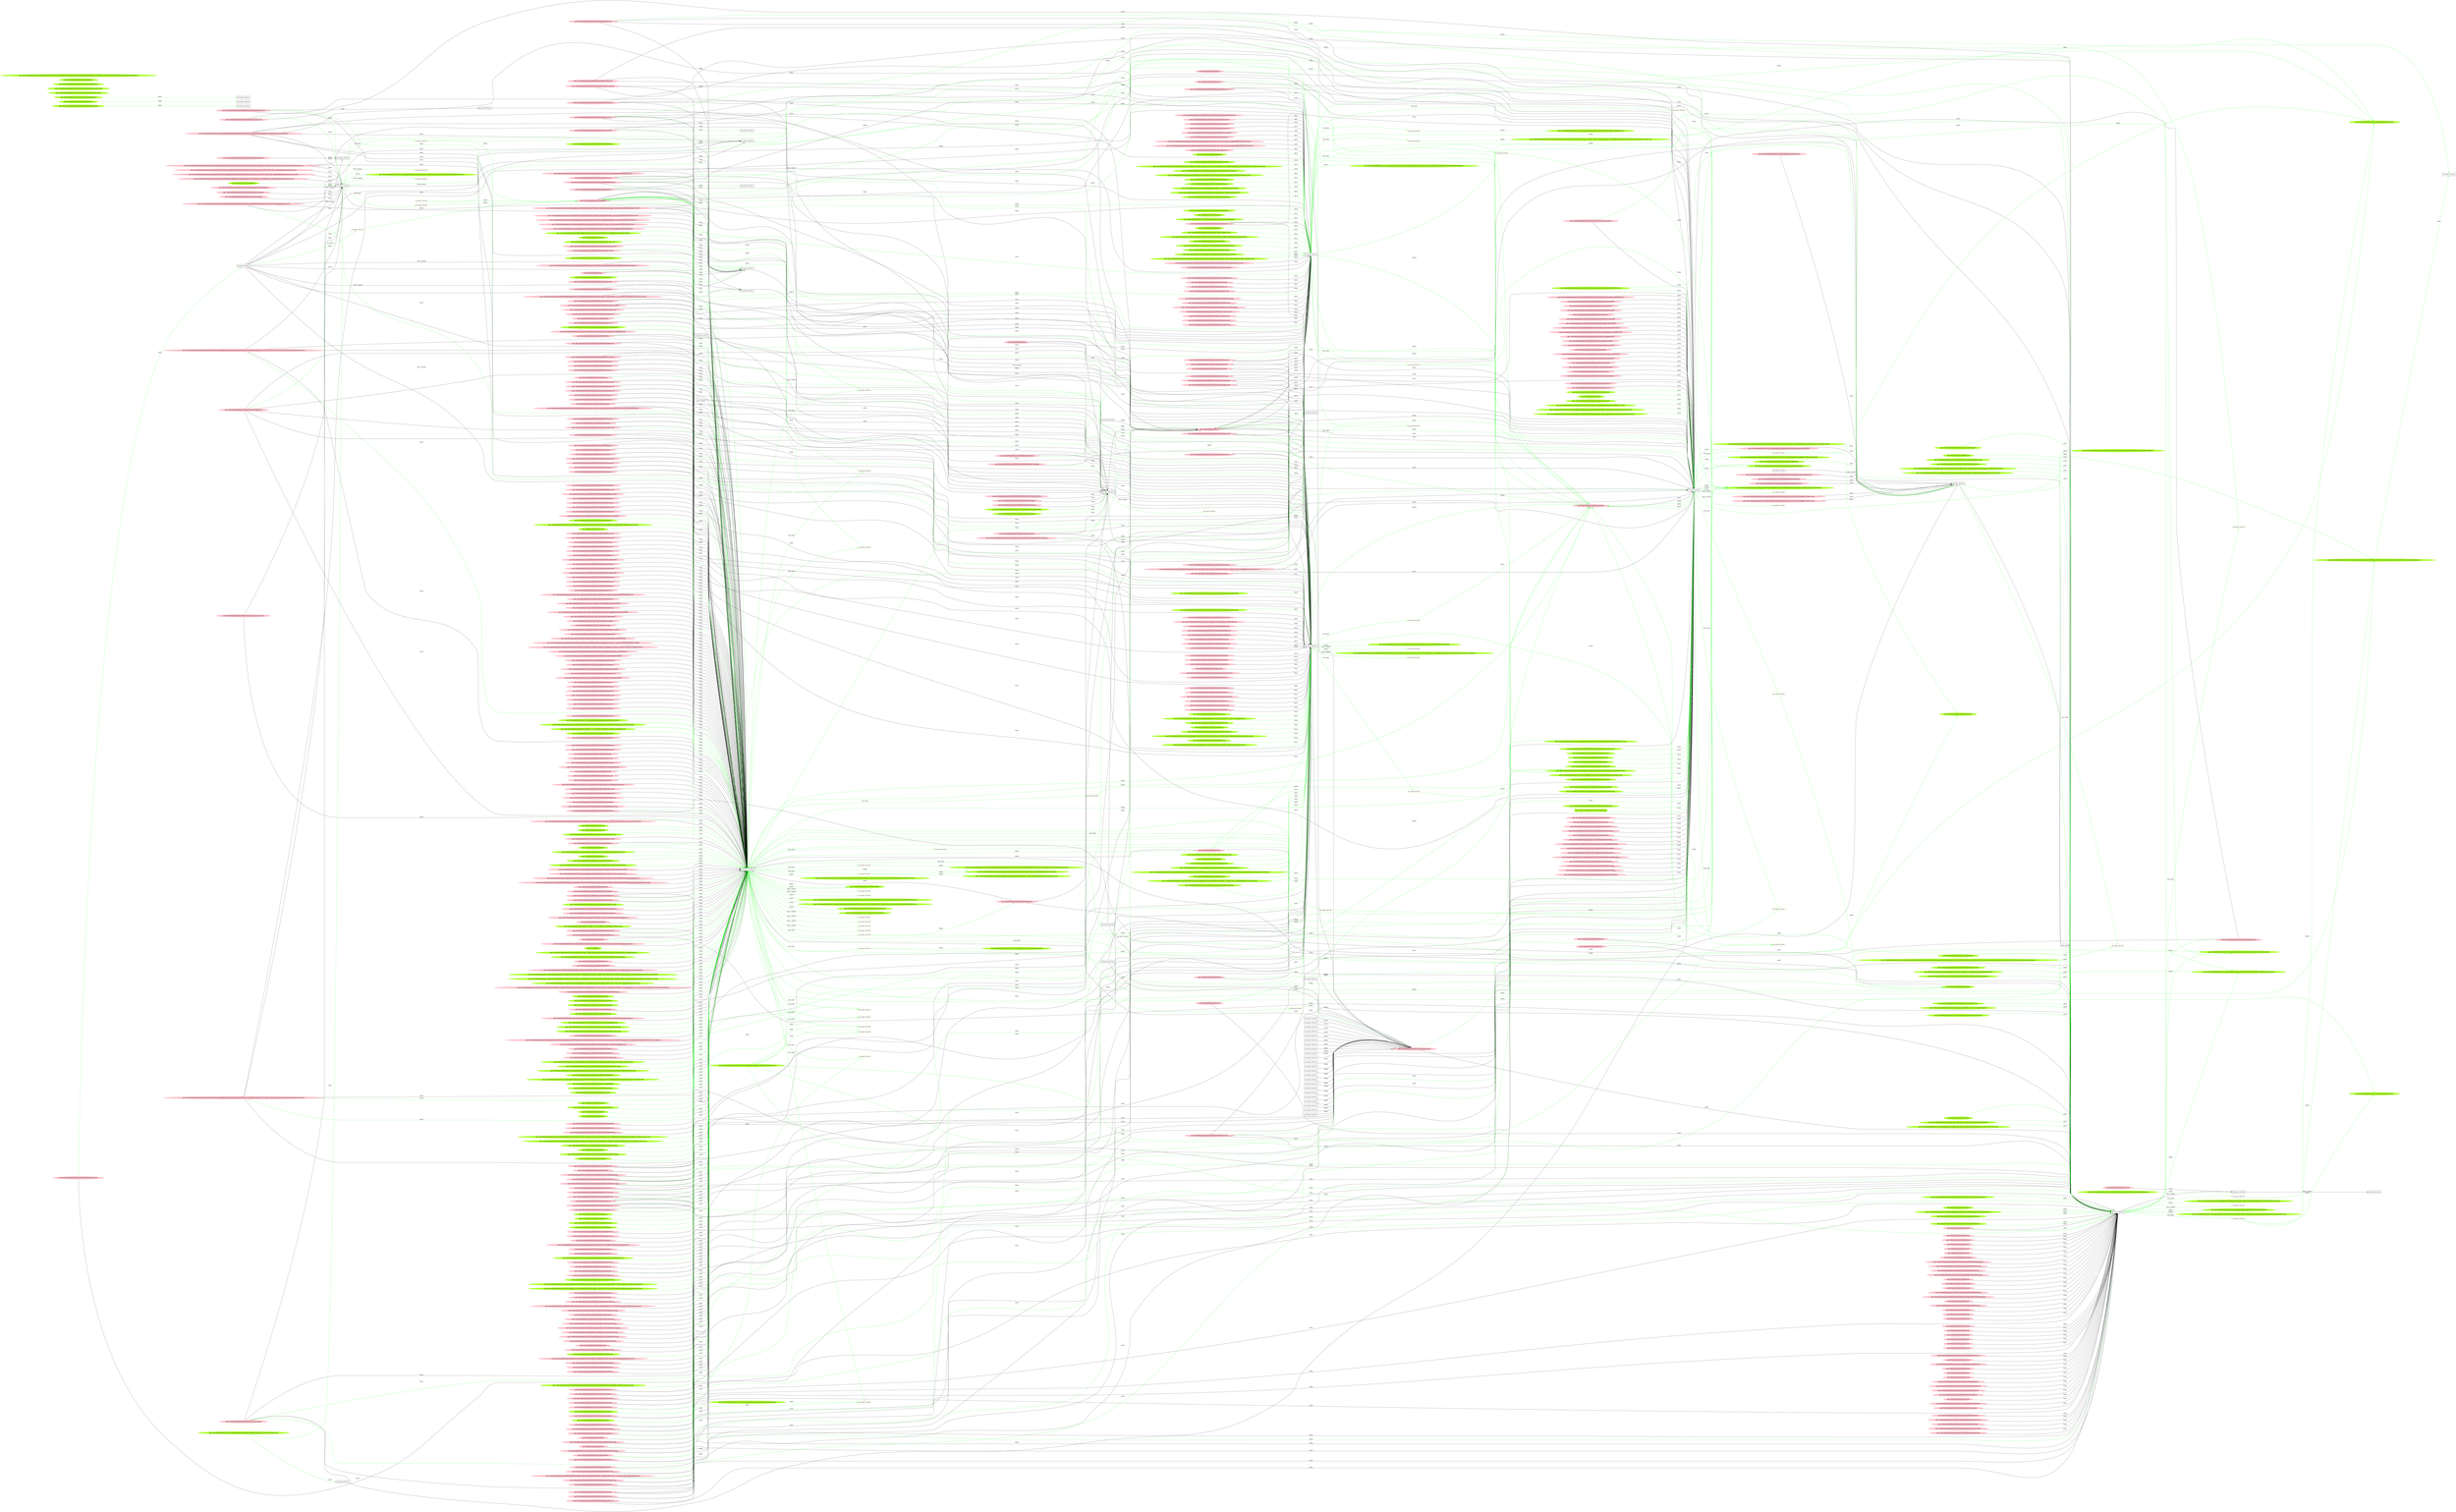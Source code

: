 digraph {
	rankdir=LR
	295 [label="exe_name: null cmd: " color=black shape=box style=solid]
	1242 [label="exe_name: null cmd: " color=greenyellow shape=box style=solid]
	295 -> 1242 [label=FILE_EXEC color=green]
	42 [label="exe_name: null cmd: " color=black shape=box style=solid]
	1257 [label="exe_name: null cmd: " color=greenyellow shape=box style=solid]
	42 -> 1257 [label=FILE_EXEC color=green]
	521 [label="exe_name: null cmd: " color=black shape=box style=solid]
	1271 [label="exe_name: null cmd: " color=greenyellow shape=box style=solid]
	521 -> 1271 [label=FILE_EXEC color=green]
	521 [label="exe_name: null cmd: " color=black shape=box style=solid]
	1277 [label="exe_name: null cmd: " color=greenyellow shape=box style=solid]
	521 -> 1277 [label=FILE_EXEC color=green]
	521 [label="exe_name: null cmd: " color=black shape=box style=solid]
	1283 [label="exe_name: null cmd: " color=greenyellow shape=box style=solid]
	521 -> 1283 [label=FILE_EXEC color=green]
	521 [label="exe_name: null cmd: " color=black shape=box style=solid]
	1289 [label="exe_name: null cmd: " color=greenyellow shape=box style=solid]
	521 -> 1289 [label=FILE_EXEC color=green]
	521 [label="exe_name: null cmd: " color=black shape=box style=solid]
	1292 [label="exe_name: null cmd: " color=greenyellow shape=box style=solid]
	521 -> 1292 [label=FILE_EXEC color=green]
	521 [label="exe_name: null cmd: " color=black shape=box style=solid]
	1297 [label="exe_name: null cmd: " color=greenyellow shape=box style=solid]
	521 -> 1297 [label=FILE_EXEC color=green]
	521 [label="exe_name: null cmd: " color=black shape=box style=solid]
	1302 [label="exe_name: null cmd: " color=greenyellow shape=box style=solid]
	521 -> 1302 [label=FILE_EXEC color=green]
	521 [label="exe_name: null cmd: " color=black shape=box style=solid]
	1317 [label="exe_name: null cmd: " color=greenyellow shape=box style=solid]
	521 -> 1317 [label=FILE_EXEC color=green]
	521 [label="exe_name: null cmd: " color=black shape=box style=solid]
	1320 [label="exe_name: null cmd: " color=greenyellow shape=box style=solid]
	521 -> 1320 [label=FILE_EXEC color=green]
	521 [label="exe_name: null cmd: " color=black shape=box style=solid]
	1337 [label="exe_name: null cmd: " color=greenyellow shape=box style=solid]
	521 -> 1337 [label=FILE_EXEC color=green]
	521 [label="exe_name: null cmd: " color=black shape=box style=solid]
	1346 [label="exe_name: null cmd: " color=greenyellow shape=box style=solid]
	521 -> 1346 [label=FILE_EXEC color=green]
	521 [label="exe_name: null cmd: " color=black shape=box style=solid]
	1353 [label="exe_name: null cmd: " color=greenyellow shape=box style=solid]
	521 -> 1353 [label=FILE_EXEC color=green]
	521 [label="exe_name: null cmd: " color=black shape=box style=solid]
	1369 [label="exe_name: null cmd: " color=greenyellow shape=box style=solid]
	521 -> 1369 [label=FILE_EXEC color=green]
	521 [label="exe_name: null cmd: " color=black shape=box style=solid]
	1373 [label="exe_name: null cmd: " color=greenyellow shape=box style=solid]
	521 -> 1373 [label=FILE_EXEC color=green]
	521 [label="exe_name: null cmd: " color=black shape=box style=solid]
	1403 [label="exe_name: null cmd: " color=greenyellow shape=box style=solid]
	521 -> 1403 [label=FILE_EXEC color=green]
	521 [label="exe_name: null cmd: " color=black shape=box style=solid]
	1406 [label="exe_name: null cmd: " color=greenyellow shape=box style=solid]
	521 -> 1406 [label=FILE_EXEC color=green]
	521 [label="exe_name: null cmd: " color=black shape=box style=solid]
	1422 [label="exe_name: null cmd: " color=greenyellow shape=box style=solid]
	521 -> 1422 [label=FILE_EXEC color=green]
	521 [label="exe_name: null cmd: " color=black shape=box style=solid]
	1425 [label="exe_name: null cmd: " color=greenyellow shape=box style=solid]
	521 -> 1425 [label=FILE_EXEC color=green]
	501 [label="exe_name: null cmd: " color=black shape=box style=solid]
	1433 [label="exe_name: null cmd: " color=greenyellow shape=box style=solid]
	501 -> 1433 [label=FILE_EXEC color=green]
	501 [label="exe_name: null cmd: " color=black shape=box style=solid]
	1436 [label="exe_name: null cmd: " color=greenyellow shape=box style=solid]
	501 -> 1436 [label=FILE_EXEC color=green]
	501 [label="exe_name: null cmd: " color=black shape=box style=solid]
	1457 [label="exe_name: null cmd: " color=greenyellow shape=box style=solid]
	501 -> 1457 [label=FILE_EXEC color=green]
	534 [label="exe_name: null cmd: " color=black shape=box style=solid]
	1475 [label="exe_name: null cmd: " color=greenyellow shape=box style=solid]
	534 -> 1475 [label=FILE_EXEC color=green]
	527 [label="exe_name: null cmd: " color=black shape=box style=solid]
	1487 [label="exe_name: null cmd: " color=greenyellow shape=box style=solid]
	527 -> 1487 [label=FILE_EXEC color=green]
	527 [label="exe_name: null cmd: " color=black shape=box style=solid]
	1500 [label="exe_name: null cmd: " color=greenyellow shape=box style=solid]
	527 -> 1500 [label=FILE_EXEC color=green]
	527 [label="exe_name: null cmd: " color=black shape=box style=solid]
	1523 [label="exe_name: null cmd: " color=greenyellow shape=box style=solid]
	527 -> 1523 [label=FILE_EXEC color=green]
	527 [label="exe_name: null cmd: " color=black shape=box style=solid]
	1526 [label="exe_name: null cmd: " color=greenyellow shape=box style=solid]
	527 -> 1526 [label=FILE_EXEC color=green]
	527 [label="exe_name: null cmd: " color=black shape=box style=solid]
	1528 [label="exe_name: null cmd: " color=greenyellow shape=box style=solid]
	527 -> 1528 [label=FILE_EXEC color=green]
	518 [label="exe_name: null cmd: " color=black shape=box style=solid]
	1540 [label="exe_name: null cmd: " color=greenyellow shape=box style=solid]
	518 -> 1540 [label=FILE_EXEC color=green]
	518 [label="exe_name: null cmd: " color=black shape=box style=solid]
	1547 [label="exe_name: null cmd: " color=greenyellow shape=box style=solid]
	518 -> 1547 [label=FILE_EXEC color=green]
	518 [label="exe_name: null cmd: " color=black shape=box style=solid]
	1567 [label="exe_name: null cmd: " color=greenyellow shape=box style=solid]
	518 -> 1567 [label=FILE_EXEC color=green]
	518 [label="exe_name: null cmd: " color=black shape=box style=solid]
	1585 [label="exe_name: null cmd: " color=greenyellow shape=box style=solid]
	518 -> 1585 [label=FILE_EXEC color=green]
	542 [label="exe_name: null cmd: " color=black shape=box style=solid]
	1599 [label="exe_name: null cmd: " color=greenyellow shape=box style=solid]
	542 -> 1599 [label=FILE_EXEC color=green]
	30 [label="exe_name: null cmd: " color=black shape=box style=solid]
	1608 [label="exe_name: null cmd: " color=greenyellow shape=box style=solid]
	30 -> 1608 [label=FILE_EXEC color=green]
	30 [label="exe_name: null cmd: " color=black shape=box style=solid]
	1617 [label="exe_name: null cmd: " color=greenyellow shape=box style=solid]
	30 -> 1617 [label=FILE_EXEC color=green]
	30 [label="exe_name: null cmd: " color=black shape=box style=solid]
	1626 [label="exe_name: null cmd: " color=greenyellow shape=box style=solid]
	30 -> 1626 [label=FILE_EXEC color=green]
	809 [label="path: /Device/HarddiskVolume2" color=pink shape=oval style=filled]
	521 [label="exe_name: null cmd: " color=black shape=box style=solid]
	809 -> 521 [label=READ color=green]
	149 [label="path: /Device/HarddiskVolume2/Users/desktop.ini" color=pink shape=oval style=filled]
	501 [label="exe_name: null cmd: " color=black shape=box style=solid]
	149 -> 501 [label=READ color=green]
	708 [label="path: /Device/HarddiskVolume2/Users/admin/AppData" color=pink shape=oval style=filled]
	501 [label="exe_name: null cmd: " color=black shape=box style=solid]
	708 -> 501 [label=READ color=green]
	1395 [label="path: /Device/HarddiskVolume2/Users/admin/AppData/Roaming/Microsoft/Windows" color=greenyellow shape=oval style=filled]
	521 [label="exe_name: null cmd: " color=black shape=box style=solid]
	1395 -> 521 [label=READ color=green]
	1397 [label="path: /Device/HarddiskVolume2/Users/admin/AppData/Roaming/Microsoft/Windows/Themes" color=greenyellow shape=oval style=filled]
	521 [label="exe_name: null cmd: " color=black shape=box style=solid]
	1397 -> 521 [label=READ color=green]
	1328 [label="path: /Device/HarddiskVolume2/Users/admin/AppData/Roaming/Microsoft/Windows/Themes/CachedFiles/CachedImage_1024_768_POS4.jpg" color=greenyellow shape=oval style=filled]
	521 [label="exe_name: null cmd: " color=black shape=box style=solid]
	1328 -> 521 [label=READ color=green]
	1061 [label="path: /Device/HarddiskVolume2/Users" color=pink shape=oval style=filled]
	501 [label="exe_name: null cmd: " color=black shape=box style=solid]
	1061 -> 501 [label=READ color=green]
	1349 [label="path: /Device/HarddiskVolume2/$RECYCLE.BIN/S-1-5-21-231540947-922634896-4161786520-1004/desktop.ini" color=greenyellow shape=oval style=filled]
	521 [label="exe_name: null cmd: " color=black shape=box style=solid]
	1349 -> 521 [label=READ color=green]
	1504 [label="path: /Device/HarddiskVolume2/Users/admin/Downloads/desktop.ini" color=greenyellow shape=oval style=filled]
	527 [label="exe_name: null cmd: " color=black shape=box style=solid]
	1504 -> 527 [label=READ color=green]
	1248 [label="path: /Device/HarddiskVolume2/Users/admin/AppData/Roaming/Microsoft/Windows/Recent/AutomaticDestinations/5f7b5f1e01b83767.automaticDestinations-ms" color=greenyellow shape=oval style=filled]
	521 [label="exe_name: null cmd: " color=black shape=box style=solid]
	1248 -> 521 [label=READ color=green]
	951 [label="path: /Device/HarddiskVolume1" color=pink shape=oval style=filled]
	527 [label="exe_name: null cmd: " color=black shape=box style=solid]
	951 -> 527 [label=READ color=green]
	1161 [label="path: /Device/HarddiskVolume2/WINDOWS" color=pink shape=oval style=filled]
	521 [label="exe_name: null cmd: " color=black shape=box style=solid]
	1161 -> 521 [label=READ color=green]
	1342 [label="path: /Device/HarddiskVolume2/WINDOWS/SYSTEM32/PNRPNSP.DLL" color=greenyellow shape=oval style=filled]
	521 [label="exe_name: null cmd: " color=black shape=box style=solid]
	1342 -> 521 [label=READ color=green]
	1114 [label="path: /Device/HarddiskVolume2/WINDOWS/GLOBALIZATION" color=pink shape=oval style=filled]
	406 [label="exe_name: null cmd: " color=black shape=box style=solid]
	1114 -> 406 [label=READ color=green]
	961 [label="path: /Device/HarddiskVolume2/WINDOWS/REGISTRATION" color=pink shape=oval style=filled]
	521 [label="exe_name: null cmd: " color=black shape=box style=solid]
	961 -> 521 [label=READ color=green]
	945 [label="path: /Device/HarddiskVolume2/Windows/System32/msvcrt.dll" color=pink shape=oval style=filled]
	521 [label="exe_name: null cmd: " color=black shape=box style=solid]
	945 -> 521 [label=READ color=green]
	1312 [label="path: /Device/HarddiskVolume2/Windows/System32/rpcrt4.dll" color=greenyellow shape=oval style=filled]
	521 [label="exe_name: null cmd: " color=black shape=box style=solid]
	1312 -> 521 [label=READ color=green]
	1040 [label="path: /Device/HarddiskVolume2/Windows/System32/ucrtbase.dll" color=pink shape=oval style=filled]
	527 [label="exe_name: null cmd: " color=black shape=box style=solid]
	1040 -> 527 [label=READ color=green]
	1132 [label="path: /Device/HarddiskVolume2/Windows/System32/bcryptprimitives.dll" color=pink shape=oval style=filled]
	501 [label="exe_name: null cmd: " color=black shape=box style=solid]
	1132 -> 501 [label=READ color=green]
	859 [label="path: /Device/HarddiskVolume2/Windows/System32/sspicli.dll" color=pink shape=oval style=filled]
	521 [label="exe_name: null cmd: " color=black shape=box style=solid]
	859 -> 521 [label=READ color=green]
	787 [label="path: /Device/HarddiskVolume2/WINDOWS/Registration/R00000000000d.clb" color=pink shape=oval style=filled]
	30 [label="exe_name: null cmd: " color=black shape=box style=solid]
	787 -> 30 [label=READ color=green]
	594 [label="path: /Device/HarddiskVolume2/WINDOWS/system32/wbem/fastprox.dll" color=pink shape=oval style=filled]
	521 [label="exe_name: null cmd: " color=black shape=box style=solid]
	594 -> 521 [label=READ color=green]
	779 [label="path: /Device/HarddiskVolume2/WINDOWS/system32/IMM32.DLL" color=pink shape=oval style=filled]
	527 [label="exe_name: null cmd: " color=black shape=box style=solid]
	779 -> 527 [label=READ color=green]
	1189 [label="path: /Device/HarddiskVolume2/ProgramData/Microsoft/Windows/AppRepository/Packages/Microsoft.Windows.ContentDeliveryManager_10.0.16299.15_neutral_neutral_cw5n1h2txyewy/ActivationStore.dat.LOG1" color=pink shape=oval style=filled]
	521 [label="exe_name: null cmd: " color=black shape=box style=solid]
	1189 -> 521 [label=READ color=green]
	1424 [label="path: /Windows/System32/msdtcuiu.dll" color=greenyellow shape=oval style=filled]
	521 [label="exe_name: null cmd: " color=black shape=box style=solid]
	1424 -> 521 [label=READ color=green]
	1492 [label="path: /Windows/System32/winspool.drv" color=greenyellow shape=oval style=filled]
	527 [label="exe_name: null cmd: " color=black shape=box style=solid]
	1492 -> 527 [label=READ color=green]
	1368 [label="path: /Windows/System32/msdtcprx.dll" color=greenyellow shape=oval style=filled]
	521 [label="exe_name: null cmd: " color=black shape=box style=solid]
	1368 -> 521 [label=READ color=green]
	1155 [label="path: /Device/HarddiskVolume2/WINDOWS/system32/netutils.dll" color=pink shape=oval style=filled]
	518 [label="exe_name: null cmd: " color=black shape=box style=solid]
	1155 -> 518 [label=READ color=green]
	1327 [label="path: /Device/HarddiskVolume2/WINDOWS/system32/en-US/kernelbase.dll.mui" color=greenyellow shape=oval style=filled]
	521 [label="exe_name: null cmd: " color=black shape=box style=solid]
	1327 -> 521 [label=READ color=green]
	1584 [label="path: /Device/HarddiskVolume2/WINDOWS/System32/drivers/en-US/ACPI.sys.mui" color=greenyellow shape=oval style=filled]
	518 [label="exe_name: null cmd: " color=black shape=box style=solid]
	1584 -> 518 [label=READ color=green]
	951 [label="path: /Device/HarddiskVolume1" color=pink shape=oval style=filled]
	501 [label="exe_name: null cmd: " color=black shape=box style=solid]
	951 -> 501 [label=READ color=green]
	645 [label="path: /Device/HarddiskVolume2/Users/admin/Desktop/desktop.ini" color=pink shape=oval style=filled]
	527 [label="exe_name: null cmd: " color=black shape=box style=solid]
	645 -> 527 [label=READ color=green]
	1625 [label="path: /Device/HarddiskVolume2/Users/admin/Videos" color=greenyellow shape=oval style=filled]
	30 [label="exe_name: null cmd: " color=black shape=box style=solid]
	1625 -> 30 [label=READ color=green]
	809 [label="path: /Device/HarddiskVolume2" color=pink shape=oval style=filled]
	518 [label="exe_name: null cmd: " color=black shape=box style=solid]
	809 -> 518 [label=READ color=green]
	1525 [label="path: /Device/HarddiskVolume2/Users/admin/backup/Documents/Documents/Documents" color=greenyellow shape=oval style=filled]
	527 [label="exe_name: null cmd: " color=black shape=box style=solid]
	1525 -> 527 [label=READ color=green]
	1606 [label="path: /Device/HarddiskVolume2/Users/admin/backup/Documents/Documents/Documents/Documents/Documents/Documents/Documents/Documents/Documents/Documents/Documents/Documents/Documents/Documents/Documents/Documents/Documents/Documents" color=greenyellow shape=oval style=filled]
	30 [label="exe_name: null cmd: " color=black shape=box style=solid]
	1606 -> 30 [label=READ color=green]
	1118 [label="path: /Device/HarddiskVolume2/Windows/System32/sechost.dll" color=pink shape=oval style=filled]
	527 [label="exe_name: null cmd: " color=black shape=box style=solid]
	1118 -> 527 [label=READ color=green]
	787 [label="path: /Device/HarddiskVolume2/WINDOWS/Registration/R00000000000d.clb" color=pink shape=oval style=filled]
	521 [label="exe_name: null cmd: " color=black shape=box style=solid]
	787 -> 521 [label=READ color=green]
	1553 [label="path: /Device/HarddiskVolume2/Windows/System32/urlmon.dll" color=greenyellow shape=oval style=filled]
	518 [label="exe_name: null cmd: " color=black shape=box style=solid]
	1553 -> 518 [label=READ color=green]
	1405 [label="path: /Windows/System32/biwinrt.dll" color=greenyellow shape=oval style=filled]
	521 [label="exe_name: null cmd: " color=black shape=box style=solid]
	1405 -> 521 [label=READ color=green]
	1300 [label="path: /Device/HarddiskVolume2/ProgramData/Microsoft/Windows/Start Menu/Programs/Administrative Tools" color=greenyellow shape=oval style=filled]
	521 [label="exe_name: null cmd: " color=black shape=box style=solid]
	1300 -> 521 [label=READ color=green]
	951 [label="path: /Device/HarddiskVolume1" color=pink shape=oval style=filled]
	521 [label="exe_name: null cmd: " color=black shape=box style=solid]
	951 -> 521 [label=READ color=green]
	1286 [label="path: /Windows/System32/perfdisk.dll" color=greenyellow shape=oval style=filled]
	521 [label="exe_name: null cmd: " color=black shape=box style=solid]
	1286 -> 521 [label=READ color=green]
	915 [label="path: /Device/HarddiskVolume2/Windows/System32/kernel32.dll" color=pink shape=oval style=filled]
	542 [label="exe_name: null cmd: " color=black shape=box style=solid]
	915 -> 542 [label=READ color=green]
	1015 [label="path: /Device/HarddiskVolume2/Windows/System32/ws2_32.dll" color=pink shape=oval style=filled]
	527 [label="exe_name: null cmd: " color=black shape=box style=solid]
	1015 -> 527 [label=READ color=green]
	1279 [label="path: /Device/HarddiskVolume2/Windows/System32/WSHTCPIP.DLL" color=greenyellow shape=oval style=filled]
	521 [label="exe_name: null cmd: " color=black shape=box style=solid]
	1279 -> 521 [label=READ color=green]
	724 [label="path: /Device/HarddiskVolume2/Users/admin/AppData/Roaming" color=pink shape=oval style=filled]
	42 [label="exe_name: null cmd: " color=black shape=box style=solid]
	724 -> 42 [label=READ color=green]
	1295 [label="path: /Device/HarddiskVolume2/Users/admin/AppData/Roaming/Microsoft/Windows/Recent/AutomaticDestinations" color=greenyellow shape=oval style=filled]
	521 [label="exe_name: null cmd: " color=black shape=box style=solid]
	1295 -> 521 [label=READ color=green]
	9 [label="path: /Device/HarddiskVolume2/Users/admin/AppData/Local/Microsoft/Windows/Caches" color=pink shape=oval style=filled]
	518 [label="exe_name: null cmd: " color=black shape=box style=solid]
	9 -> 518 [label=READ color=green]
	1185 [label="path: /Device/HarddiskVolume2/WINDOWS/GLOBALIZATION/SORTING" color=pink shape=oval style=filled]
	501 [label="exe_name: null cmd: " color=black shape=box style=solid]
	1185 -> 501 [label=READ color=green]
	784 [label="path: /Device/HarddiskVolume2/WINDOWS/WINSXS/AMD64_MICROSOFT.WINDOWS.GDIPLUS_6595B64144CCF1DF_1.1.16299.125_NONE_46B6C26DEDF485D7" color=pink shape=oval style=filled]
	30 [label="exe_name: null cmd: " color=black shape=box style=solid]
	784 -> 30 [label=READ color=green]
	1468 [label="path: /Device/HarddiskVolume2/Program Files/OpenSSH-Win64/sshd_config" color=greenyellow shape=oval style=filled]
	501 [label="exe_name: null cmd: " color=black shape=box style=solid]
	1468 -> 501 [label=READ color=green]
	1417 [label="path: /Device/HarddiskVolume2/Windows/System32/msxml6.dll" color=greenyellow shape=oval style=filled]
	521 [label="exe_name: null cmd: " color=black shape=box style=solid]
	1417 -> 521 [label=READ color=green]
	1227 [label="path: /Device/HarddiskVolume2/WINDOWS/SYSTEM32/dhcpcsvc6.DLL" color=greenyellow shape=oval style=filled]
	30 [label="exe_name: null cmd: " color=black shape=box style=solid]
	1227 -> 30 [label=READ color=green]
	1589 [label="path: /Windows/System32/comdlg32.dll" color=greenyellow shape=oval style=filled]
	542 [label="exe_name: null cmd: " color=black shape=box style=solid]
	1589 -> 542 [label=READ color=green]
	863 [label="path: /Device/HarddiskVolume2/WINDOWS/system32/CRYPTBASE.dll" color=pink shape=oval style=filled]
	521 [label="exe_name: null cmd: " color=black shape=box style=solid]
	863 -> 521 [label=READ color=green]
	1611 [label="path: /Windows/System32/DriverStore/FileRepository/ntprint.inf_amd64_ab738c05d09b470b/Amd64/MXDWDRV.DLL" color=greenyellow shape=oval style=filled]
	30 [label="exe_name: null cmd: " color=black shape=box style=solid]
	1611 -> 30 [label=READ color=green]
	230 [label="path: /Device/HarddiskVolume2/Users/admin/Documents/desktop.ini" color=pink shape=oval style=filled]
	521 [label="exe_name: null cmd: " color=black shape=box style=solid]
	230 -> 521 [label=READ color=green]
	1443 [label="path: /Windows/System32/CertPolEng.dll" color=greenyellow shape=oval style=filled]
	501 [label="exe_name: null cmd: " color=black shape=box style=solid]
	1443 -> 501 [label=READ color=green]
	1551 [label="path: /Device/HarddiskVolume2/WINDOWS/System32/ci.dll" color=greenyellow shape=oval style=filled]
	518 [label="exe_name: null cmd: " color=black shape=box style=solid]
	1551 -> 518 [label=READ color=green]
	1631 [label="path: /Device/HarddiskVolume2/Users/admin/AppData/Roaming/Microsoft/Windows/Themes/CachedFiles" color=greenyellow shape=oval style=filled]
	30 [label="exe_name: null cmd: " color=black shape=box style=solid]
	1631 -> 30 [label=READ color=green]
	1555 [label="path: /Device/HarddiskVolume2/Users/admin/Desktop/inch" color=greenyellow shape=oval style=filled]
	518 [label="exe_name: null cmd: " color=black shape=box style=solid]
	1555 -> 518 [label=READ color=green]
	1456 [label="path: /Device/HarddiskVolume2/Users/admin/Desktop/falconets" color=greenyellow shape=oval style=filled]
	501 [label="exe_name: null cmd: " color=black shape=box style=solid]
	1456 -> 501 [label=READ color=green]
	1384 [label="path: /Device/HarddiskVolume2/Program Files/mozilla/firefox/firefox.exe.Config" color=greenyellow shape=oval style=filled]
	521 [label="exe_name: null cmd: " color=black shape=box style=solid]
	1384 -> 521 [label=READ color=green]
	1263 [label="path: /Device/HarddiskVolume2/Windows/System32/wshqos.dll" color=greenyellow shape=oval style=filled]
	507 [label="exe_name: null cmd: " color=black shape=box style=solid]
	1263 -> 507 [label=READ color=green]
	872 [label="path: /Device/HarddiskVolume2/Windows/System32/kernel.appcore.dll" color=pink shape=oval style=filled]
	30 [label="exe_name: null cmd: " color=black shape=box style=solid]
	872 -> 30 [label=READ color=green]
	924 [label="path: /Device/HarddiskVolume2/ProgramData/Microsoft/Windows/AppRepository/Packages/Microsoft.Windows.ContentDeliveryManager_10.0.16299.15_neutral_neutral_cw5n1h2txyewy/ActivationStore.dat.LOG2" color=pink shape=oval style=filled]
	521 [label="exe_name: null cmd: " color=black shape=box style=solid]
	924 -> 521 [label=READ color=green]
	1352 [label="path: /Device/HarddiskVolume2/Users/admin/AppData/Roaming/Microsoft/desktop.ini" color=greenyellow shape=oval style=filled]
	518 [label="exe_name: null cmd: " color=black shape=box style=solid]
	1352 -> 518 [label=READ color=green]
	1361 [label="path: /Device/HarddiskVolume2/$RECYCLE.BIN/S-1-5-21-231540947-922634896-4161786520-1004" color=greenyellow shape=oval style=filled]
	521 [label="exe_name: null cmd: " color=black shape=box style=solid]
	1361 -> 521 [label=READ color=green]
	1392 [label="path: /Device/HarddiskVolume2/Program Files/mozilla" color=greenyellow shape=oval style=filled]
	521 [label="exe_name: null cmd: " color=black shape=box style=solid]
	1392 -> 521 [label=READ color=green]
	1392 [label="path: /Device/HarddiskVolume2/Program Files/mozilla" color=greenyellow shape=oval style=filled]
	30 [label="exe_name: null cmd: " color=black shape=box style=solid]
	1392 -> 30 [label=READ color=green]
	1312 [label="path: /Device/HarddiskVolume2/Windows/System32/rpcrt4.dll" color=greenyellow shape=oval style=filled]
	527 [label="exe_name: null cmd: " color=black shape=box style=solid]
	1312 -> 527 [label=READ color=green]
	921 [label="path: /Device/HarddiskVolume2/Windows/System32/winmm.dll" color=pink shape=oval style=filled]
	476 [label="exe_name: null cmd: " color=black shape=box style=solid]
	921 -> 476 [label=READ color=green]
	750 [label="path: /Device/HarddiskVolume2/WINDOWS/SYSTEM32/ole32.dll" color=pink shape=oval style=filled]
	518 [label="exe_name: null cmd: " color=black shape=box style=solid]
	750 -> 518 [label=READ color=green]
	426 [label="path: /Windows/System32/shell32.dll" color=pink shape=oval style=filled]
	521 [label="exe_name: null cmd: " color=black shape=box style=solid]
	426 -> 521 [label=READ color=green]
	809 [label="path: /Device/HarddiskVolume2" color=pink shape=oval style=filled]
	367 [label="exe_name: null cmd: " color=black shape=box style=solid]
	809 -> 367 [label=READ color=green]
	1061 [label="path: /Device/HarddiskVolume2/Users" color=pink shape=oval style=filled]
	501 [label="exe_name: null cmd: " color=black shape=box style=solid]
	1061 -> 501 [label=READ color=green]
	1352 [label="path: /Device/HarddiskVolume2/Users/admin/AppData/Roaming/Microsoft/desktop.ini" color=greenyellow shape=oval style=filled]
	521 [label="exe_name: null cmd: " color=black shape=box style=solid]
	1352 -> 521 [label=READ color=green]
	645 [label="path: /Device/HarddiskVolume2/Users/admin/Desktop/desktop.ini" color=pink shape=oval style=filled]
	521 [label="exe_name: null cmd: " color=black shape=box style=solid]
	645 -> 521 [label=READ color=green]
	1208 [label="path: /Device/HarddiskVolume2/Users/admin/Pictures/desktop.ini" color=pink shape=oval style=filled]
	295 [label="exe_name: null cmd: " color=black shape=box style=solid]
	1208 -> 295 [label=READ color=green]
	30 [label="exe_name: null cmd: " color=black shape=box style=solid]
	1623 [label="exe_name: null cmd: " color=greenyellow shape=box style=solid]
	30 -> 1623 [label=PROC_CREATE color=green]
	1536 [label="path: /Device/HarddiskVolume2/Windows/System32/winspool.drv" color=greenyellow shape=oval style=filled]
	518 [label="exe_name: null cmd: " color=black shape=box style=solid]
	1536 -> 518 [label=READ color=green]
	447 [label="path: /Windows/System32/ntmarta.dll" color=pink shape=oval style=filled]
	527 [label="exe_name: null cmd: " color=black shape=box style=solid]
	447 -> 527 [label=READ color=green]
	260 [label="path: /Device/HarddiskVolume2/Windows/System32/DataExchange.dll" color=pink shape=oval style=filled]
	501 [label="exe_name: null cmd: " color=black shape=box style=solid]
	260 -> 501 [label=READ color=green]
	1521 [label="path: /Windows/System32/dcomp.dll" color=greenyellow shape=oval style=filled]
	527 [label="exe_name: null cmd: " color=black shape=box style=solid]
	1521 -> 527 [label=READ color=green]
	1381 [label="path: /FI_UNKNOWN" color=greenyellow shape=oval style=filled]
	521 [label="exe_name: null cmd: " color=black shape=box style=solid]
	1381 -> 521 [label=READ color=green]
	1267 [label="path: /Device/HarddiskVolume2/Program Files/Microsoft Office 15/Root/VFS/ProgramFilesCommonX64/Microsoft Shared/OFFICE15/MSOXMLED.EXE" color=greenyellow shape=oval style=filled]
	521 [label="exe_name: null cmd: " color=black shape=box style=solid]
	1267 -> 521 [label=READ color=green]
	1441 [label="path: /Device/HarddiskVolume2/Users/admin/AppData/Roaming/Microsoft/Windows/Recent/desktop.ini" color=greenyellow shape=oval style=filled]
	501 [label="exe_name: null cmd: " color=black shape=box style=solid]
	1441 -> 501 [label=READ color=green]
	1189 [label="path: /Device/HarddiskVolume2/ProgramData/Microsoft/Windows/AppRepository/Packages/Microsoft.Windows.ContentDeliveryManager_10.0.16299.15_neutral_neutral_cw5n1h2txyewy/ActivationStore.dat.LOG1" color=pink shape=oval style=filled]
	521 [label="exe_name: null cmd: " color=black shape=box style=solid]
	1189 -> 521 [label=READ color=green]
	403 [label="path: /Windows/System32/ole32.dll" color=pink shape=oval style=filled]
	501 [label="exe_name: null cmd: " color=black shape=box style=solid]
	403 -> 501 [label=READ color=green]
	1349 [label="path: /Device/HarddiskVolume2/$RECYCLE.BIN/S-1-5-21-231540947-922634896-4161786520-1004/desktop.ini" color=greenyellow shape=oval style=filled]
	521 [label="exe_name: null cmd: " color=black shape=box style=solid]
	1349 -> 521 [label=READ color=green]
	1253 [label="path: /Device/HarddiskVolume2/Program Files (x86)/Common Files/Microsoft Shared/OFFICE15/Csi.dll" color=greenyellow shape=oval style=filled]
	518 [label="exe_name: null cmd: " color=black shape=box style=solid]
	1253 -> 518 [label=READ color=green]
	1493 [label="path: /Device/HarddiskVolume2/PROGRAM FILES (X86)/COMMON FILES" color=greenyellow shape=oval style=filled]
	527 [label="exe_name: null cmd: " color=black shape=box style=solid]
	1493 -> 527 [label=READ color=green]
	1494 [label="path: /Device/HarddiskVolume2/PROGRAM FILES (X86)/MICROSOFT OFFICE/OFFICE15/BIBLIOGRAPHY/STYLE/GOSTTITLE.XSL" color=greenyellow shape=oval style=filled]
	527 [label="exe_name: null cmd: " color=black shape=box style=solid]
	1494 -> 527 [label=READ color=green]
	1455 [label="path: /Device/HarddiskVolume2/USERS/ADMIN/APPDATA/LOCALLOW/MICROSOFT/CRYPTNETURLCACHE/METADATA/6BADA8974A10C4BD62CC921D13E43B18_88614FFAD35D353421B8A7E1FE18FCE4" color=greenyellow shape=oval style=filled]
	501 [label="exe_name: null cmd: " color=black shape=box style=solid]
	1455 -> 501 [label=READ color=green]
	1413 [label="path: /Device/HarddiskVolume2/Program Files (x86)/Common Files/Microsoft Shared/OFFICE15/MSPTLS.DLL" color=greenyellow shape=oval style=filled]
	521 [label="exe_name: null cmd: " color=black shape=box style=solid]
	1413 -> 521 [label=READ color=green]
	271 [label="path: /Device/HarddiskVolume2/Program Files (x86)/Common Files/Microsoft Shared/OFFICE15/RICHED20.DLL" color=pink shape=oval style=filled]
	518 [label="exe_name: null cmd: " color=black shape=box style=solid]
	271 -> 518 [label=READ color=green]
	1308 [label="path: /Device/HarddiskVolume2/USERS/ADMIN/APPDATA/LOCAL/MICROSOFT/OFFICE/15.0/WEBSERVICECACHE/ALLUSERS/CLIENTTEMPLATES.CONTENT.OFFICE.NET/SUPPORT-TEMPLATES-EN-US-MT45137469.PNG0" color=greenyellow shape=oval style=filled]
	521 [label="exe_name: null cmd: " color=black shape=box style=solid]
	1308 -> 521 [label=READ color=green]
	1419 [label="path: /Device/HarddiskVolume2/USERS/ADMIN/APPDATA/LOCAL/MICROSOFT/OFFICE/15.0/WEBSERVICECACHE/ALLUSERS/CLIENTTEMPLATES.CONTENT.OFFICE.NET/SUPPORT-TEMPLATES-EN-US-MT89352992.PNG0" color=greenyellow shape=oval style=filled]
	521 [label="exe_name: null cmd: " color=black shape=box style=solid]
	1419 -> 521 [label=READ color=green]
	30 [label="exe_name: null cmd: " color=black shape=box style=solid]
	1648 [label="path: /Device/HarddiskVolume2/Users/admin/AppData/Roaming/Microsoft/UProof/CUSTOM.DIC" color=greenyellow shape=oval style=filled]
	30 -> 1648 [label=WRITE color=green]
	1375 [label="path: /Device/HarddiskVolume2/Program Files/WindowsApps/microsoft.windowscommunicationsapps_16005.11231.20192.0_x64__8wekyb3d8bbwe/resources.pri" color=greenyellow shape=oval style=filled]
	521 [label="exe_name: null cmd: " color=black shape=box style=solid]
	1375 -> 521 [label=READ color=green]
	809 [label="path: /Device/HarddiskVolume2" color=pink shape=oval style=filled]
	518 [label="exe_name: null cmd: " color=black shape=box style=solid]
	809 -> 518 [label=READ color=green]
	1565 [label="path: /Device/HarddiskVolume2/Users/admin/AppData/Local/Microsoft/Windows/Explorer/thumbcache_16.db" color=greenyellow shape=oval style=filled]
	518 [label="exe_name: null cmd: " color=black shape=box style=solid]
	1565 -> 518 [label=READ color=green]
	62 [label="path: /Device/HarddiskVolume2/WINDOWS/SYSTEM32/PCACLI.DLL" color=pink shape=oval style=filled]
	501 [label="exe_name: null cmd: " color=black shape=box style=solid]
	62 -> 501 [label=READ color=green]
	1328 [label="path: /Device/HarddiskVolume2/Users/admin/AppData/Roaming/Microsoft/Windows/Themes/CachedFiles/CachedImage_1024_768_POS4.jpg" color=greenyellow shape=oval style=filled]
	521 [label="exe_name: null cmd: " color=black shape=box style=solid]
	1328 -> 521 [label=READ color=green]
	1649 [label="path: /Device/HarddiskVolume2/Users/admin/AppData/Roaming/Microsoft/Windows/Themes/slideshow.ini" color=greenyellow shape=oval style=filled]
	0 [label="exe_name: null cmd: " color=black shape=box style=solid]
	1649 -> 0 [label=READ color=green]
	1629 [label="path: /Device/HarddiskVolume2/WINDOWS/system32/MTXCLU.DLL" color=greenyellow shape=oval style=filled]
	30 [label="exe_name: null cmd: " color=black shape=box style=solid]
	1629 -> 30 [label=READ color=green]
	1445 [label="path: /Device/HarddiskVolume2/Users/admin/Pictures" color=greenyellow shape=oval style=filled]
	501 [label="exe_name: null cmd: " color=black shape=box style=solid]
	1445 -> 501 [label=READ color=green]
	585 [label="path: /Device/HarddiskVolume2/Program Files (x86)/Common Files/Microsoft Shared/OFFICE15/MSO.DLL" color=pink shape=oval style=filled]
	507 [label="exe_name: null cmd: " color=black shape=box style=solid]
	585 -> 507 [label=READ color=green]
	1253 [label="path: /Device/HarddiskVolume2/Program Files (x86)/Common Files/Microsoft Shared/OFFICE15/Csi.dll" color=greenyellow shape=oval style=filled]
	42 [label="exe_name: null cmd: " color=black shape=box style=solid]
	1253 -> 42 [label=READ color=green]
	1615 [label="path: /Device/HarddiskVolume2/salt/bin/Lib/site-packages/PyYAML-3.11-py2.7-win-amd64.egg/yaml" color=greenyellow shape=oval style=filled]
	30 [label="exe_name: null cmd: " color=black shape=box style=solid]
	1615 -> 30 [label=READ color=green]
	1020 [label="path: /Device/HarddiskVolume2/WINDOWS/system32/wbem/wbemsvc.dll" color=pink shape=oval style=filled]
	521 [label="exe_name: null cmd: " color=black shape=box style=solid]
	1020 -> 521 [label=READ color=green]
	1296 [label="path: /Device/HarddiskVolume2/salt/bin/Lib/hmac.pyc" color=greenyellow shape=oval style=filled]
	521 [label="exe_name: null cmd: " color=black shape=box style=solid]
	1296 -> 521 [label=READ color=green]
	1248 [label="path: /Device/HarddiskVolume2/Users/admin/AppData/Roaming/Microsoft/Windows/Recent/AutomaticDestinations/5f7b5f1e01b83767.automaticDestinations-ms" color=greenyellow shape=oval style=filled]
	518 [label="exe_name: null cmd: " color=black shape=box style=solid]
	1248 -> 518 [label=READ color=green]
	1233 [label="path: /Device/HarddiskVolume2/Users/admin/Desktop" color=greenyellow shape=oval style=filled]
	527 [label="exe_name: null cmd: " color=black shape=box style=solid]
	1233 -> 527 [label=READ color=green]
	1490 [label="path: /Device/HarddiskVolume2/Program Files/mozilla/firefox/fonts/EmojiOneMozilla.ttf" color=greenyellow shape=oval style=filled]
	527 [label="exe_name: null cmd: " color=black shape=box style=solid]
	1490 -> 527 [label=READ color=green]
	30 [label="exe_name: null cmd: " color=black shape=box style=solid]
	1429 [label="path: /Device/HarddiskVolume2/Users/admin/AppData/Roaming/Mozilla/Firefox/Profiles/lxkehh21.default/cookies.sqlite-wal" color=greenyellow shape=oval style=filled]
	30 -> 1429 [label=WRITE color=green]
	1288 [label="path: /Device/HarddiskVolume2/Windows/System32/msprivs.dll" color=greenyellow shape=oval style=filled]
	521 [label="exe_name: null cmd: " color=black shape=box style=solid]
	1288 -> 521 [label=READ color=green]
	1367 [label="path: /Device/HarddiskVolume2/Windows/System32/wshhyperv.dll" color=greenyellow shape=oval style=filled]
	521 [label="exe_name: null cmd: " color=black shape=box style=solid]
	1367 -> 521 [label=READ color=green]
	1544 [label="path: /Device/HarddiskVolume2/WINDOWS/system32/lsmproxy.dll" color=greenyellow shape=oval style=filled]
	518 [label="exe_name: null cmd: " color=black shape=box style=solid]
	1544 -> 518 [label=READ color=green]
	52 [label="path: /Device/HarddiskVolume2/Windows/System32/cldapi.dll" color=pink shape=oval style=filled]
	521 [label="exe_name: null cmd: " color=black shape=box style=solid]
	52 -> 521 [label=READ color=green]
	1513 [label="path: /Device/HarddiskVolume2/Windows/System32/fwpolicyiomgr.dll" color=greenyellow shape=oval style=filled]
	527 [label="exe_name: null cmd: " color=black shape=box style=solid]
	1513 -> 527 [label=READ color=green]
	1398 [label="path: /Device/HarddiskVolume2/Windows/System32/devrtl.dll" color=greenyellow shape=oval style=filled]
	521 [label="exe_name: null cmd: " color=black shape=box style=solid]
	1398 -> 521 [label=READ color=green]
	1256 [label="path: /Device/HarddiskVolume2/WINDOWS/system32/cfgbkend.dll" color=greenyellow shape=oval style=filled]
	42 [label="exe_name: null cmd: " color=black shape=box style=solid]
	1256 -> 42 [label=READ color=green]
	1518 [label="path: /Device/HarddiskVolume2/salt/bin/Lib/site-packages/zmq/backend/cython/context.pyd" color=greenyellow shape=oval style=filled]
	527 [label="exe_name: null cmd: " color=black shape=box style=solid]
	1518 -> 527 [label=READ color=green]
	961 [label="path: /Device/HarddiskVolume2/WINDOWS/REGISTRATION" color=pink shape=oval style=filled]
	518 [label="exe_name: null cmd: " color=black shape=box style=solid]
	961 -> 518 [label=READ color=green]
	604 [label="path: /Device/HarddiskVolume2/WINDOWS/AppCompat/Programs/Amcache.hve" color=pink shape=oval style=filled]
	540 [label="exe_name: null cmd: " color=black shape=box style=solid]
	604 -> 540 [label=READ color=black]
	587 [label="path: /Device/HarddiskVolume2/Users/darpa/AppData/Local/Packages/Microsoft.Windows.ShellExperienceHost_cw5n1h2txyewy/Settings/settings.dat.LOG1" color=pink shape=oval style=filled]
	540 [label="exe_name: null cmd: " color=black shape=box style=solid]
	587 -> 540 [label=READ color=black]
	598 [label="path: /Device/HarddiskVolume2/Users/admin/AppData/Local/Packages/microsoft.windowscommunicationsapps_8wekyb3d8bbwe/Settings/settings.dat" color=pink shape=oval style=filled]
	540 [label="exe_name: null cmd: " color=black shape=box style=solid]
	598 -> 540 [label=READ color=black]
	598 [label="path: /Device/HarddiskVolume2/Users/admin/AppData/Local/Packages/microsoft.windowscommunicationsapps_8wekyb3d8bbwe/Settings/settings.dat" color=pink shape=oval style=filled]
	521 [label="exe_name: null cmd: " color=black shape=box style=solid]
	598 -> 521 [label=READ color=green]
	588 [label="path: /Device/HarddiskVolume2/Users/admin/AppData/Local/Packages/Microsoft.Windows.ShellExperienceHost_cw5n1h2txyewy/Settings/settings.dat" color=pink shape=oval style=filled]
	540 [label="exe_name: null cmd: " color=black shape=box style=solid]
	588 -> 540 [label=READ color=black]
	608 [label="path: /Device/HarddiskVolume2/Users/admin/AppData/Local/Packages/Microsoft.Windows.Cortana_cw5n1h2txyewy/Settings/settings.dat.LOG1" color=pink shape=oval style=filled]
	540 [label="exe_name: null cmd: " color=black shape=box style=solid]
	608 -> 540 [label=READ color=black]
	1435 [label="path: /Device/HarddiskVolume2/ProgramData/Microsoft/Windows/AppRepository/Packages/Microsoft.Wallet_2.2.18065.0_x64__8wekyb3d8bbwe/ActivationStore.dat" color=greenyellow shape=oval style=filled]
	501 [label="exe_name: null cmd: " color=black shape=box style=solid]
	1435 -> 501 [label=READ color=green]
	483 [label="exe_name: null cmd: " color=black shape=box style=solid]
	653 [label="path: /Device/HarddiskVolume2/Users/admin/Documents" color=pink shape=oval style=filled]
	483 -> 653 [label=WRITE color=black]
	600 [label="path: /Device/HarddiskVolume2/Users/admin/AppData/Local/Packages/Microsoft.Windows.Photos_8wekyb3d8bbwe/Settings/settings.dat" color=pink shape=oval style=filled]
	540 [label="exe_name: null cmd: " color=black shape=box style=solid]
	600 -> 540 [label=READ color=black]
	1552 [label="path: /Device/HarddiskVolume2/Users/admin/Documents/creatorship.rtf" color=greenyellow shape=oval style=filled]
	518 [label="exe_name: null cmd: " color=black shape=box style=solid]
	1552 -> 518 [label=READ color=green]
	1396 [label="path: /Device/HarddiskVolume2/Users/admin/Documents/Documents/angioblast.docx" color=greenyellow shape=oval style=filled]
	521 [label="exe_name: null cmd: " color=black shape=box style=solid]
	1396 -> 521 [label=READ color=green]
	1471 [label="path: /Device/HarddiskVolume2/Users/admin/Documents/Documents/arteriolar.docx" color=greenyellow shape=oval style=filled]
	501 [label="exe_name: null cmd: " color=black shape=box style=solid]
	1471 -> 501 [label=READ color=green]
	1573 [label="path: /Device/HarddiskVolume2/Users/admin/Documents/Documents/arseniate.docx" color=greenyellow shape=oval style=filled]
	518 [label="exe_name: null cmd: " color=black shape=box style=solid]
	1573 -> 518 [label=READ color=green]
	1630 [label="path: /Device/HarddiskVolume2/Users/admin/Documents/Documents/casbah.docx" color=greenyellow shape=oval style=filled]
	30 [label="exe_name: null cmd: " color=black shape=box style=solid]
	1630 -> 30 [label=READ color=green]
	1270 [label="path: /Device/HarddiskVolume2/Users/admin/Documents/Documents/Documents/alcarraza.docx" color=greenyellow shape=oval style=filled]
	521 [label="exe_name: null cmd: " color=black shape=box style=solid]
	1270 -> 521 [label=READ color=green]
	1480 [label="path: /Device/HarddiskVolume2/Users/admin/Documents/Documents/Documents/Disbowelsdithion gleby wonna subiya bumpkinly orderly ungoodness.docx" color=greenyellow shape=oval style=filled]
	527 [label="exe_name: null cmd: " color=black shape=box style=solid]
	1480 -> 527 [label=READ color=green]
	1478 [label="path: /Device/HarddiskVolume2/Users/admin/Documents/concordances.rtf" color=greenyellow shape=oval style=filled]
	515 [label="exe_name: null cmd: " color=black shape=box style=solid]
	1478 -> 515 [label=READ color=green]
	1281 [label="path: /Device/HarddiskVolume2/Users/admin/Documents/Documents/coop-studies.usask.ca.docx" color=greenyellow shape=oval style=filled]
	521 [label="exe_name: null cmd: " color=black shape=box style=solid]
	1281 -> 521 [label=READ color=green]
	295 [label="exe_name: null cmd: " color=black shape=box style=solid]
	527 [label="exe_name: null cmd: " color=black shape=box style=solid]
	295 -> 527 [label=PROC_CREATE color=black]
	878 [label="path: /Device/HarddiskVolume2/Users/admin/AppData/Local/Packages/Microsoft.Windows.ContentDeliveryManager_cw5n1h2txyewy/Settings/settings.dat.LOG1" color=pink shape=oval style=filled]
	521 [label="exe_name: null cmd: " color=black shape=box style=solid]
	878 -> 521 [label=READ color=green]
	1250 [label="path: /Device/HarddiskVolume2/USERS/DARPA/APPDATA/LOCAL/MICROSOFT/OFFICE/15.0/WEBSERVICECACHE/ALLUSERS" color=greenyellow shape=oval style=filled]
	540 [label="exe_name: null cmd: " color=black shape=box style=solid]
	1250 -> 540 [label=READ color=green]
	483 [label="exe_name: null cmd: " color=black shape=box style=solid]
	809 [label="path: /Device/HarddiskVolume2" color=pink shape=oval style=filled]
	483 -> 809 [label=WRITE color=black]
	1022 [label="path: /Device/HarddiskVolume2/Users/admin/AppData/Local/Packages/Microsoft.Windows.ContentDeliveryManager_cw5n1h2txyewy/Settings/settings.dat" color=pink shape=oval style=filled]
	527 [label="exe_name: null cmd: " color=black shape=box style=solid]
	1022 -> 527 [label=READ color=black]
	809 [label="path: /Device/HarddiskVolume2" color=pink shape=oval style=filled]
	527 [label="exe_name: null cmd: " color=black shape=box style=solid]
	809 -> 527 [label=READ color=black]
	1126 [label="path: /Device/HarddiskVolume4" color=pink shape=oval style=filled]
	527 [label="exe_name: null cmd: " color=black shape=box style=solid]
	1126 -> 527 [label=READ color=black]
	1161 [label="path: /Device/HarddiskVolume2/WINDOWS" color=pink shape=oval style=filled]
	527 [label="exe_name: null cmd: " color=black shape=box style=solid]
	1161 -> 527 [label=READ color=black]
	475 [label="exe_name: null cmd: " color=black shape=box style=solid]
	1293 [label="path: /Device/HarddiskVolume2/Users/admin/AppData/Local/Temp" color=greenyellow shape=oval style=filled]
	475 -> 1293 [label=WRITE color=green]
	742 [label="path: /Device/HarddiskVolume2/WINDOWS/SYSTEM32/LOCALE.NLS" color=pink shape=oval style=filled]
	527 [label="exe_name: null cmd: " color=black shape=box style=solid]
	742 -> 527 [label=READ color=black]
	432 [label="path: /Device/HarddiskVolume2/WINDOWS/IMMERSIVECONTROLPANEL/IMAGES/SPLASHSCREEN.SCALE-100.PNG" color=pink shape=oval style=filled]
	527 [label="exe_name: null cmd: " color=black shape=box style=solid]
	432 -> 527 [label=READ color=black]
	217 [label="path: /Device/HarddiskVolume2/WINDOWS/System32/en-US/user32.dll.mui" color=pink shape=oval style=filled]
	527 [label="exe_name: null cmd: " color=black shape=box style=solid]
	217 -> 527 [label=READ color=black]
	770 [label="path: /Device/HarddiskVolume2/WINDOWS/system32/combase.dll" color=pink shape=oval style=filled]
	527 [label="exe_name: null cmd: " color=black shape=box style=solid]
	770 -> 527 [label=READ color=black]
	846 [label="path: /Device/HarddiskVolume2/Windows/System32/SHCore.dll" color=pink shape=oval style=filled]
	527 [label="exe_name: null cmd: " color=black shape=box style=solid]
	846 -> 527 [label=READ color=black]
	910 [label="path: /Device/HarddiskVolume2/WINDOWS/system32/oleaut32.dll" color=pink shape=oval style=filled]
	527 [label="exe_name: null cmd: " color=black shape=box style=solid]
	910 -> 527 [label=READ color=black]
	915 [label="path: /Device/HarddiskVolume2/Windows/System32/kernel32.dll" color=pink shape=oval style=filled]
	527 [label="exe_name: null cmd: " color=black shape=box style=solid]
	915 -> 527 [label=READ color=black]
	945 [label="path: /Device/HarddiskVolume2/Windows/System32/msvcrt.dll" color=pink shape=oval style=filled]
	527 [label="exe_name: null cmd: " color=black shape=box style=solid]
	945 -> 527 [label=READ color=black]
	979 [label="path: /Device/HarddiskVolume2/Windows/System32/ntdll.dll" color=pink shape=oval style=filled]
	527 [label="exe_name: null cmd: " color=black shape=box style=solid]
	979 -> 527 [label=READ color=black]
	1065 [label="path: /Device/HarddiskVolume2/Windows/System32/twinapi.appcore.dll" color=pink shape=oval style=filled]
	527 [label="exe_name: null cmd: " color=black shape=box style=solid]
	1065 -> 527 [label=READ color=black]
	1118 [label="path: /Device/HarddiskVolume2/Windows/System32/sechost.dll" color=pink shape=oval style=filled]
	527 [label="exe_name: null cmd: " color=black shape=box style=solid]
	1118 -> 527 [label=READ color=black]
	1132 [label="path: /Device/HarddiskVolume2/Windows/System32/bcryptprimitives.dll" color=pink shape=oval style=filled]
	527 [label="exe_name: null cmd: " color=black shape=box style=solid]
	1132 -> 527 [label=READ color=black]
	201 [label="path: /Device/HarddiskVolume2/Windows/System32/CoreUIComponents.dll" color=pink shape=oval style=filled]
	527 [label="exe_name: null cmd: " color=black shape=box style=solid]
	201 -> 527 [label=READ color=black]
	730 [label="path: /Device/HarddiskVolume2/Windows/System32/dcomp.dll" color=pink shape=oval style=filled]
	527 [label="exe_name: null cmd: " color=black shape=box style=solid]
	730 -> 527 [label=READ color=black]
	746 [label="path: /Device/HarddiskVolume2/WINDOWS/SYSTEM32/ntmarta.dll" color=pink shape=oval style=filled]
	527 [label="exe_name: null cmd: " color=black shape=box style=solid]
	746 -> 527 [label=READ color=black]
	761 [label="path: /Device/HarddiskVolume2/Windows/System32/OneCoreUAPCommonProxyStub.dll" color=pink shape=oval style=filled]
	527 [label="exe_name: null cmd: " color=black shape=box style=solid]
	761 -> 527 [label=READ color=black]
	886 [label="path: /Device/HarddiskVolume2/Windows/System32/userenv.dll" color=pink shape=oval style=filled]
	527 [label="exe_name: null cmd: " color=black shape=box style=solid]
	886 -> 527 [label=READ color=black]
	890 [label="path: /Device/HarddiskVolume2/Windows/System32/d3d11.dll" color=pink shape=oval style=filled]
	527 [label="exe_name: null cmd: " color=black shape=box style=solid]
	890 -> 527 [label=READ color=black]
	939 [label="path: /Device/HarddiskVolume2/Windows/System32/d3d10warp.dll" color=pink shape=oval style=filled]
	527 [label="exe_name: null cmd: " color=black shape=box style=solid]
	939 -> 527 [label=READ color=black]
	264 [label="path: /Device/HarddiskVolume2/Windows/System32/Windows.UI.dll" color=pink shape=oval style=filled]
	527 [label="exe_name: null cmd: " color=black shape=box style=solid]
	264 -> 527 [label=READ color=black]
	1075 [label="path: /Device/HarddiskVolume2/Windows/System32/win32u.dll" color=pink shape=oval style=filled]
	527 [label="exe_name: null cmd: " color=black shape=box style=solid]
	1075 -> 527 [label=READ color=black]
	1104 [label="path: /Device/HarddiskVolume2/WINDOWS/SYSTEM32/WINDOWSCODECS.DLL" color=pink shape=oval style=filled]
	527 [label="exe_name: null cmd: " color=black shape=box style=solid]
	1104 -> 527 [label=READ color=black]
	1123 [label="path: /Device/HarddiskVolume2/Windows/System32/windows.storage.dll" color=pink shape=oval style=filled]
	527 [label="exe_name: null cmd: " color=black shape=box style=solid]
	1123 -> 527 [label=READ color=black]
	1213 [label="path: /Device/HarddiskVolume2/Windows/System32/uiautomationcore.dll" color=pink shape=oval style=filled]
	527 [label="exe_name: null cmd: " color=black shape=box style=solid]
	1213 -> 527 [label=READ color=black]
	303 [label="path: /Device/HarddiskVolume2/Windows/System32/Windows.ApplicationModel.dll" color=pink shape=oval style=filled]
	527 [label="exe_name: null cmd: " color=black shape=box style=solid]
	303 -> 527 [label=READ color=black]
	446 [label="path: /Device/HarddiskVolume2/WINDOWS/SYSTEM32/INPUTHOST.DLL" color=pink shape=oval style=filled]
	527 [label="exe_name: null cmd: " color=black shape=box style=solid]
	446 -> 527 [label=READ color=black]
	460 [label="path: /Device/HarddiskVolume2/WINDOWS/system32/WinMetadata/Windows.Foundation.winmd" color=pink shape=oval style=filled]
	527 [label="exe_name: null cmd: " color=black shape=box style=solid]
	460 -> 527 [label=READ color=black]
	876 [label="path: /Device/HarddiskVolume2/WINDOWS/SERVICEPROFILES/LOCALSERVICE/APPDATA/LOCAL/FONTCACHE/~FONTCACHE-S-1-5-21-231540947-922634896-4161786520-1004.DAT" color=pink shape=oval style=filled]
	527 [label="exe_name: null cmd: " color=black shape=box style=solid]
	876 -> 527 [label=READ color=black]
	396 [label="path: /Device/HarddiskVolume2/Windows/System32/Windows.UI.Immersive.dll" color=pink shape=oval style=filled]
	527 [label="exe_name: null cmd: " color=black shape=box style=solid]
	396 -> 527 [label=READ color=black]
	722 [label="path: /Device/HarddiskVolume2/Users/admin/AppData/Local/Packages/Microsoft.WindowsStore_8wekyb3d8bbwe/Settings/settings.dat" color=pink shape=oval style=filled]
	527 [label="exe_name: null cmd: " color=black shape=box style=solid]
	722 -> 527 [label=READ color=black]
	942 [label="path: /Device/HarddiskVolume2/Windows/System32/usermgrproxy.dll" color=pink shape=oval style=filled]
	527 [label="exe_name: null cmd: " color=black shape=box style=solid]
	942 -> 527 [label=READ color=black]
	1135 [label="path: /Device/HarddiskVolume2/Windows/System32/threadpoolwinrt.dll" color=pink shape=oval style=filled]
	527 [label="exe_name: null cmd: " color=black shape=box style=solid]
	1135 -> 527 [label=READ color=black]
	1182 [label="path: /Device/HarddiskVolume2/Windows/System32/logoncli.dll" color=pink shape=oval style=filled]
	527 [label="exe_name: null cmd: " color=black shape=box style=solid]
	1182 -> 527 [label=READ color=black]
	424 [label="path: /Device/HarddiskVolume2/WINDOWS/SYSTEM32/usermgrcli.dll" color=pink shape=oval style=filled]
	527 [label="exe_name: null cmd: " color=black shape=box style=solid]
	424 -> 527 [label=READ color=black]
	481 [label="path: /Device/HarddiskVolume2/WINDOWS/System32/Windows.ApplicationModel.Store.dll" color=pink shape=oval style=filled]
	527 [label="exe_name: null cmd: " color=black shape=box style=solid]
	481 -> 527 [label=READ color=black]
	375 [label="path: /Device/HarddiskVolume2/Windows/System32/webservices.dll" color=pink shape=oval style=filled]
	527 [label="exe_name: null cmd: " color=black shape=box style=solid]
	375 -> 527 [label=READ color=black]
	868 [label="path: /Device/HarddiskVolume2/WINDOWS/system32/winhttp.dll" color=pink shape=oval style=filled]
	527 [label="exe_name: null cmd: " color=black shape=box style=solid]
	868 -> 527 [label=READ color=black]
	166 [label="path: /Device/HarddiskVolume2/Windows/System32/dmcmnutils.dll" color=pink shape=oval style=filled]
	527 [label="exe_name: null cmd: " color=black shape=box style=solid]
	166 -> 527 [label=READ color=black]
	793 [label="path: /Device/HarddiskVolume2/Windows/System32/msasn1.dll" color=pink shape=oval style=filled]
	527 [label="exe_name: null cmd: " color=black shape=box style=solid]
	793 -> 527 [label=READ color=black]
	872 [label="path: /Device/HarddiskVolume2/Windows/System32/kernel.appcore.dll" color=pink shape=oval style=filled]
	527 [label="exe_name: null cmd: " color=black shape=box style=solid]
	872 -> 527 [label=READ color=black]
	314 [label="path: /Device/HarddiskVolume2/Windows/System32/Windows.UI.Xaml.dll" color=pink shape=oval style=filled]
	527 [label="exe_name: null cmd: " color=black shape=box style=solid]
	314 -> 527 [label=READ color=black]
	779 [label="path: /Device/HarddiskVolume2/WINDOWS/system32/IMM32.DLL" color=pink shape=oval style=filled]
	527 [label="exe_name: null cmd: " color=black shape=box style=solid]
	779 -> 527 [label=READ color=black]
	869 [label="path: /Device/HarddiskVolume2/WINDOWS/system32/coremessaging.dll" color=pink shape=oval style=filled]
	527 [label="exe_name: null cmd: " color=black shape=box style=solid]
	869 -> 527 [label=READ color=black]
	1010 [label="path: /Device/HarddiskVolume2/Windows/System32/powrprof.dll" color=pink shape=oval style=filled]
	527 [label="exe_name: null cmd: " color=black shape=box style=solid]
	1010 -> 527 [label=READ color=black]
	1038 [label="path: /Device/HarddiskVolume2/Windows/System32/dxgi.dll" color=pink shape=oval style=filled]
	527 [label="exe_name: null cmd: " color=black shape=box style=solid]
	1038 -> 527 [label=READ color=black]
	307 [label="path: /Device/HarddiskVolume2/Program Files/WindowsApps/Microsoft.VCLibs.140.00_14.0.27323.0_x64__8wekyb3d8bbwe/vccorlib140_app.dll" color=pink shape=oval style=filled]
	527 [label="exe_name: null cmd: " color=black shape=box style=solid]
	307 -> 527 [label=READ color=black]
	353 [label="path: /Device/HarddiskVolume2/Program Files/WindowsApps/Microsoft.WindowsStore_11811.1001.18.0_x64__8wekyb3d8bbwe/WinStore.Preview.dll" color=pink shape=oval style=filled]
	527 [label="exe_name: null cmd: " color=black shape=box style=solid]
	353 -> 527 [label=READ color=black]
	260 [label="path: /Device/HarddiskVolume2/Windows/System32/DataExchange.dll" color=pink shape=oval style=filled]
	527 [label="exe_name: null cmd: " color=black shape=box style=solid]
	260 -> 527 [label=READ color=black]
	220 [label="path: /Device/HarddiskVolume2/Windows/System32/cabinet.dll" color=pink shape=oval style=filled]
	527 [label="exe_name: null cmd: " color=black shape=box style=solid]
	220 -> 527 [label=READ color=black]
	1165 [label="path: /Device/HarddiskVolume2/WINDOWS/system32/CRYPTSP.dll" color=pink shape=oval style=filled]
	527 [label="exe_name: null cmd: " color=black shape=box style=solid]
	1165 -> 527 [label=READ color=black]
	722 [label="path: /Device/HarddiskVolume2/Users/admin/AppData/Local/Packages/Microsoft.WindowsStore_8wekyb3d8bbwe/Settings/settings.dat" color=pink shape=oval style=filled]
	540 [label="exe_name: null cmd: " color=black shape=box style=solid]
	722 -> 540 [label=READ color=black]
	527 [label="exe_name: null cmd: " color=black shape=box style=solid]
	809 [label="path: /Device/HarddiskVolume2" color=pink shape=oval style=filled]
	527 -> 809 [label=WRITE color=black]
	521 [label="exe_name: null cmd: " color=black shape=box style=solid]
	1314 [label="path: /Device/HarddiskVolume2/Users/admin/AppData/Roaming/Mozilla/Firefox/Profiles/lxkehh21.default/xulstore.json" color=greenyellow shape=oval style=filled]
	521 -> 1314 [label=WRITE color=green]
	1523 [label="exe_name: null cmd: " color=greenyellow shape=box style=solid]
	1524 [label="path: /Device/HarddiskVolume2/Users/admin/AppData/Roaming/Mozilla/Firefox/Profiles/lxkehh21.default/prefs-1.js" color=greenyellow shape=oval style=filled]
	1523 -> 1524 [label=WRITE color=green]
	295 [label="exe_name: null cmd: " color=black shape=box style=solid]
	534 [label="exe_name: null cmd: " color=black shape=box style=solid]
	295 -> 534 [label=PROC_CREATE color=black]
	349 [label="path: /Device/HarddiskVolume2/WINDOWS/system32/SRU/SRUDB.dat" color=pink shape=oval style=filled]
	534 [label="exe_name: null cmd: " color=black shape=box style=solid]
	349 -> 534 [label=READ color=black]
	1095 [label="path: /Device/HarddiskVolume2/$EXTEND/$USNJRNL:$J" color=pink shape=oval style=filled]
	527 [label="exe_name: null cmd: " color=black shape=box style=solid]
	1095 -> 527 [label=READ color=green]
	1146 [label="path: /Device/HarddiskVolume2/WINDOWS/System32/drivers/etc/lmhosts" color=pink shape=oval style=filled]
	498 [label="exe_name: null cmd: " color=black shape=box style=solid]
	1146 -> 498 [label=READ color=black]
	498 [label="exe_name: null cmd: " color=black shape=box style=solid]
	809 [label="path: /Device/HarddiskVolume2" color=pink shape=oval style=filled]
	498 -> 809 [label=WRITE color=black]
	1642 [label="path: /Windows/System32/wow64.dll" color=greenyellow shape=oval style=filled]
	30 [label="exe_name: null cmd: " color=black shape=box style=solid]
	1642 -> 30 [label=READ color=green]
	1516 [label="path: /Windows/SysWOW64/KernelBase.dll" color=greenyellow shape=oval style=filled]
	527 [label="exe_name: null cmd: " color=black shape=box style=solid]
	1516 -> 527 [label=READ color=green]
	1389 [label="path: /Windows/SysWOW64/mscoree.dll" color=greenyellow shape=oval style=filled]
	521 [label="exe_name: null cmd: " color=black shape=box style=solid]
	1389 -> 521 [label=READ color=green]
	1621 [label="path: /Device/HarddiskVolume2/Program Files (x86)/Microsoft Office/OFFICE15/NL7MODELS000A.dll" color=greenyellow shape=oval style=filled]
	30 [label="exe_name: null cmd: " color=black shape=box style=solid]
	1621 -> 30 [label=READ color=green]
	295 [label="exe_name: null cmd: " color=black shape=box style=solid]
	515 [label="exe_name: null cmd: " color=black shape=box style=solid]
	295 -> 515 [label=PROC_CREATE color=black]
	354 [label="exe_name: null cmd: " color=black shape=box style=solid]
	653 [label="path: /Device/HarddiskVolume2/Users/admin/Documents" color=pink shape=oval style=filled]
	354 -> 653 [label=WRITE color=black]
	1022 [label="path: /Device/HarddiskVolume2/Users/admin/AppData/Local/Packages/Microsoft.Windows.ContentDeliveryManager_cw5n1h2txyewy/Settings/settings.dat" color=pink shape=oval style=filled]
	515 [label="exe_name: null cmd: " color=black shape=box style=solid]
	1022 -> 515 [label=READ color=black]
	903 [label="path: /Device/HarddiskVolume2/Users/admin/AppData/Local/Packages/Microsoft.Windows.ContentDeliveryManager_cw5n1h2txyewy/Settings/settings.dat.LOG2" color=pink shape=oval style=filled]
	515 [label="exe_name: null cmd: " color=black shape=box style=solid]
	903 -> 515 [label=READ color=black]
	515 [label="exe_name: null cmd: " color=black shape=box style=solid]
	809 [label="path: /Device/HarddiskVolume2" color=pink shape=oval style=filled]
	515 -> 809 [label=WRITE color=black]
	295 [label="exe_name: null cmd: " color=black shape=box style=solid]
	542 [label="exe_name: null cmd: " color=black shape=box style=solid]
	295 -> 542 [label=PROC_CREATE color=black]
	542 [label="exe_name: null cmd: " color=black shape=box style=solid]
	653 [label="path: /Device/HarddiskVolume2/Users/admin/Documents" color=pink shape=oval style=filled]
	542 -> 653 [label=WRITE color=black]
	1522 [label="path: /Device/HarddiskVolume2/WINDOWS/SYSTEM32/WUPS.DLL" color=greenyellow shape=oval style=filled]
	527 [label="exe_name: null cmd: " color=black shape=box style=solid]
	1522 -> 527 [label=READ color=green]
	316 [label="path: /Device/HarddiskVolume2/WINDOWS/system32/OnDemandConnRouteHelper.dll" color=pink shape=oval style=filled]
	542 [label="exe_name: null cmd: " color=black shape=box style=solid]
	316 -> 542 [label=READ color=black]
	386 [label="path: /Device/HarddiskVolume2/Windows/System32/policymanager.dll" color=pink shape=oval style=filled]
	542 [label="exe_name: null cmd: " color=black shape=box style=solid]
	386 -> 542 [label=READ color=black]
	390 [label="path: /Device/HarddiskVolume2/Windows/System32/rasadhlp.dll" color=pink shape=oval style=filled]
	542 [label="exe_name: null cmd: " color=black shape=box style=solid]
	390 -> 542 [label=READ color=black]
	859 [label="path: /Device/HarddiskVolume2/Windows/System32/sspicli.dll" color=pink shape=oval style=filled]
	542 [label="exe_name: null cmd: " color=black shape=box style=solid]
	859 -> 542 [label=READ color=black]
	975 [label="path: /Device/HarddiskVolume2/Windows/System32/msvcp110_win.dll" color=pink shape=oval style=filled]
	542 [label="exe_name: null cmd: " color=black shape=box style=solid]
	975 -> 542 [label=READ color=black]
	1357 [label="path: /Device/HarddiskVolume2/Program Files/mozilla/firefox/fonts" color=greenyellow shape=oval style=filled]
	521 [label="exe_name: null cmd: " color=black shape=box style=solid]
	1357 -> 521 [label=READ color=green]
	521 [label="exe_name: null cmd: " color=black shape=box style=solid]
	1284 [label="path: /Device/HarddiskVolume2/USERS/ADMIN/APPDATA/ROAMING/MOZILLA/FIREFOX/PROFILES/LXKEHH21.DEFAULT/PLACES.SQLITE-WAL" color=greenyellow shape=oval style=filled]
	521 -> 1284 [label=WRITE color=green]
	542 [label="exe_name: null cmd: " color=black shape=box style=solid]
	809 [label="path: /Device/HarddiskVolume2" color=pink shape=oval style=filled]
	542 -> 809 [label=WRITE color=black]
	997 [label="path: /Device/HarddiskVolume2/ProgramData/Microsoft/Windows/AppRepository/Packages/Microsoft.Windows.ContentDeliveryManager_10.0.16299.15_neutral_neutral_cw5n1h2txyewy/ActivationStore.dat" color=pink shape=oval style=filled]
	542 [label="exe_name: null cmd: " color=black shape=box style=solid]
	997 -> 542 [label=READ color=black]
	924 [label="path: /Device/HarddiskVolume2/ProgramData/Microsoft/Windows/AppRepository/Packages/Microsoft.Windows.ContentDeliveryManager_10.0.16299.15_neutral_neutral_cw5n1h2txyewy/ActivationStore.dat.LOG2" color=pink shape=oval style=filled]
	542 [label="exe_name: null cmd: " color=black shape=box style=solid]
	924 -> 542 [label=READ color=black]
	1189 [label="path: /Device/HarddiskVolume2/ProgramData/Microsoft/Windows/AppRepository/Packages/Microsoft.Windows.ContentDeliveryManager_10.0.16299.15_neutral_neutral_cw5n1h2txyewy/ActivationStore.dat.LOG1" color=pink shape=oval style=filled]
	542 [label="exe_name: null cmd: " color=black shape=box style=solid]
	1189 -> 542 [label=READ color=black]
	878 [label="path: /Device/HarddiskVolume2/Users/admin/AppData/Local/Packages/Microsoft.Windows.ContentDeliveryManager_cw5n1h2txyewy/Settings/settings.dat.LOG1" color=pink shape=oval style=filled]
	542 [label="exe_name: null cmd: " color=black shape=box style=solid]
	878 -> 542 [label=READ color=black]
	1022 [label="path: /Device/HarddiskVolume2/Users/admin/AppData/Local/Packages/Microsoft.Windows.ContentDeliveryManager_cw5n1h2txyewy/Settings/settings.dat" color=pink shape=oval style=filled]
	542 [label="exe_name: null cmd: " color=black shape=box style=solid]
	1022 -> 542 [label=READ color=black]
	903 [label="path: /Device/HarddiskVolume2/Users/admin/AppData/Local/Packages/Microsoft.Windows.ContentDeliveryManager_cw5n1h2txyewy/Settings/settings.dat.LOG2" color=pink shape=oval style=filled]
	527 [label="exe_name: null cmd: " color=black shape=box style=solid]
	903 -> 527 [label=READ color=green]
	521 [label="exe_name: null cmd: " color=black shape=box style=solid]
	1429 [label="path: /Device/HarddiskVolume2/Users/admin/AppData/Roaming/Mozilla/Firefox/Profiles/lxkehh21.default/cookies.sqlite-wal" color=greenyellow shape=oval style=filled]
	521 -> 1429 [label=WRITE color=green]
	1428 [label="path: /Windows/System32/ucrtbase.dll" color=greenyellow shape=oval style=filled]
	521 [label="exe_name: null cmd: " color=black shape=box style=solid]
	1428 -> 521 [label=READ color=green]
	306 [label="path: /Device/HarddiskVolume2/ProgramData/Microsoft/Windows/AppRepository/Packages/Microsoft.Windows.Photos_2019.19011.19410.0_x64__8wekyb3d8bbwe/ActivationStore.dat" color=pink shape=oval style=filled]
	542 [label="exe_name: null cmd: " color=black shape=box style=solid]
	306 -> 542 [label=READ color=black]
	332 [label="path: /Device/HarddiskVolume2/ProgramData/Microsoft/Windows/AppRepository/Packages/Microsoft.Windows.Photos_2019.19011.19410.0_x64__8wekyb3d8bbwe/ActivationStore.dat.LOG1" color=pink shape=oval style=filled]
	542 [label="exe_name: null cmd: " color=black shape=box style=solid]
	332 -> 542 [label=READ color=black]
	350 [label="path: /Device/HarddiskVolume2/ProgramData/Microsoft/Windows/AppRepository/Packages/Microsoft.UI.Xaml.2.0_2.1810.18004.0_x64__8wekyb3d8bbwe/ActivationStore.dat" color=pink shape=oval style=filled]
	542 [label="exe_name: null cmd: " color=black shape=box style=solid]
	350 -> 542 [label=READ color=black]
	1284 [label="path: /Device/HarddiskVolume2/USERS/ADMIN/APPDATA/ROAMING/MOZILLA/FIREFOX/PROFILES/LXKEHH21.DEFAULT/PLACES.SQLITE-WAL" color=greenyellow shape=oval style=filled]
	521 [label="exe_name: null cmd: " color=black shape=box style=solid]
	1284 -> 521 [label=READ color=green]
	1306 [label="path: /Windows/System32/dbgcore.dll" color=greenyellow shape=oval style=filled]
	521 [label="exe_name: null cmd: " color=black shape=box style=solid]
	1306 -> 521 [label=READ color=green]
	518 [label="exe_name: null cmd: " color=black shape=box style=solid]
	1284 [label="path: /Device/HarddiskVolume2/USERS/ADMIN/APPDATA/ROAMING/MOZILLA/FIREFOX/PROFILES/LXKEHH21.DEFAULT/PLACES.SQLITE-WAL" color=greenyellow shape=oval style=filled]
	518 -> 1284 [label=WRITE color=green]
	1483 [label="path: /Device/HarddiskVolume2/Users/admin/Pictures/Game is played by moving a crosshair across the sky background via a trackball and pressing one of three buttons to launch a counter.docx" color=greenyellow shape=oval style=filled]
	527 [label="exe_name: null cmd: " color=black shape=box style=solid]
	1483 -> 527 [label=READ color=green]
	524 [label="exe_name: null cmd: " color=black shape=box style=solid]
	809 [label="path: /Device/HarddiskVolume2" color=pink shape=oval style=filled]
	524 -> 809 [label=WRITE color=black]
	1639 [label="path: /Device/HarddiskVolume2/Users/darpa/AppData/Local/Microsoft/OneDrive/logs/Personal/SyncEngine-2019-04-11.0220.7100.13.odl" color=greenyellow shape=oval style=filled]
	30 [label="exe_name: null cmd: " color=black shape=box style=solid]
	1639 -> 30 [label=READ color=green]
	295 [label="exe_name: null cmd: " color=black shape=box style=solid]
	495 [label="exe_name: null cmd: " color=black shape=box style=solid]
	295 -> 495 [label=PROC_CREATE color=black]
	1081 [label="path: /Device/HarddiskVolume2/WINDOWS/system32/rpcss.dll" color=pink shape=oval style=filled]
	542 [label="exe_name: null cmd: " color=black shape=box style=solid]
	1081 -> 542 [label=READ color=green]
	495 [label="exe_name: null cmd: " color=black shape=box style=solid]
	809 [label="path: /Device/HarddiskVolume2" color=pink shape=oval style=filled]
	495 -> 809 [label=WRITE color=black]
	295 [label="exe_name: null cmd: " color=black shape=box style=solid]
	475 [label="exe_name: null cmd: " color=black shape=box style=solid]
	295 -> 475 [label=PROC_CREATE color=black]
	501 [label="exe_name: null cmd: " color=black shape=box style=solid]
	1161 [label="path: /Device/HarddiskVolume2/WINDOWS" color=pink shape=oval style=filled]
	501 -> 1161 [label=WRITE color=green]
	1189 [label="path: /Device/HarddiskVolume2/ProgramData/Microsoft/Windows/AppRepository/Packages/Microsoft.Windows.ContentDeliveryManager_10.0.16299.15_neutral_neutral_cw5n1h2txyewy/ActivationStore.dat.LOG1" color=pink shape=oval style=filled]
	475 [label="exe_name: null cmd: " color=black shape=box style=solid]
	1189 -> 475 [label=READ color=black]
	878 [label="path: /Device/HarddiskVolume2/Users/admin/AppData/Local/Packages/Microsoft.Windows.ContentDeliveryManager_cw5n1h2txyewy/Settings/settings.dat.LOG1" color=pink shape=oval style=filled]
	475 [label="exe_name: null cmd: " color=black shape=box style=solid]
	878 -> 475 [label=READ color=black]
	1022 [label="path: /Device/HarddiskVolume2/Users/admin/AppData/Local/Packages/Microsoft.Windows.ContentDeliveryManager_cw5n1h2txyewy/Settings/settings.dat" color=pink shape=oval style=filled]
	475 [label="exe_name: null cmd: " color=black shape=box style=solid]
	1022 -> 475 [label=READ color=black]
	903 [label="path: /Device/HarddiskVolume2/Users/admin/AppData/Local/Packages/Microsoft.Windows.ContentDeliveryManager_cw5n1h2txyewy/Settings/settings.dat.LOG2" color=pink shape=oval style=filled]
	475 [label="exe_name: null cmd: " color=black shape=box style=solid]
	903 -> 475 [label=READ color=black]
	1242 [label="exe_name: null cmd: " color=greenyellow shape=box style=solid]
	1161 [label="path: /Device/HarddiskVolume2/WINDOWS" color=pink shape=oval style=filled]
	1242 -> 1161 [label=WRITE color=green]
	521 [label="exe_name: null cmd: " color=black shape=box style=solid]
	1161 [label="path: /Device/HarddiskVolume2/WINDOWS" color=pink shape=oval style=filled]
	521 -> 1161 [label=WRITE color=green]
	527 [label="exe_name: null cmd: " color=black shape=box style=solid]
	1284 [label="path: /Device/HarddiskVolume2/USERS/ADMIN/APPDATA/ROAMING/MOZILLA/FIREFOX/PROFILES/LXKEHH21.DEFAULT/PLACES.SQLITE-WAL" color=greenyellow shape=oval style=filled]
	527 -> 1284 [label=WRITE color=green]
	521 [label="exe_name: null cmd: " color=black shape=box style=solid]
	1370 [label="path: /Device/HarddiskVolume2/Users/darpa/AppData/Local/Packages/Microsoft.Windows.Photos_8wekyb3d8bbwe/Settings/settings.dat" color=greenyellow shape=oval style=filled]
	521 -> 1370 [label=WRITE color=green]
	295 [label="exe_name: null cmd: " color=black shape=box style=solid]
	521 [label="exe_name: null cmd: " color=black shape=box style=solid]
	295 -> 521 [label=PROC_CREATE color=black]
	521 [label="exe_name: null cmd: " color=black shape=box style=solid]
	1316 [label="path: /Device/HarddiskVolume2/WINDOWS/TEMP" color=greenyellow shape=oval style=filled]
	521 -> 1316 [label=WRITE color=green]
	1114 [label="path: /Device/HarddiskVolume2/WINDOWS/GLOBALIZATION" color=pink shape=oval style=filled]
	521 [label="exe_name: null cmd: " color=black shape=box style=solid]
	1114 -> 521 [label=READ color=black]
	1185 [label="path: /Device/HarddiskVolume2/WINDOWS/GLOBALIZATION/SORTING" color=pink shape=oval style=filled]
	521 [label="exe_name: null cmd: " color=black shape=box style=solid]
	1185 -> 521 [label=READ color=black]
	961 [label="path: /Device/HarddiskVolume2/WINDOWS/REGISTRATION" color=pink shape=oval style=filled]
	521 [label="exe_name: null cmd: " color=black shape=box style=solid]
	961 -> 521 [label=READ color=black]
	1170 [label="path: /Device/HarddiskVolume2/WINDOWS/system32" color=pink shape=oval style=filled]
	521 [label="exe_name: null cmd: " color=black shape=box style=solid]
	1170 -> 521 [label=READ color=black]
	1203 [label="path: /Device/HarddiskVolume2/WINDOWS/SYSTEM32/WINMETADATA" color=pink shape=oval style=filled]
	521 [label="exe_name: null cmd: " color=black shape=box style=solid]
	1203 -> 521 [label=READ color=black]
	718 [label="path: /Device/HarddiskVolume2/WINDOWS/SYSTEM32/kernelbase.dll" color=pink shape=oval style=filled]
	521 [label="exe_name: null cmd: " color=black shape=box style=solid]
	718 -> 521 [label=READ color=black]
	742 [label="path: /Device/HarddiskVolume2/WINDOWS/SYSTEM32/LOCALE.NLS" color=pink shape=oval style=filled]
	521 [label="exe_name: null cmd: " color=black shape=box style=solid]
	742 -> 521 [label=READ color=black]
	945 [label="path: /Device/HarddiskVolume2/Windows/System32/msvcrt.dll" color=pink shape=oval style=filled]
	521 [label="exe_name: null cmd: " color=black shape=box style=solid]
	945 -> 521 [label=READ color=black]
	1049 [label="path: /Device/HarddiskVolume2/Program Files/mozilla/firefox/firefox.exe" color=pink shape=oval style=filled]
	521 [label="exe_name: null cmd: " color=black shape=box style=solid]
	1049 -> 521 [label=READ color=black]
	760 [label="path: /Device/HarddiskVolume2/WINDOWS/SYSTEM32/VCRUNTIME140.DLL" color=pink shape=oval style=filled]
	521 [label="exe_name: null cmd: " color=black shape=box style=solid]
	760 -> 521 [label=READ color=black]
	704 [label="path: /Device/HarddiskVolume2/PROGRAM FILES/MOZILLA/FIREFOX/NSS3.DLL" color=pink shape=oval style=filled]
	521 [label="exe_name: null cmd: " color=black shape=box style=solid]
	704 -> 521 [label=READ color=black]
	766 [label="path: /Device/HarddiskVolume2/PROGRAM FILES/MOZILLA/FIREFOX/LGPLLIBS.DLL" color=pink shape=oval style=filled]
	521 [label="exe_name: null cmd: " color=black shape=box style=solid]
	766 -> 521 [label=READ color=black]
	1075 [label="path: /Device/HarddiskVolume2/Windows/System32/win32u.dll" color=pink shape=oval style=filled]
	521 [label="exe_name: null cmd: " color=black shape=box style=solid]
	1075 -> 521 [label=READ color=black]
	1149 [label="path: /Device/HarddiskVolume2/Windows/System32/gdi32full.dll" color=pink shape=oval style=filled]
	521 [label="exe_name: null cmd: " color=black shape=box style=solid]
	1149 -> 521 [label=READ color=black]
	770 [label="path: /Device/HarddiskVolume2/WINDOWS/system32/combase.dll" color=pink shape=oval style=filled]
	521 [label="exe_name: null cmd: " color=black shape=box style=solid]
	770 -> 521 [label=READ color=black]
	796 [label="path: /Device/HarddiskVolume2/Windows/System32/shell32.dll" color=pink shape=oval style=filled]
	521 [label="exe_name: null cmd: " color=black shape=box style=solid]
	796 -> 521 [label=READ color=black]
	806 [label="path: /Device/HarddiskVolume2/Windows/System32/shlwapi.dll" color=pink shape=oval style=filled]
	521 [label="exe_name: null cmd: " color=black shape=box style=solid]
	806 -> 521 [label=READ color=black]
	955 [label="path: /Device/HarddiskVolume2/Windows/System32/profapi.dll" color=pink shape=oval style=filled]
	521 [label="exe_name: null cmd: " color=black shape=box style=solid]
	955 -> 521 [label=READ color=black]
	1108 [label="path: /Device/HarddiskVolume2/Windows/System32/crypt32.dll" color=pink shape=oval style=filled]
	521 [label="exe_name: null cmd: " color=black shape=box style=solid]
	1108 -> 521 [label=READ color=black]
	779 [label="path: /Device/HarddiskVolume2/WINDOWS/system32/IMM32.DLL" color=pink shape=oval style=filled]
	521 [label="exe_name: null cmd: " color=black shape=box style=solid]
	779 -> 521 [label=READ color=black]
	852 [label="path: /Device/HarddiskVolume2/Windows/System32/dwmapi.dll" color=pink shape=oval style=filled]
	521 [label="exe_name: null cmd: " color=black shape=box style=solid]
	852 -> 521 [label=READ color=black]
	937 [label="path: /Device/HarddiskVolume2/WINDOWS/SYSTEM32/MSIMG32.DLL" color=pink shape=oval style=filled]
	521 [label="exe_name: null cmd: " color=black shape=box style=solid]
	937 -> 521 [label=READ color=black]
	966 [label="path: /Device/HarddiskVolume2/Windows/System32/wintrust.dll" color=pink shape=oval style=filled]
	521 [label="exe_name: null cmd: " color=black shape=box style=solid]
	966 -> 521 [label=READ color=black]
	205 [label="path: /Device/HarddiskVolume2/WINDOWS/SYSTEM32/KBDUS.DLL" color=pink shape=oval style=filled]
	521 [label="exe_name: null cmd: " color=black shape=box style=solid]
	205 -> 521 [label=READ color=black]
	52 [label="path: /Device/HarddiskVolume2/Windows/System32/cldapi.dll" color=pink shape=oval style=filled]
	521 [label="exe_name: null cmd: " color=black shape=box style=solid]
	52 -> 521 [label=READ color=black]
	57 [label="path: /Device/HarddiskVolume2/WINDOWS/SYSTEM32/dbgcore.DLL" color=pink shape=oval style=filled]
	521 [label="exe_name: null cmd: " color=black shape=box style=solid]
	57 -> 521 [label=READ color=black]
	886 [label="path: /Device/HarddiskVolume2/Windows/System32/userenv.dll" color=pink shape=oval style=filled]
	521 [label="exe_name: null cmd: " color=black shape=box style=solid]
	886 -> 521 [label=READ color=black]
	1034 [label="path: /Device/HarddiskVolume2/Windows/System32/pdh.dll" color=pink shape=oval style=filled]
	521 [label="exe_name: null cmd: " color=black shape=box style=solid]
	1034 -> 521 [label=READ color=black]
	149 [label="path: /Device/HarddiskVolume2/Users/desktop.ini" color=pink shape=oval style=filled]
	521 [label="exe_name: null cmd: " color=black shape=box style=solid]
	149 -> 521 [label=READ color=black]
	787 [label="path: /Device/HarddiskVolume2/WINDOWS/Registration/R00000000000d.clb" color=pink shape=oval style=filled]
	521 [label="exe_name: null cmd: " color=black shape=box style=solid]
	787 -> 521 [label=READ color=black]
	1165 [label="path: /Device/HarddiskVolume2/WINDOWS/system32/CRYPTSP.dll" color=pink shape=oval style=filled]
	521 [label="exe_name: null cmd: " color=black shape=box style=solid]
	1165 -> 521 [label=READ color=black]
	230 [label="path: /Device/HarddiskVolume2/Users/admin/Documents/desktop.ini" color=pink shape=oval style=filled]
	521 [label="exe_name: null cmd: " color=black shape=box style=solid]
	230 -> 521 [label=READ color=black]
	176 [label="path: /Device/HarddiskVolume2/Users/admin/AppData/Roaming/Mozilla/Firefox/Crash Reports/InstallTime20181023212207" color=pink shape=oval style=filled]
	521 [label="exe_name: null cmd: " color=black shape=box style=solid]
	176 -> 521 [label=READ color=black]
	1208 [label="path: /Device/HarddiskVolume2/Users/admin/Pictures/desktop.ini" color=pink shape=oval style=filled]
	521 [label="exe_name: null cmd: " color=black shape=box style=solid]
	1208 -> 521 [label=READ color=black]
	645 [label="path: /Device/HarddiskVolume2/Users/admin/Desktop/desktop.ini" color=pink shape=oval style=filled]
	521 [label="exe_name: null cmd: " color=black shape=box style=solid]
	645 -> 521 [label=READ color=black]
	290 [label="path: /Device/HarddiskVolume2/Users/admin/Music/desktop.ini" color=pink shape=oval style=filled]
	521 [label="exe_name: null cmd: " color=black shape=box style=solid]
	290 -> 521 [label=READ color=black]
	1055 [label="path: /Device/HarddiskVolume2/WINDOWS/Globalization/Sorting/sortdefault.nls" color=pink shape=oval style=filled]
	521 [label="exe_name: null cmd: " color=black shape=box style=solid]
	1055 -> 521 [label=READ color=black]
	634 [label="path: /Device/HarddiskVolume2/Users/admin/Videos/desktop.ini" color=pink shape=oval style=filled]
	521 [label="exe_name: null cmd: " color=black shape=box style=solid]
	634 -> 521 [label=READ color=black]
	234 [label="path: /Device/HarddiskVolume2/Users/admin/OneDrive/desktop.ini" color=pink shape=oval style=filled]
	521 [label="exe_name: null cmd: " color=black shape=box style=solid]
	234 -> 521 [label=READ color=black]
	1268 [label="path: /Device/HarddiskVolume2/Users/admin/AppData/Roaming/Mozilla/Firefox/Crash Reports/LastCrash" color=greenyellow shape=oval style=filled]
	521 [label="exe_name: null cmd: " color=black shape=box style=solid]
	1268 -> 521 [label=READ color=green]
	863 [label="path: /Device/HarddiskVolume2/WINDOWS/system32/CRYPTBASE.dll" color=pink shape=oval style=filled]
	521 [label="exe_name: null cmd: " color=black shape=box style=solid]
	863 -> 521 [label=READ color=black]
	707 [label="path: /Device/HarddiskVolume2/WINDOWS/SYSTEM32/USP10.DLL" color=pink shape=oval style=filled]
	521 [label="exe_name: null cmd: " color=black shape=box style=solid]
	707 -> 521 [label=READ color=black]
	737 [label="path: /Device/HarddiskVolume2/Windows/System32/gdi32.dll" color=pink shape=oval style=filled]
	521 [label="exe_name: null cmd: " color=black shape=box style=solid]
	737 -> 521 [label=READ color=black]
	798 [label="path: /Device/HarddiskVolume2/Windows/System32/user32.dll" color=pink shape=oval style=filled]
	521 [label="exe_name: null cmd: " color=black shape=box style=solid]
	798 -> 521 [label=READ color=black]
	846 [label="path: /Device/HarddiskVolume2/Windows/System32/SHCore.dll" color=pink shape=oval style=filled]
	521 [label="exe_name: null cmd: " color=black shape=box style=solid]
	846 -> 521 [label=READ color=black]
	872 [label="path: /Device/HarddiskVolume2/Windows/System32/kernel.appcore.dll" color=pink shape=oval style=filled]
	521 [label="exe_name: null cmd: " color=black shape=box style=solid]
	872 -> 521 [label=READ color=black]
	1123 [label="path: /Device/HarddiskVolume2/Windows/System32/windows.storage.dll" color=pink shape=oval style=filled]
	521 [label="exe_name: null cmd: " color=black shape=box style=solid]
	1123 -> 521 [label=READ color=black]
	746 [label="path: /Device/HarddiskVolume2/WINDOWS/SYSTEM32/ntmarta.dll" color=pink shape=oval style=filled]
	521 [label="exe_name: null cmd: " color=black shape=box style=solid]
	746 -> 521 [label=READ color=black]
	754 [label="path: /Device/HarddiskVolume2/Windows/System32/uxtheme.dll" color=pink shape=oval style=filled]
	521 [label="exe_name: null cmd: " color=black shape=box style=solid]
	754 -> 521 [label=READ color=black]
	892 [label="path: /Device/HarddiskVolume2/Windows/System32/clbcatq.dll" color=pink shape=oval style=filled]
	521 [label="exe_name: null cmd: " color=black shape=box style=solid]
	892 -> 521 [label=READ color=black]
	984 [label="path: /Device/HarddiskVolume2/Windows/System32/propsys.dll" color=pink shape=oval style=filled]
	521 [label="exe_name: null cmd: " color=black shape=box style=solid]
	984 -> 521 [label=READ color=black]
	915 [label="path: /Device/HarddiskVolume2/Windows/System32/kernel32.dll" color=pink shape=oval style=filled]
	521 [label="exe_name: null cmd: " color=black shape=box style=solid]
	915 -> 521 [label=READ color=black]
	1040 [label="path: /Device/HarddiskVolume2/Windows/System32/ucrtbase.dll" color=pink shape=oval style=filled]
	521 [label="exe_name: null cmd: " color=black shape=box style=solid]
	1040 -> 521 [label=READ color=black]
	1081 [label="path: /Device/HarddiskVolume2/WINDOWS/system32/rpcss.dll" color=pink shape=oval style=filled]
	521 [label="exe_name: null cmd: " color=black shape=box style=solid]
	1081 -> 521 [label=READ color=black]
	990 [label="path: /Device/HarddiskVolume2/Windows/System32/thumbcache.dll" color=pink shape=oval style=filled]
	521 [label="exe_name: null cmd: " color=black shape=box style=solid]
	990 -> 521 [label=READ color=black]
	1187 [label="path: /Device/HarddiskVolume2/Windows/System32/svchost.exe" color=pink shape=oval style=filled]
	521 [label="exe_name: null cmd: " color=black shape=box style=solid]
	1187 -> 521 [label=READ color=black]
	643 [label="path: /Device/HarddiskVolume2/WINDOWS/SYSTEM32/PCADM.DLL" color=pink shape=oval style=filled]
	521 [label="exe_name: null cmd: " color=black shape=box style=solid]
	643 -> 521 [label=READ color=black]
	727 [label="path: /Device/HarddiskVolume2/WINDOWS/SYSTEM32/WTSAPI32.dll" color=pink shape=oval style=filled]
	521 [label="exe_name: null cmd: " color=black shape=box style=solid]
	727 -> 521 [label=READ color=black]
	924 [label="path: /Device/HarddiskVolume2/ProgramData/Microsoft/Windows/AppRepository/Packages/Microsoft.Windows.ContentDeliveryManager_10.0.16299.15_neutral_neutral_cw5n1h2txyewy/ActivationStore.dat.LOG2" color=pink shape=oval style=filled]
	521 [label="exe_name: null cmd: " color=black shape=box style=solid]
	924 -> 521 [label=READ color=black]
	997 [label="path: /Device/HarddiskVolume2/ProgramData/Microsoft/Windows/AppRepository/Packages/Microsoft.Windows.ContentDeliveryManager_10.0.16299.15_neutral_neutral_cw5n1h2txyewy/ActivationStore.dat" color=pink shape=oval style=filled]
	521 [label="exe_name: null cmd: " color=black shape=box style=solid]
	997 -> 521 [label=READ color=black]
	1189 [label="path: /Device/HarddiskVolume2/ProgramData/Microsoft/Windows/AppRepository/Packages/Microsoft.Windows.ContentDeliveryManager_10.0.16299.15_neutral_neutral_cw5n1h2txyewy/ActivationStore.dat.LOG1" color=pink shape=oval style=filled]
	521 [label="exe_name: null cmd: " color=black shape=box style=solid]
	1189 -> 521 [label=READ color=black]
	1022 [label="path: /Device/HarddiskVolume2/Users/admin/AppData/Local/Packages/Microsoft.Windows.ContentDeliveryManager_cw5n1h2txyewy/Settings/settings.dat" color=pink shape=oval style=filled]
	521 [label="exe_name: null cmd: " color=black shape=box style=solid]
	1022 -> 521 [label=READ color=black]
	903 [label="path: /Device/HarddiskVolume2/Users/admin/AppData/Local/Packages/Microsoft.Windows.ContentDeliveryManager_cw5n1h2txyewy/Settings/settings.dat.LOG2" color=pink shape=oval style=filled]
	521 [label="exe_name: null cmd: " color=black shape=box style=solid]
	903 -> 521 [label=READ color=black]
	857 [label="path: /Device/HarddiskVolume2/WINDOWS/system32/dbghelp.dll" color=pink shape=oval style=filled]
	521 [label="exe_name: null cmd: " color=black shape=box style=solid]
	857 -> 521 [label=READ color=black]
	992 [label="path: /Device/HarddiskVolume2/Windows/System32/mpr.dll" color=pink shape=oval style=filled]
	521 [label="exe_name: null cmd: " color=black shape=box style=solid]
	992 -> 521 [label=READ color=black]
	986 [label="path: /Device/HarddiskVolume2/Windows/System32/srvcli.dll" color=pink shape=oval style=filled]
	521 [label="exe_name: null cmd: " color=black shape=box style=solid]
	986 -> 521 [label=READ color=black]
	1087 [label="path: /Device/HarddiskVolume2/WINDOWS/system32/wbem/wmiutils.dll" color=pink shape=oval style=filled]
	521 [label="exe_name: null cmd: " color=black shape=box style=solid]
	1087 -> 521 [label=READ color=black]
	1196 [label="path: /Device/HarddiskVolume2/WINDOWS/SYSTEM32/wbemcomn.dll" color=pink shape=oval style=filled]
	521 [label="exe_name: null cmd: " color=black shape=box style=solid]
	1196 -> 521 [label=READ color=black]
	179 [label="path: /Device/HarddiskVolume2/Windows/System32/whoami.exe" color=pink shape=oval style=filled]
	521 [label="exe_name: null cmd: " color=black shape=box style=solid]
	179 -> 521 [label=READ color=black]
	859 [label="path: /Device/HarddiskVolume2/Windows/System32/sspicli.dll" color=pink shape=oval style=filled]
	521 [label="exe_name: null cmd: " color=black shape=box style=solid]
	859 -> 521 [label=READ color=black]
	1015 [label="path: /Device/HarddiskVolume2/Windows/System32/ws2_32.dll" color=pink shape=oval style=filled]
	521 [label="exe_name: null cmd: " color=black shape=box style=solid]
	1015 -> 521 [label=READ color=black]
	1155 [label="path: /Device/HarddiskVolume2/WINDOWS/system32/netutils.dll" color=pink shape=oval style=filled]
	521 [label="exe_name: null cmd: " color=black shape=box style=solid]
	1155 -> 521 [label=READ color=black]
	293 [label="path: /Device/HarddiskVolume2/WINDOWS/SYSTEM32/WBEM" color=pink shape=oval style=filled]
	521 [label="exe_name: null cmd: " color=black shape=box style=solid]
	293 -> 521 [label=READ color=black]
	252 [label="path: /Device/HarddiskVolume2/WINDOWS/servicing/TrustedInstaller.exe" color=pink shape=oval style=filled]
	521 [label="exe_name: null cmd: " color=black shape=box style=solid]
	252 -> 521 [label=READ color=black]
	245 [label="path: /Device/HarddiskVolume2/WINDOWS/winsxs/amd64_microsoft-windows-servicingstack_31bf3856ad364e35_10.0.16299.96_none_2c40cc7f3876f2b7/wdscore.dll" color=pink shape=oval style=filled]
	521 [label="exe_name: null cmd: " color=black shape=box style=solid]
	245 -> 521 [label=READ color=black]
	49 [label="path: /Device/HarddiskVolume2/WINDOWS/servicing/en-US/TrustedInstaller.exe.mui" color=pink shape=oval style=filled]
	521 [label="exe_name: null cmd: " color=black shape=box style=solid]
	49 -> 521 [label=READ color=black]
	642 [label="path: /Device/HarddiskVolume2/WINDOWS/servicing/CbsApi.dll" color=pink shape=oval style=filled]
	521 [label="exe_name: null cmd: " color=black shape=box style=solid]
	642 -> 521 [label=READ color=black]
	187 [label="path: /Device/HarddiskVolume2/WINDOWS/SYSTEM32/TASKSCHDPS.DLL" color=pink shape=oval style=filled]
	521 [label="exe_name: null cmd: " color=black shape=box style=solid]
	187 -> 521 [label=READ color=black]
	82 [label="path: /Device/HarddiskVolume2/salt/bin/Lib/site-packages/salt/modules/config.pyc" color=pink shape=oval style=filled]
	521 [label="exe_name: null cmd: " color=black shape=box style=solid]
	82 -> 521 [label=READ color=black]
	95 [label="path: /Device/HarddiskVolume2/salt/bin/Lib/site-packages/cffi-1.10.0.dist-info/entry_points.txt" color=pink shape=oval style=filled]
	521 [label="exe_name: null cmd: " color=black shape=box style=solid]
	95 -> 521 [label=READ color=black]
	202 [label="path: /Device/HarddiskVolume2/salt/bin/Lib/site-packages/win32/win32process.pyd" color=pink shape=oval style=filled]
	521 [label="exe_name: null cmd: " color=black shape=box style=solid]
	202 -> 521 [label=READ color=black]
	75 [label="path: /Device/HarddiskVolume2/salt/var/cache/salt/minion/proc/20190508044100707000" color=pink shape=oval style=filled]
	521 [label="exe_name: null cmd: " color=black shape=box style=solid]
	75 -> 521 [label=READ color=black]
	185 [label="path: /Device/HarddiskVolume2/salt/bin/Lib/site-packages/win32/win32pipe.pyd" color=pink shape=oval style=filled]
	521 [label="exe_name: null cmd: " color=black shape=box style=solid]
	185 -> 521 [label=READ color=black]
	1091 [label="path: /Device/HarddiskVolume2/ProgramData" color=pink shape=oval style=filled]
	521 [label="exe_name: null cmd: " color=black shape=box style=solid]
	1091 -> 521 [label=READ color=black]
	131 [label="path: /Device/HarddiskVolume2/ProgramData/Microsoft/Windows/ClipSVC" color=pink shape=oval style=filled]
	521 [label="exe_name: null cmd: " color=black shape=box style=solid]
	131 -> 521 [label=READ color=black]
	935 [label="path: /Device/HarddiskVolume2/ProgramData/Microsoft/Windows" color=pink shape=oval style=filled]
	521 [label="exe_name: null cmd: " color=black shape=box style=solid]
	935 -> 521 [label=READ color=black]
	1269 [label="path: /Device/HarddiskVolume2/WINDOWS/SYSTEM32/NAPINSP.DLL" color=greenyellow shape=oval style=filled]
	521 [label="exe_name: null cmd: " color=black shape=box style=solid]
	1269 -> 521 [label=READ color=green]
	475 [label="exe_name: null cmd: " color=black shape=box style=solid]
	714 [label="path: /Device/HarddiskVolume2/Users/admin" color=pink shape=oval style=filled]
	475 -> 714 [label=WRITE color=green]
	504 [label="exe_name: null cmd: " color=black shape=box style=solid]
	714 [label="path: /Device/HarddiskVolume2/Users/admin" color=pink shape=oval style=filled]
	504 -> 714 [label=WRITE color=green]
	13 [label="path: /Device/HarddiskVolume2/WINDOWS/MICROSOFT.NET" color=pink shape=oval style=filled]
	518 [label="exe_name: null cmd: " color=black shape=box style=solid]
	13 -> 518 [label=READ color=green]
	292 [label="path: /Device/HarddiskVolume2/Program Files (x86)/Microsoft Office/Office15/ADDINS/Power View Excel Add-in/AdHocReportingExcelClient.dll" color=pink shape=oval style=filled]
	521 [label="exe_name: null cmd: " color=black shape=box style=solid]
	292 -> 521 [label=READ color=black]
	209 [label="path: /Device/HarddiskVolume2/WINDOWS/SYSTEM32/WOW64WIN.DLL" color=pink shape=oval style=filled]
	521 [label="exe_name: null cmd: " color=black shape=box style=solid]
	209 -> 521 [label=READ color=black]
	29 [label="path: /Device/HarddiskVolume2/WINDOWS/SYSWOW64/SSPICLI.DLL" color=pink shape=oval style=filled]
	521 [label="exe_name: null cmd: " color=black shape=box style=solid]
	29 -> 521 [label=READ color=black]
	68 [label="path: /Device/HarddiskVolume2/WINDOWS/SYSTEM32/WOW64.DLL" color=pink shape=oval style=filled]
	521 [label="exe_name: null cmd: " color=black shape=box style=solid]
	68 -> 521 [label=READ color=black]
	183 [label="path: /Device/HarddiskVolume2/WINDOWS/SYSWOW64/SECHOST.DLL" color=pink shape=oval style=filled]
	521 [label="exe_name: null cmd: " color=black shape=box style=solid]
	183 -> 521 [label=READ color=black]
	89 [label="path: /Device/HarddiskVolume2/WINDOWS/SYSWOW64/KERNEL32.DLL" color=pink shape=oval style=filled]
	521 [label="exe_name: null cmd: " color=black shape=box style=solid]
	89 -> 521 [label=READ color=black]
	1013 [label="path: /Device/HarddiskVolume2/WINDOWS/SYSWOW64/ADVAPI32.DLL" color=pink shape=oval style=filled]
	521 [label="exe_name: null cmd: " color=black shape=box style=solid]
	1013 -> 521 [label=READ color=black]
	5 [label="path: /Device/HarddiskVolume2/WINDOWS/SYSWOW64/BCRYPTPRIMITIVES.DLL" color=pink shape=oval style=filled]
	521 [label="exe_name: null cmd: " color=black shape=box style=solid]
	5 -> 521 [label=READ color=black]
	614 [label="path: /Device/HarddiskVolume2/WINDOWS/SYSWOW64/WINSTA.DLL" color=pink shape=oval style=filled]
	521 [label="exe_name: null cmd: " color=black shape=box style=solid]
	614 -> 521 [label=READ color=black]
	216 [label="path: /Device/HarddiskVolume2/WINDOWS/SYSWOW64/WIN32U.DLL" color=pink shape=oval style=filled]
	521 [label="exe_name: null cmd: " color=black shape=box style=solid]
	216 -> 521 [label=READ color=black]
	23 [label="path: /Device/HarddiskVolume2/WINDOWS/SYSWOW64/MSIMG32.DLL" color=pink shape=oval style=filled]
	521 [label="exe_name: null cmd: " color=black shape=box style=solid]
	23 -> 521 [label=READ color=black]
	167 [label="path: /Device/HarddiskVolume2/WINDOWS/SYSWOW64/COMBASE.DLL" color=pink shape=oval style=filled]
	521 [label="exe_name: null cmd: " color=black shape=box style=solid]
	167 -> 521 [label=READ color=black]
	193 [label="path: /Device/HarddiskVolume2/WINDOWS/SYSWOW64/RESOURCEPOLICYCLIENT.DLL" color=pink shape=oval style=filled]
	521 [label="exe_name: null cmd: " color=black shape=box style=solid]
	193 -> 521 [label=READ color=black]
	651 [label="path: /Device/HarddiskVolume2/WINDOWS/SYSWOW64/MSVCP_WIN.DLL" color=pink shape=oval style=filled]
	521 [label="exe_name: null cmd: " color=black shape=box style=solid]
	651 -> 521 [label=READ color=black]
	1089 [label="path: /Device/HarddiskVolume2/WINDOWS/SYSWOW64/MSASN1.DLL" color=pink shape=oval style=filled]
	521 [label="exe_name: null cmd: " color=black shape=box style=solid]
	1089 -> 521 [label=READ color=black]
	612 [label="path: /Device/HarddiskVolume2/WINDOWS/SYSWOW64/D3D10_1.DLL" color=pink shape=oval style=filled]
	521 [label="exe_name: null cmd: " color=black shape=box style=solid]
	612 -> 521 [label=READ color=black]
	619 [label="path: /Device/HarddiskVolume2/WINDOWS/SYSWOW64/PROFAPI.DLL" color=pink shape=oval style=filled]
	501 [label="exe_name: null cmd: " color=black shape=box style=solid]
	619 -> 501 [label=READ color=green]
	619 [label="path: /Device/HarddiskVolume2/WINDOWS/SYSWOW64/PROFAPI.DLL" color=pink shape=oval style=filled]
	521 [label="exe_name: null cmd: " color=black shape=box style=solid]
	619 -> 521 [label=READ color=black]
	11 [label="path: /Device/HarddiskVolume2/WINDOWS/SYSWOW64/CFGMGR32.DLL" color=pink shape=oval style=filled]
	521 [label="exe_name: null cmd: " color=black shape=box style=solid]
	11 -> 521 [label=READ color=black]
	35 [label="path: /Device/HarddiskVolume2/WINDOWS/SYSWOW64/MSI.DLL" color=pink shape=oval style=filled]
	521 [label="exe_name: null cmd: " color=black shape=box style=solid]
	35 -> 521 [label=READ color=black]
	38 [label="path: /Device/HarddiskVolume2/WINDOWS/SYSWOW64/D3D11.DLL" color=pink shape=oval style=filled]
	521 [label="exe_name: null cmd: " color=black shape=box style=solid]
	38 -> 521 [label=READ color=black]
	270 [label="path: /Device/HarddiskVolume2/WINDOWS/SYSWOW64/WININET.DLL" color=pink shape=oval style=filled]
	521 [label="exe_name: null cmd: " color=black shape=box style=solid]
	270 -> 521 [label=READ color=black]
	67 [label="path: /Device/HarddiskVolume2/WINDOWS/SYSWOW64/SRPAPI.DLL" color=pink shape=oval style=filled]
	521 [label="exe_name: null cmd: " color=black shape=box style=solid]
	67 -> 521 [label=READ color=black]
	189 [label="path: /Device/HarddiskVolume2/WINDOWS/SYSWOW64/WINDOWS.STORAGE.DLL" color=pink shape=oval style=filled]
	521 [label="exe_name: null cmd: " color=black shape=box style=solid]
	189 -> 521 [label=READ color=black]
	206 [label="path: /Device/HarddiskVolume2/WINDOWS/SYSWOW64/CLBCATQ.DLL" color=pink shape=oval style=filled]
	521 [label="exe_name: null cmd: " color=black shape=box style=solid]
	206 -> 521 [label=READ color=black]
	21 [label="path: /Device/HarddiskVolume2/WINDOWS/SYSWOW64/WINSPOOL.DRV" color=pink shape=oval style=filled]
	521 [label="exe_name: null cmd: " color=black shape=box style=solid]
	21 -> 521 [label=READ color=black]
	24 [label="path: /Device/HarddiskVolume2/WINDOWS/SYSWOW64/WINDOWSCODECS.DLL" color=pink shape=oval style=filled]
	521 [label="exe_name: null cmd: " color=black shape=box style=solid]
	24 -> 521 [label=READ color=green]
	24 [label="path: /Device/HarddiskVolume2/WINDOWS/SYSWOW64/WINDOWSCODECS.DLL" color=pink shape=oval style=filled]
	521 [label="exe_name: null cmd: " color=black shape=box style=solid]
	24 -> 521 [label=READ color=black]
	132 [label="path: /Device/HarddiskVolume2/WINDOWS/SYSWOW64/RASADHLP.DLL" color=pink shape=oval style=filled]
	521 [label="exe_name: null cmd: " color=black shape=box style=solid]
	132 -> 521 [label=READ color=black]
	44 [label="path: /Device/HarddiskVolume2/WINDOWS/SYSWOW64/DWRITE.DLL" color=pink shape=oval style=filled]
	521 [label="exe_name: null cmd: " color=black shape=box style=solid]
	44 -> 521 [label=READ color=black]
	63 [label="path: /Device/HarddiskVolume2/WINDOWS/SYSWOW64/WS2_32.DLL" color=pink shape=oval style=filled]
	521 [label="exe_name: null cmd: " color=black shape=box style=solid]
	63 -> 521 [label=READ color=black]
	88 [label="path: /Device/HarddiskVolume2/WINDOWS/SYSWOW64/CABINET.DLL" color=pink shape=oval style=filled]
	521 [label="exe_name: null cmd: " color=black shape=box style=solid]
	88 -> 521 [label=READ color=black]
	624 [label="path: /Device/HarddiskVolume2/Windows/SysWOW64/coml2.dll" color=pink shape=oval style=filled]
	521 [label="exe_name: null cmd: " color=black shape=box style=solid]
	624 -> 521 [label=READ color=black]
	593 [label="path: /Device/HarddiskVolume2/Program Files (x86)/Microsoft Office/Office15/ADDINS/Power Map Excel Add-in/EXCELPLUGINSHELL.DLL" color=pink shape=oval style=filled]
	521 [label="exe_name: null cmd: " color=black shape=box style=solid]
	593 -> 521 [label=READ color=black]
	147 [label="path: /Device/HarddiskVolume2/WINDOWS/SysWOW64/WINMM.dll" color=pink shape=oval style=filled]
	521 [label="exe_name: null cmd: " color=black shape=box style=solid]
	147 -> 521 [label=READ color=black]
	269 [label="path: /Device/HarddiskVolume2/Program Files (x86)/Microsoft Office/Office15/MSOSTYLE.DLL" color=pink shape=oval style=filled]
	521 [label="exe_name: null cmd: " color=black shape=box style=solid]
	269 -> 521 [label=READ color=black]
	65 [label="path: /Device/HarddiskVolume2/WINDOWS/SYSWOW64/NTMARTA.DLL" color=pink shape=oval style=filled]
	521 [label="exe_name: null cmd: " color=black shape=box style=solid]
	65 -> 521 [label=READ color=black]
	504 [label="exe_name: null cmd: " color=black shape=box style=solid]
	653 [label="path: /Device/HarddiskVolume2/Users/admin/Documents" color=pink shape=oval style=filled]
	504 -> 653 [label=WRITE color=black]
	381 [label="exe_name: null cmd: " color=black shape=box style=solid]
	653 [label="path: /Device/HarddiskVolume2/Users/admin/Documents" color=pink shape=oval style=filled]
	381 -> 653 [label=WRITE color=black]
	1469 [label="path: /Device/HarddiskVolume2/salt/bin/Lib/site-packages/cryptography/hazmat/primitives/interfaces" color=greenyellow shape=oval style=filled]
	501 [label="exe_name: null cmd: " color=black shape=box style=solid]
	1469 -> 501 [label=READ color=green]
	459 [label="exe_name: null cmd: " color=black shape=box style=solid]
	653 [label="path: /Device/HarddiskVolume2/Users/admin/Documents" color=pink shape=oval style=filled]
	459 -> 653 [label=WRITE color=black]
	1093 [label="path: /Device/HarddiskVolume2/Program Files (x86)" color=pink shape=oval style=filled]
	521 [label="exe_name: null cmd: " color=black shape=box style=solid]
	1093 -> 521 [label=READ color=black]
	617 [label="path: /Device/HarddiskVolume2/PROGRAM FILES (X86)/COMMON FILES/MICROSOFT SHARED/OFFICE15/CULTURES" color=pink shape=oval style=filled]
	521 [label="exe_name: null cmd: " color=black shape=box style=solid]
	617 -> 521 [label=READ color=black]
	254 [label="path: /Device/HarddiskVolume2/Program Files (x86)/Microsoft Office/Office15" color=pink shape=oval style=filled]
	521 [label="exe_name: null cmd: " color=black shape=box style=solid]
	254 -> 521 [label=READ color=black]
	181 [label="path: /Device/HarddiskVolume2/Program Files (x86)/Microsoft Office" color=pink shape=oval style=filled]
	521 [label="exe_name: null cmd: " color=black shape=box style=solid]
	181 -> 521 [label=READ color=black]
	632 [label="path: /Device/HarddiskVolume2/Program Files/WindowsApps" color=pink shape=oval style=filled]
	521 [label="exe_name: null cmd: " color=black shape=box style=solid]
	632 -> 521 [label=READ color=black]
	932 [label="path: /Device/HarddiskVolume2/WINDOWS/APPPATCH" color=pink shape=oval style=filled]
	521 [label="exe_name: null cmd: " color=black shape=box style=solid]
	932 -> 521 [label=READ color=black]
	611 [label="path: /Device/HarddiskVolume2/WINDOWS/MICROSOFT.NET/FRAMEWORK/V4.0.30319" color=pink shape=oval style=filled]
	521 [label="exe_name: null cmd: " color=black shape=box style=solid]
	611 -> 521 [label=READ color=black]
	13 [label="path: /Device/HarddiskVolume2/WINDOWS/MICROSOFT.NET" color=pink shape=oval style=filled]
	521 [label="exe_name: null cmd: " color=black shape=box style=solid]
	13 -> 521 [label=READ color=black]
	84 [label="path: /Device/HarddiskVolume2/WINDOWS/MICROSOFT.NET/FRAMEWORK" color=pink shape=oval style=filled]
	521 [label="exe_name: null cmd: " color=black shape=box style=solid]
	84 -> 521 [label=READ color=black]
	1073 [label="path: /Device/HarddiskVolume2/Windows/ServiceProfiles/LocalService/AppData/Local" color=pink shape=oval style=filled]
	521 [label="exe_name: null cmd: " color=black shape=box style=solid]
	1073 -> 521 [label=READ color=black]
	1137 [label="path: /Device/HarddiskVolume2/WINDOWS/SERVICEPROFILES/LOCALSERVICE/APPDATA/LOCAL/FONTCACHE" color=pink shape=oval style=filled]
	521 [label="exe_name: null cmd: " color=black shape=box style=solid]
	1137 -> 521 [label=READ color=black]
	153 [label="path: /Device/HarddiskVolume2/WINDOWS/WINSXS/X86_MICROSOFT.WINDOWS.GDIPLUS_6595B64144CCF1DF_1.1.16299.125_NONE_8E63F9450270AEDD" color=pink shape=oval style=filled]
	521 [label="exe_name: null cmd: " color=black shape=box style=solid]
	153 -> 521 [label=READ color=black]
	92 [label="path: /Device/HarddiskVolume2/WINDOWS/WINSXS/X86_MICROSOFT.WINDOWS.COMMON-CONTROLS_6595B64144CCF1DF_6.0.16299.125_NONE_5D79065FA7DE350F" color=pink shape=oval style=filled]
	521 [label="exe_name: null cmd: " color=black shape=box style=solid]
	92 -> 521 [label=READ color=black]
	621 [label="path: /Device/HarddiskVolume2/PROGRAMDATA/MICROSOFT/WINDOWS DEFENDER/PLATFORM/4.18.1807.18075-0" color=pink shape=oval style=filled]
	521 [label="exe_name: null cmd: " color=black shape=box style=solid]
	621 -> 521 [label=READ color=black]
	61 [label="path: /Device/HarddiskVolume2/PROGRAMDATA/MICROSOFT/WINDOWS DEFENDER/PLATFORM" color=pink shape=oval style=filled]
	521 [label="exe_name: null cmd: " color=black shape=box style=solid]
	61 -> 521 [label=READ color=black]
	708 [label="path: /Device/HarddiskVolume2/Users/admin/AppData" color=pink shape=oval style=filled]
	521 [label="exe_name: null cmd: " color=black shape=box style=solid]
	708 -> 521 [label=READ color=black]
	994 [label="path: /Device/HarddiskVolume2/Users/admin/AppData/Local" color=pink shape=oval style=filled]
	521 [label="exe_name: null cmd: " color=black shape=box style=solid]
	994 -> 521 [label=READ color=black]
	1061 [label="path: /Device/HarddiskVolume2/Users" color=pink shape=oval style=filled]
	521 [label="exe_name: null cmd: " color=black shape=box style=solid]
	1061 -> 521 [label=READ color=black]
	9 [label="path: /Device/HarddiskVolume2/Users/admin/AppData/Local/Microsoft/Windows/Caches" color=pink shape=oval style=filled]
	521 [label="exe_name: null cmd: " color=black shape=box style=solid]
	9 -> 521 [label=READ color=black]
	219 [label="path: /Device/HarddiskVolume2/Users/admin/AppData/Roaming/Microsoft" color=pink shape=oval style=filled]
	521 [label="exe_name: null cmd: " color=black shape=box style=solid]
	219 -> 521 [label=READ color=black]
	97 [label="path: /Device/HarddiskVolume2/Users/admin/AppData/Local/Microsoft" color=pink shape=oval style=filled]
	521 [label="exe_name: null cmd: " color=black shape=box style=solid]
	97 -> 521 [label=READ color=black]
	724 [label="path: /Device/HarddiskVolume2/Users/admin/AppData/Roaming" color=pink shape=oval style=filled]
	521 [label="exe_name: null cmd: " color=black shape=box style=solid]
	724 -> 521 [label=READ color=black]
	246 [label="path: /Device/HarddiskVolume2/Users/admin/AppData/Roaming/Microsoft/Templates" color=pink shape=oval style=filled]
	521 [label="exe_name: null cmd: " color=black shape=box style=solid]
	246 -> 521 [label=READ color=black]
	331 [label="exe_name: null cmd: " color=black shape=box style=solid]
	653 [label="path: /Device/HarddiskVolume2/Users/admin/Documents" color=pink shape=oval style=filled]
	331 -> 653 [label=WRITE color=black]
	32 [label="path: /Device/HarddiskVolume2/Windows/SysWOW64/directmanipulation.dll" color=pink shape=oval style=filled]
	521 [label="exe_name: null cmd: " color=black shape=box style=solid]
	32 -> 521 [label=READ color=black]
	163 [label="path: /Device/HarddiskVolume2/Program Files (x86)/Microsoft Office/Office15/DCF/NativeShim.dll" color=pink shape=oval style=filled]
	521 [label="exe_name: null cmd: " color=black shape=box style=solid]
	163 -> 521 [label=READ color=black]
	22 [label="path: /Device/HarddiskVolume2/WINDOWS/AppPatch/sysmain.sdb" color=pink shape=oval style=filled]
	521 [label="exe_name: null cmd: " color=black shape=box style=solid]
	22 -> 521 [label=READ color=black]
	47 [label="path: /Device/HarddiskVolume2/WINDOWS/SYSWOW64/MSVCRT.DLL" color=pink shape=oval style=filled]
	521 [label="exe_name: null cmd: " color=black shape=box style=solid]
	47 -> 521 [label=READ color=black]
	1167 [label="path: /Device/HarddiskVolume2/WINDOWS/SYSWOW64/APPHELP.DLL" color=pink shape=oval style=filled]
	521 [label="exe_name: null cmd: " color=black shape=box style=solid]
	1167 -> 521 [label=READ color=black]
	204 [label="path: /Device/HarddiskVolume2/WINDOWS/SYSWOW64/GDI32FULL.DLL" color=pink shape=oval style=filled]
	521 [label="exe_name: null cmd: " color=black shape=box style=solid]
	204 -> 521 [label=READ color=black]
	969 [label="path: /Device/HarddiskVolume2/WINDOWS/SYSWOW64/USER32.DLL" color=pink shape=oval style=filled]
	521 [label="exe_name: null cmd: " color=black shape=box style=solid]
	969 -> 521 [label=READ color=black]
	618 [label="path: /Device/HarddiskVolume2/Windows/SysWOW64/msvcr100.dll" color=pink shape=oval style=filled]
	521 [label="exe_name: null cmd: " color=black shape=box style=solid]
	618 -> 521 [label=READ color=black]
	1044 [label="path: /Device/HarddiskVolume2/WINDOWS/SYSWOW64/UXTHEME.DLL" color=pink shape=oval style=filled]
	521 [label="exe_name: null cmd: " color=black shape=box style=solid]
	1044 -> 521 [label=READ color=black]
	157 [label="path: /Device/HarddiskVolume2/WINDOWS/SYSWOW64/SHCORE.DLL" color=pink shape=oval style=filled]
	521 [label="exe_name: null cmd: " color=black shape=box style=solid]
	157 -> 521 [label=READ color=black]
	162 [label="path: /Device/HarddiskVolume2/WINDOWS/SYSWOW64/SHELL32.DLL" color=pink shape=oval style=filled]
	521 [label="exe_name: null cmd: " color=black shape=box style=solid]
	162 -> 521 [label=READ color=black]
	198 [label="path: /Device/HarddiskVolume2/WINDOWS/SYSWOW64/SHLWAPI.DLL" color=pink shape=oval style=filled]
	521 [label="exe_name: null cmd: " color=black shape=box style=solid]
	198 -> 521 [label=READ color=black]
	1143 [label="path: /Device/HarddiskVolume2/WINDOWS/SYSWOW64/DXGI.DLL" color=pink shape=oval style=filled]
	521 [label="exe_name: null cmd: " color=black shape=box style=solid]
	1143 -> 521 [label=READ color=black]
	15 [label="path: /Device/HarddiskVolume2/WINDOWS/SYSWOW64/POWRPROF.DLL" color=pink shape=oval style=filled]
	521 [label="exe_name: null cmd: " color=black shape=box style=solid]
	15 -> 521 [label=READ color=black]
	10 [label="path: /Device/HarddiskVolume2/WINDOWS/SYSWOW64/NPMPROXY.DLL" color=pink shape=oval style=filled]
	521 [label="exe_name: null cmd: " color=black shape=box style=solid]
	10 -> 521 [label=READ color=black]
	271 [label="path: /Device/HarddiskVolume2/Program Files (x86)/Common Files/Microsoft Shared/OFFICE15/RICHED20.DLL" color=pink shape=oval style=filled]
	521 [label="exe_name: null cmd: " color=black shape=box style=solid]
	271 -> 521 [label=READ color=black]
	91 [label="path: /Device/HarddiskVolume2/WINDOWS/SYSWOW64/NSI.DLL" color=pink shape=oval style=filled]
	521 [label="exe_name: null cmd: " color=black shape=box style=solid]
	91 -> 521 [label=READ color=black]
	876 [label="path: /Device/HarddiskVolume2/WINDOWS/SERVICEPROFILES/LOCALSERVICE/APPDATA/LOCAL/FONTCACHE/~FONTCACHE-S-1-5-21-231540947-922634896-4161786520-1004.DAT" color=pink shape=oval style=filled]
	521 [label="exe_name: null cmd: " color=black shape=box style=solid]
	876 -> 521 [label=READ color=black]
	602 [label="path: /Device/HarddiskVolume2/WINDOWS/FONTS/SEGOEUIL.TTF" color=pink shape=oval style=filled]
	521 [label="exe_name: null cmd: " color=black shape=box style=solid]
	602 -> 521 [label=READ color=black]
	16 [label="path: /Device/HarddiskVolume2/WINDOWS/SYSWOW64/DHCPCSVC6.DLL" color=pink shape=oval style=filled]
	521 [label="exe_name: null cmd: " color=black shape=box style=solid]
	16 -> 521 [label=READ color=black]
	121 [label="path: /Device/HarddiskVolume2/WINDOWS/SYSTEM32/C_1255.NLS" color=pink shape=oval style=filled]
	30 [label="exe_name: null cmd: " color=black shape=box style=solid]
	121 -> 30 [label=READ color=green]
	121 [label="path: /Device/HarddiskVolume2/WINDOWS/SYSTEM32/C_1255.NLS" color=pink shape=oval style=filled]
	521 [label="exe_name: null cmd: " color=black shape=box style=solid]
	121 -> 521 [label=READ color=black]
	133 [label="path: /Device/HarddiskVolume2/WINDOWS/SYSWOW64/WINDOWS.GLOBALIZATION.DLL" color=pink shape=oval style=filled]
	521 [label="exe_name: null cmd: " color=black shape=box style=solid]
	133 -> 521 [label=READ color=black]
	36 [label="path: /Device/HarddiskVolume2/Windows/SysWOW64/fltLib.dll" color=pink shape=oval style=filled]
	521 [label="exe_name: null cmd: " color=black shape=box style=solid]
	36 -> 521 [label=READ color=black]
	159 [label="path: /Device/HarddiskVolume2/WINDOWS/SysWOW64/propsys.dll" color=pink shape=oval style=filled]
	521 [label="exe_name: null cmd: " color=black shape=box style=solid]
	159 -> 521 [label=READ color=black]
	309 [label="path: /Device/HarddiskVolume2/Users/Public/Desktop/desktop.ini" color=pink shape=oval style=filled]
	521 [label="exe_name: null cmd: " color=black shape=box style=solid]
	309 -> 521 [label=READ color=black]
	623 [label="path: /Device/HarddiskVolume2/Program Files (x86)/Microsoft Office/Templates/1033/BillingStatement.xltx" color=pink shape=oval style=filled]
	521 [label="exe_name: null cmd: " color=black shape=box style=solid]
	623 -> 521 [label=READ color=black]
	310 [label="path: /Device/HarddiskVolume2/WINDOWS/SYSTEM32/WIN32KFULL.SYS" color=pink shape=oval style=filled]
	521 [label="exe_name: null cmd: " color=black shape=box style=solid]
	310 -> 521 [label=READ color=black]
	112 [label="path: /Device/HarddiskVolume2/WINDOWS/SysWOW64/WINMMBASE.dll" color=pink shape=oval style=filled]
	521 [label="exe_name: null cmd: " color=black shape=box style=solid]
	112 -> 521 [label=READ color=black]
	182 [label="path: /Device/HarddiskVolume2/WINDOWS/SYSWOW64/COREMESSAGING.DLL" color=pink shape=oval style=filled]
	521 [label="exe_name: null cmd: " color=black shape=box style=solid]
	182 -> 521 [label=READ color=black]
	211 [label="path: /Device/HarddiskVolume2/WINDOWS/SYSWOW64/RSAENH.DLL" color=pink shape=oval style=filled]
	521 [label="exe_name: null cmd: " color=black shape=box style=solid]
	211 -> 521 [label=READ color=black]
	136 [label="path: /Device/HarddiskVolume2/WINDOWS/SysWOW64/en-US/KERNELBASE.dll.mui" color=pink shape=oval style=filled]
	521 [label="exe_name: null cmd: " color=black shape=box style=solid]
	136 -> 521 [label=READ color=black]
	647 [label="path: /Device/HarddiskVolume2/WINDOWS/SYSTEM32/WLDP.DLL" color=pink shape=oval style=filled]
	521 [label="exe_name: null cmd: " color=black shape=box style=solid]
	647 -> 521 [label=READ color=black]
	62 [label="path: /Device/HarddiskVolume2/WINDOWS/SYSTEM32/PCACLI.DLL" color=pink shape=oval style=filled]
	521 [label="exe_name: null cmd: " color=black shape=box style=solid]
	62 -> 521 [label=READ color=black]
	1210 [label="path: /Device/HarddiskVolume2/WINDOWS/SYSTEM32/bcrypt.dll" color=pink shape=oval style=filled]
	521 [label="exe_name: null cmd: " color=black shape=box style=solid]
	1210 -> 521 [label=READ color=black]
	921 [label="path: /Device/HarddiskVolume2/Windows/System32/winmm.dll" color=pink shape=oval style=filled]
	521 [label="exe_name: null cmd: " color=black shape=box style=solid]
	921 -> 521 [label=READ color=black]
	1112 [label="path: /Device/HarddiskVolume2/Windows/System32/cfgmgr32.dll" color=pink shape=oval style=filled]
	521 [label="exe_name: null cmd: " color=black shape=box style=solid]
	1112 -> 521 [label=READ color=black]
	702 [label="path: /Device/HarddiskVolume2/WINDOWS/SYSTEM32/IPHLPAPI.DLL" color=pink shape=oval style=filled]
	521 [label="exe_name: null cmd: " color=black shape=box style=solid]
	702 -> 521 [label=READ color=green]
	702 [label="path: /Device/HarddiskVolume2/WINDOWS/SYSTEM32/IPHLPAPI.DLL" color=pink shape=oval style=filled]
	521 [label="exe_name: null cmd: " color=black shape=box style=solid]
	702 -> 521 [label=READ color=black]
	521 [label="exe_name: null cmd: " color=black shape=box style=solid]
	1313 [label="exe_name: null cmd: " color=greenyellow shape=box style=solid]
	521 -> 1313 [label=PROC_CREATE color=green]
	521 [label="exe_name: null cmd: " color=black shape=box style=solid]
	1378 [label="exe_name: null cmd: " color=greenyellow shape=box style=solid]
	521 -> 1378 [label=PROC_CREATE color=green]
	521 [label="exe_name: null cmd: " color=black shape=box style=solid]
	653 [label="path: /Device/HarddiskVolume2/Users/admin/Documents" color=pink shape=oval style=filled]
	521 -> 653 [label=WRITE color=black]
	649 [label="path: /Device/HarddiskVolume2/Program Files/Windows NT/Accessories" color=pink shape=oval style=filled]
	521 [label="exe_name: null cmd: " color=black shape=box style=solid]
	649 -> 521 [label=READ color=black]
	716 [label="path: /Device/HarddiskVolume2/Program Files/windows nt" color=pink shape=oval style=filled]
	521 [label="exe_name: null cmd: " color=black shape=box style=solid]
	716 -> 521 [label=READ color=black]
	784 [label="path: /Device/HarddiskVolume2/WINDOWS/WINSXS/AMD64_MICROSOFT.WINDOWS.GDIPLUS_6595B64144CCF1DF_1.1.16299.125_NONE_46B6C26DEDF485D7" color=pink shape=oval style=filled]
	521 [label="exe_name: null cmd: " color=black shape=box style=solid]
	784 -> 521 [label=READ color=black]
	1204 [label="path: /Device/HarddiskVolume2/WINDOWS/WinSxS/amd64_microsoft.windows.common-controls_6595b64144ccf1df_6.0.16299.125_none_15cbcf8893620c09" color=pink shape=oval style=filled]
	521 [label="exe_name: null cmd: " color=black shape=box style=solid]
	1204 -> 521 [label=READ color=black]
	1111 [label="path: /Device/HarddiskVolume2/ProgramData/Microsoft/Windows/AppRepository/Packages/Microsoft.Windows.Cortana_1.9.6.16299_neutral_neutral_cw5n1h2txyewy" color=pink shape=oval style=filled]
	521 [label="exe_name: null cmd: " color=black shape=box style=solid]
	1111 -> 521 [label=READ color=black]
	1111 [label="path: /Device/HarddiskVolume2/ProgramData/Microsoft/Windows/AppRepository/Packages/Microsoft.Windows.Cortana_1.9.6.16299_neutral_neutral_cw5n1h2txyewy" color=pink shape=oval style=filled]
	521 [label="exe_name: null cmd: " color=black shape=box style=solid]
	1111 -> 521 [label=READ color=green]
	158 [label="path: /Device/HarddiskVolume2/ProgramData/Microsoft/Windows/Caches" color=pink shape=oval style=filled]
	521 [label="exe_name: null cmd: " color=black shape=box style=solid]
	158 -> 521 [label=READ color=black]
	139 [label="path: /Device/HarddiskVolume2/Users/admin/AppData/Local/Packages/Microsoft.Windows.Cortana_cw5n1h2txyewy/AC" color=pink shape=oval style=filled]
	521 [label="exe_name: null cmd: " color=black shape=box style=solid]
	139 -> 521 [label=READ color=black]
	184 [label="path: /Device/HarddiskVolume2/Users/admin/AppData/Local/Packages/Microsoft.Windows.Cortana_cw5n1h2txyewy" color=pink shape=oval style=filled]
	521 [label="exe_name: null cmd: " color=black shape=box style=solid]
	184 -> 521 [label=READ color=black]
	633 [label="path: /Device/HarddiskVolume2/USERS/ADMIN/APPDATA/LOCAL/PACKAGES/MICROSOFT.WINDOWS.CORTANA_CW5N1H2TXYEWY/AC/APPCACHE/WAZ0GIW2" color=pink shape=oval style=filled]
	521 [label="exe_name: null cmd: " color=black shape=box style=solid]
	633 -> 521 [label=READ color=black]
	210 [label="path: /Device/HarddiskVolume2/USERS/ADMIN/APPDATA/LOCAL/PACKAGES/MICROSOFT.WINDOWS.CORTANA_CW5N1H2TXYEWY/AC/MICROSOFT/INTERNET EXPLORER/DOMSTORE/M353LQB6" color=pink shape=oval style=filled]
	521 [label="exe_name: null cmd: " color=black shape=box style=solid]
	210 -> 521 [label=READ color=black]
	601 [label="path: /Device/HarddiskVolume2/Windows/Prefetch" color=pink shape=oval style=filled]
	521 [label="exe_name: null cmd: " color=black shape=box style=solid]
	601 -> 521 [label=READ color=black]
	1158 [label="path: /Device/HarddiskVolume2/WINDOWS/RESCACHE/_MERGED" color=pink shape=oval style=filled]
	521 [label="exe_name: null cmd: " color=black shape=box style=solid]
	1158 -> 521 [label=READ color=black]
	102 [label="path: /Device/HarddiskVolume2/WINDOWS/SYSTEM32/WINDOWSPOWERSHELL" color=pink shape=oval style=filled]
	521 [label="exe_name: null cmd: " color=black shape=box style=solid]
	102 -> 521 [label=READ color=black]
	19 [label="path: /Device/HarddiskVolume2/WINDOWS/System32/WindowsPowerShell/v1.0" color=pink shape=oval style=filled]
	521 [label="exe_name: null cmd: " color=black shape=box style=solid]
	19 -> 521 [label=READ color=black]
	53 [label="path: /Device/HarddiskVolume2/Windows/SystemApps/Microsoft.Windows.Cortana_cw5n1h2txyewy/BingConfiguration" color=pink shape=oval style=filled]
	521 [label="exe_name: null cmd: " color=black shape=box style=solid]
	53 -> 521 [label=READ color=black]
	81 [label="path: /Device/HarddiskVolume2/$EXTEND" color=pink shape=oval style=filled]
	521 [label="exe_name: null cmd: " color=black shape=box style=solid]
	81 -> 521 [label=READ color=black]
	590 [label="path: /Device/HarddiskVolume2/Users/admin/AppData/Local/Packages/Microsoft.Windows.Cortana_cw5n1h2txyewy/Settings/settings.dat" color=pink shape=oval style=filled]
	521 [label="exe_name: null cmd: " color=black shape=box style=solid]
	590 -> 521 [label=READ color=black]
	46 [label="path: /Device/HarddiskVolume2/WINDOWS/LOGS" color=pink shape=oval style=filled]
	521 [label="exe_name: null cmd: " color=black shape=box style=solid]
	46 -> 521 [label=READ color=black]
	195 [label="path: /Device/HarddiskVolume2/WINDOWS/SERVICING" color=pink shape=oval style=filled]
	521 [label="exe_name: null cmd: " color=black shape=box style=solid]
	195 -> 521 [label=READ color=black]
	59 [label="path: /Device/HarddiskVolume2/WINDOWS/WINSXS/AMD64_MICROSOFT-WINDOWS-SERVICINGSTACK_31BF3856AD364E35_10.0.16299.96_NONE_2C40CC7F3876F2B7" color=pink shape=oval style=filled]
	521 [label="exe_name: null cmd: " color=black shape=box style=solid]
	59 -> 521 [label=READ color=black]
	622 [label="path: /Device/HarddiskVolume2/PROGRAMDATA/MICROSOFT/WINDOWS/APPREPOSITORY/PACKAGES/MICROSOFT.AAD.BROKERPLUGIN_1000.16299.15.0_NEUTRAL_NEUTRAL_CW5N1H2TXYEWY/S-1-5-21-231540947-922634896-4161786520-1004.PCKGDEP" color=pink shape=oval style=filled]
	521 [label="exe_name: null cmd: " color=black shape=box style=solid]
	622 -> 521 [label=READ color=black]
	1446 [label="path: /Device/HarddiskVolume2/Windows/System32/Windows.Security.Authentication.Web.Core.dll" color=greenyellow shape=oval style=filled]
	501 [label="exe_name: null cmd: " color=black shape=box style=solid]
	1446 -> 501 [label=READ color=green]
	637 [label="path: /Device/HarddiskVolume2/WINDOWS/SYSTEM32/USERDEVICEREGISTRATION.DLL" color=pink shape=oval style=filled]
	521 [label="exe_name: null cmd: " color=black shape=box style=solid]
	637 -> 521 [label=READ color=black]
	266 [label="path: /Device/HarddiskVolume2/Users/darpa/AppData/Local/Packages/Microsoft.AAD.BrokerPlugin_cw5n1h2txyewy/Settings/settings.dat" color=pink shape=oval style=filled]
	521 [label="exe_name: null cmd: " color=black shape=box style=solid]
	266 -> 521 [label=READ color=black]
	170 [label="path: /Device/HarddiskVolume2/Windows/System32/ntasn1.dll" color=pink shape=oval style=filled]
	521 [label="exe_name: null cmd: " color=black shape=box style=solid]
	170 -> 521 [label=READ color=black]
	975 [label="path: /Device/HarddiskVolume2/Windows/System32/msvcp110_win.dll" color=pink shape=oval style=filled]
	521 [label="exe_name: null cmd: " color=black shape=box style=solid]
	975 -> 521 [label=READ color=black]
	1104 [label="path: /Device/HarddiskVolume2/WINDOWS/SYSTEM32/WINDOWSCODECS.DLL" color=pink shape=oval style=filled]
	521 [label="exe_name: null cmd: " color=black shape=box style=solid]
	1104 -> 521 [label=READ color=black]
	109 [label="path: /Device/HarddiskVolume2/ProgramData/Microsoft/Windows/AppRepository/Packages/Microsoft.AAD.BrokerPlugin_1000.16299.15.0_neutral_neutral_cw5n1h2txyewy/S-1-5-21-231540947-922634896-4161786520-1001.pckgdep" color=pink shape=oval style=filled]
	521 [label="exe_name: null cmd: " color=black shape=box style=solid]
	109 -> 521 [label=READ color=black]
	138 [label="path: /Device/HarddiskVolume2/Windows/SystemApps/Microsoft.AAD.BrokerPlugin_cw5n1h2txyewy/AAD.Core.dll" color=pink shape=oval style=filled]
	521 [label="exe_name: null cmd: " color=black shape=box style=solid]
	138 -> 521 [label=READ color=black]
	86 [label="path: /Device/HarddiskVolume2/Windows/System32/wincorlib.dll" color=pink shape=oval style=filled]
	521 [label="exe_name: null cmd: " color=black shape=box style=solid]
	86 -> 521 [label=READ color=black]
	711 [label="path: /Device/HarddiskVolume2/Windows/System32/iertutil.dll" color=pink shape=oval style=filled]
	521 [label="exe_name: null cmd: " color=black shape=box style=solid]
	711 -> 521 [label=READ color=black]
	761 [label="path: /Device/HarddiskVolume2/Windows/System32/OneCoreUAPCommonProxyStub.dll" color=pink shape=oval style=filled]
	521 [label="exe_name: null cmd: " color=black shape=box style=solid]
	761 -> 521 [label=READ color=black]
	1213 [label="path: /Device/HarddiskVolume2/Windows/System32/uiautomationcore.dll" color=pink shape=oval style=filled]
	521 [label="exe_name: null cmd: " color=black shape=box style=solid]
	1213 -> 521 [label=READ color=black]
	180 [label="path: /Device/HarddiskVolume2/WINDOWS/SYSTEM32/WBEM/EN-US" color=pink shape=oval style=filled]
	521 [label="exe_name: null cmd: " color=black shape=box style=solid]
	180 -> 521 [label=READ color=black]
	393 [label="exe_name: null cmd: " color=black shape=box style=solid]
	653 [label="path: /Device/HarddiskVolume2/Users/admin/Documents" color=pink shape=oval style=filled]
	393 -> 653 [label=WRITE color=black]
	17 [label="path: /Device/HarddiskVolume2/WINDOWS/system32/en-US/powercfg.exe.mui" color=pink shape=oval style=filled]
	521 [label="exe_name: null cmd: " color=black shape=box style=solid]
	17 -> 521 [label=READ color=black]
	123 [label="path: /Device/HarddiskVolume2/Users/admin/disk.txt" color=pink shape=oval style=filled]
	521 [label="exe_name: null cmd: " color=black shape=box style=solid]
	123 -> 521 [label=READ color=black]
	1390 [label="path: /Device/HarddiskVolume2/Users/admin/AppData/Local/Microsoft/OneDrive/logs/Personal/SyncEngine-2019-05-08.0707.6328.2.aodl" color=greenyellow shape=oval style=filled]
	521 [label="exe_name: null cmd: " color=black shape=box style=solid]
	1390 -> 521 [label=READ color=green]
	540 [label="exe_name: null cmd: " color=black shape=box style=solid]
	809 [label="path: /Device/HarddiskVolume2" color=pink shape=oval style=filled]
	540 -> 809 [label=WRITE color=black]
	1578 [label="path: /Device/HarddiskVolume2/WINDOWS/SYSTEM32/WUAPIHOST.EXE" color=greenyellow shape=oval style=filled]
	518 [label="exe_name: null cmd: " color=black shape=box style=solid]
	1578 -> 518 [label=READ color=green]
	555 [label="exe_name: null cmd: " color=black shape=box style=solid]
	653 [label="path: /Device/HarddiskVolume2/Users/admin/Documents" color=pink shape=oval style=filled]
	555 -> 653 [label=WRITE color=black]
	295 [label="exe_name: null cmd: " color=black shape=box style=solid]
	501 [label="exe_name: null cmd: " color=black shape=box style=solid]
	295 -> 501 [label=PROC_CREATE color=black]
	806 [label="path: /Device/HarddiskVolume2/Windows/System32/shlwapi.dll" color=pink shape=oval style=filled]
	501 [label="exe_name: null cmd: " color=black shape=box style=solid]
	806 -> 501 [label=READ color=black]
	72 [label="path: /Device/HarddiskVolume2/Windows/System32/en-US/slui.exe.mui" color=pink shape=oval style=filled]
	501 [label="exe_name: null cmd: " color=black shape=box style=solid]
	72 -> 501 [label=READ color=black]
	586 [label="path: /Device/HarddiskVolume2/Program Files (x86)/Microsoft Office/Office15/WINWORD.EXE" color=pink shape=oval style=filled]
	501 [label="exe_name: null cmd: " color=black shape=box style=solid]
	586 -> 501 [label=READ color=black]
	651 [label="path: /Device/HarddiskVolume2/WINDOWS/SYSWOW64/MSVCP_WIN.DLL" color=pink shape=oval style=filled]
	501 [label="exe_name: null cmd: " color=black shape=box style=solid]
	651 -> 501 [label=READ color=black]
	1005 [label="path: /Device/HarddiskVolume2/WINDOWS/SYSWOW64/RPCRT4.DLL" color=pink shape=oval style=filled]
	501 [label="exe_name: null cmd: " color=black shape=box style=solid]
	1005 -> 501 [label=READ color=black]
	1013 [label="path: /Device/HarddiskVolume2/WINDOWS/SYSWOW64/ADVAPI32.DLL" color=pink shape=oval style=filled]
	501 [label="exe_name: null cmd: " color=black shape=box style=solid]
	1013 -> 501 [label=READ color=black]
	1037 [label="path: /Device/HarddiskVolume2/WINDOWS/SYSWOW64/CRYPTBASE.DLL" color=pink shape=oval style=filled]
	501 [label="exe_name: null cmd: " color=black shape=box style=solid]
	1037 -> 501 [label=READ color=black]
	585 [label="path: /Device/HarddiskVolume2/Program Files (x86)/Common Files/Microsoft Shared/OFFICE15/MSO.DLL" color=pink shape=oval style=filled]
	501 [label="exe_name: null cmd: " color=black shape=box style=solid]
	585 -> 501 [label=READ color=black]
	1008 [label="path: /Device/HarddiskVolume2/WINDOWS/SYSWOW64/D3D10WARP.DLL" color=pink shape=oval style=filled]
	501 [label="exe_name: null cmd: " color=black shape=box style=solid]
	1008 -> 501 [label=READ color=black]
	1033 [label="path: /Device/HarddiskVolume2/WINDOWS/SYSWOW64/D2D1.DLL" color=pink shape=oval style=filled]
	501 [label="exe_name: null cmd: " color=black shape=box style=solid]
	1033 -> 501 [label=READ color=black]
	1044 [label="path: /Device/HarddiskVolume2/WINDOWS/SYSWOW64/UXTHEME.DLL" color=pink shape=oval style=filled]
	501 [label="exe_name: null cmd: " color=black shape=box style=solid]
	1044 -> 501 [label=READ color=black]
	1089 [label="path: /Device/HarddiskVolume2/WINDOWS/SYSWOW64/MSASN1.DLL" color=pink shape=oval style=filled]
	501 [label="exe_name: null cmd: " color=black shape=box style=solid]
	1089 -> 501 [label=READ color=black]
	1143 [label="path: /Device/HarddiskVolume2/WINDOWS/SYSWOW64/DXGI.DLL" color=pink shape=oval style=filled]
	501 [label="exe_name: null cmd: " color=black shape=box style=solid]
	1143 -> 501 [label=READ color=black]
	1221 [label="path: /Device/HarddiskVolume2/WINDOWS/SYSWOW64/OLEAUT32.DLL" color=pink shape=oval style=filled]
	501 [label="exe_name: null cmd: " color=black shape=box style=solid]
	1221 -> 501 [label=READ color=black]
	750 [label="path: /Device/HarddiskVolume2/WINDOWS/SYSTEM32/ole32.dll" color=pink shape=oval style=filled]
	501 [label="exe_name: null cmd: " color=black shape=box style=solid]
	750 -> 501 [label=READ color=black]
	787 [label="path: /Device/HarddiskVolume2/WINDOWS/Registration/R00000000000d.clb" color=pink shape=oval style=filled]
	501 [label="exe_name: null cmd: " color=black shape=box style=solid]
	787 -> 501 [label=READ color=black]
	978 [label="path: /Device/HarddiskVolume2/Windows/System32/dllhost.exe" color=pink shape=oval style=filled]
	501 [label="exe_name: null cmd: " color=black shape=box style=solid]
	978 -> 501 [label=READ color=black]
	979 [label="path: /Device/HarddiskVolume2/Windows/System32/ntdll.dll" color=pink shape=oval style=filled]
	501 [label="exe_name: null cmd: " color=black shape=box style=solid]
	979 -> 501 [label=READ color=black]
	798 [label="path: /Device/HarddiskVolume2/Windows/System32/user32.dll" color=pink shape=oval style=filled]
	501 [label="exe_name: null cmd: " color=black shape=box style=solid]
	798 -> 501 [label=READ color=black]
	872 [label="path: /Device/HarddiskVolume2/Windows/System32/kernel.appcore.dll" color=pink shape=oval style=filled]
	501 [label="exe_name: null cmd: " color=black shape=box style=solid]
	872 -> 501 [label=READ color=black]
	892 [label="path: /Device/HarddiskVolume2/Windows/System32/clbcatq.dll" color=pink shape=oval style=filled]
	501 [label="exe_name: null cmd: " color=black shape=box style=solid]
	892 -> 501 [label=READ color=black]
	915 [label="path: /Device/HarddiskVolume2/Windows/System32/kernel32.dll" color=pink shape=oval style=filled]
	501 [label="exe_name: null cmd: " color=black shape=box style=solid]
	915 -> 501 [label=READ color=black]
	945 [label="path: /Device/HarddiskVolume2/Windows/System32/msvcrt.dll" color=pink shape=oval style=filled]
	501 [label="exe_name: null cmd: " color=black shape=box style=solid]
	945 -> 501 [label=READ color=black]
	1075 [label="path: /Device/HarddiskVolume2/Windows/System32/win32u.dll" color=pink shape=oval style=filled]
	501 [label="exe_name: null cmd: " color=black shape=box style=solid]
	1075 -> 501 [label=READ color=black]
	1118 [label="path: /Device/HarddiskVolume2/Windows/System32/sechost.dll" color=pink shape=oval style=filled]
	501 [label="exe_name: null cmd: " color=black shape=box style=solid]
	1118 -> 501 [label=READ color=black]
	1149 [label="path: /Device/HarddiskVolume2/Windows/System32/gdi32full.dll" color=pink shape=oval style=filled]
	501 [label="exe_name: null cmd: " color=black shape=box style=solid]
	1149 -> 501 [label=READ color=black]
	984 [label="path: /Device/HarddiskVolume2/Windows/System32/propsys.dll" color=pink shape=oval style=filled]
	501 [label="exe_name: null cmd: " color=black shape=box style=solid]
	984 -> 501 [label=READ color=black]
	990 [label="path: /Device/HarddiskVolume2/Windows/System32/thumbcache.dll" color=pink shape=oval style=filled]
	501 [label="exe_name: null cmd: " color=black shape=box style=solid]
	990 -> 501 [label=READ color=black]
	1178 [label="path: /Device/HarddiskVolume2/Windows/System32/msvcp_win.dll" color=pink shape=oval style=filled]
	501 [label="exe_name: null cmd: " color=black shape=box style=solid]
	1178 -> 501 [label=READ color=black]
	1187 [label="path: /Device/HarddiskVolume2/Windows/System32/svchost.exe" color=pink shape=oval style=filled]
	501 [label="exe_name: null cmd: " color=black shape=box style=solid]
	1187 -> 501 [label=READ color=black]
	966 [label="path: /Device/HarddiskVolume2/Windows/System32/wintrust.dll" color=pink shape=oval style=filled]
	501 [label="exe_name: null cmd: " color=black shape=box style=solid]
	966 -> 501 [label=READ color=black]
	1108 [label="path: /Device/HarddiskVolume2/Windows/System32/crypt32.dll" color=pink shape=oval style=filled]
	501 [label="exe_name: null cmd: " color=black shape=box style=solid]
	1108 -> 501 [label=READ color=black]
	1065 [label="path: /Device/HarddiskVolume2/Windows/System32/twinapi.appcore.dll" color=pink shape=oval style=filled]
	501 [label="exe_name: null cmd: " color=black shape=box style=solid]
	1065 -> 501 [label=READ color=black]
	1210 [label="path: /Device/HarddiskVolume2/WINDOWS/SYSTEM32/bcrypt.dll" color=pink shape=oval style=filled]
	501 [label="exe_name: null cmd: " color=black shape=box style=solid]
	1210 -> 501 [label=READ color=black]
	31 [label="path: /Device/HarddiskVolume2/Windows/System32/wpnapps.dll" color=pink shape=oval style=filled]
	501 [label="exe_name: null cmd: " color=black shape=box style=solid]
	31 -> 501 [label=READ color=black]
	647 [label="path: /Device/HarddiskVolume2/WINDOWS/SYSTEM32/WLDP.DLL" color=pink shape=oval style=filled]
	501 [label="exe_name: null cmd: " color=black shape=box style=solid]
	647 -> 501 [label=READ color=black]
	793 [label="path: /Device/HarddiskVolume2/Windows/System32/msasn1.dll" color=pink shape=oval style=filled]
	501 [label="exe_name: null cmd: " color=black shape=box style=solid]
	793 -> 501 [label=READ color=black]
	1142 [label="path: /Device/HarddiskVolume2/Windows/System32/rmclient.dll" color=pink shape=oval style=filled]
	501 [label="exe_name: null cmd: " color=black shape=box style=solid]
	1142 -> 501 [label=READ color=black]
	1220 [label="path: /Device/HarddiskVolume2/Windows/System32/advapi32.dll" color=pink shape=oval style=filled]
	501 [label="exe_name: null cmd: " color=black shape=box style=solid]
	1220 -> 501 [label=READ color=black]
	1647 [label="path: /Device/HarddiskVolume2/Users/admin/Documents/Documents/Documents/columbate.rtf" color=greenyellow shape=oval style=filled]
	30 [label="exe_name: null cmd: " color=black shape=box style=solid]
	1647 -> 30 [label=READ color=green]
	1265 [label="path: /Device/HarddiskVolume2/Users/admin/Documents/Documents/Documents/Doc177.docx" color=greenyellow shape=oval style=filled]
	521 [label="exe_name: null cmd: " color=black shape=box style=solid]
	1265 -> 521 [label=READ color=green]
	1484 [label="path: /Device/HarddiskVolume2/Users/admin/Documents/Documents/Documents/Document.rtf" color=greenyellow shape=oval style=filled]
	527 [label="exe_name: null cmd: " color=black shape=box style=solid]
	1484 -> 527 [label=READ color=green]
	1566 [label="srcIP: 128.55.12.56 dstIP: 63.240.213.214 type: None" color=greenyellow shape=box style=filled]
	518 [label="exe_name: null cmd: " color=black shape=box style=solid]
	1566 -> 518 [label=READ color=green]
	1358 [label="path: /Device/HarddiskVolume2/Users/admin/AppData/Roaming/Microsoft/Windows/Recent/CustomDestinations/HV8ZEV1TTRQOU5NGZQLN.temp" color=greenyellow shape=oval style=filled]
	521 [label="exe_name: null cmd: " color=black shape=box style=solid]
	1358 -> 521 [label=READ color=green]
	809 [label="path: /Device/HarddiskVolume2" color=pink shape=oval style=filled]
	501 [label="exe_name: null cmd: " color=black shape=box style=solid]
	809 -> 501 [label=READ color=black]
	716 [label="path: /Device/HarddiskVolume2/Program Files/windows nt" color=pink shape=oval style=filled]
	501 [label="exe_name: null cmd: " color=black shape=box style=solid]
	716 -> 501 [label=READ color=black]
	768 [label="path: /Device/HarddiskVolume2/Program Files" color=pink shape=oval style=filled]
	501 [label="exe_name: null cmd: " color=black shape=box style=solid]
	768 -> 501 [label=READ color=black]
	951 [label="path: /Device/HarddiskVolume1" color=pink shape=oval style=filled]
	501 [label="exe_name: null cmd: " color=black shape=box style=solid]
	951 -> 501 [label=READ color=black]
	649 [label="path: /Device/HarddiskVolume2/Program Files/Windows NT/Accessories" color=pink shape=oval style=filled]
	501 [label="exe_name: null cmd: " color=black shape=box style=solid]
	649 -> 501 [label=READ color=black]
	932 [label="path: /Device/HarddiskVolume2/WINDOWS/APPPATCH" color=pink shape=oval style=filled]
	501 [label="exe_name: null cmd: " color=black shape=box style=solid]
	932 -> 501 [label=READ color=black]
	1107 [label="path: /Device/HarddiskVolume2/Program Files/Windows NT/Accessories/en-US" color=pink shape=oval style=filled]
	501 [label="exe_name: null cmd: " color=black shape=box style=solid]
	1107 -> 501 [label=READ color=black]
	1161 [label="path: /Device/HarddiskVolume2/WINDOWS" color=pink shape=oval style=filled]
	501 [label="exe_name: null cmd: " color=black shape=box style=solid]
	1161 -> 501 [label=READ color=black]
	961 [label="path: /Device/HarddiskVolume2/WINDOWS/REGISTRATION" color=pink shape=oval style=filled]
	501 [label="exe_name: null cmd: " color=black shape=box style=solid]
	961 -> 501 [label=READ color=black]
	1114 [label="path: /Device/HarddiskVolume2/WINDOWS/GLOBALIZATION" color=pink shape=oval style=filled]
	501 [label="exe_name: null cmd: " color=black shape=box style=solid]
	1114 -> 501 [label=READ color=black]
	1185 [label="path: /Device/HarddiskVolume2/WINDOWS/GLOBALIZATION/SORTING" color=pink shape=oval style=filled]
	501 [label="exe_name: null cmd: " color=black shape=box style=solid]
	1185 -> 501 [label=READ color=black]
	778 [label="path: /Device/HarddiskVolume2/WINDOWS/SYSTEM32/EN-US" color=pink shape=oval style=filled]
	501 [label="exe_name: null cmd: " color=black shape=box style=solid]
	778 -> 501 [label=READ color=black]
	784 [label="path: /Device/HarddiskVolume2/WINDOWS/WINSXS/AMD64_MICROSOFT.WINDOWS.GDIPLUS_6595B64144CCF1DF_1.1.16299.125_NONE_46B6C26DEDF485D7" color=pink shape=oval style=filled]
	501 [label="exe_name: null cmd: " color=black shape=box style=solid]
	784 -> 501 [label=READ color=black]
	1204 [label="path: /Device/HarddiskVolume2/WINDOWS/WinSxS/amd64_microsoft.windows.common-controls_6595b64144ccf1df_6.0.16299.125_none_15cbcf8893620c09" color=pink shape=oval style=filled]
	501 [label="exe_name: null cmd: " color=black shape=box style=solid]
	1204 -> 501 [label=READ color=black]
	1198 [label="path: /Device/HarddiskVolume2/WINDOWS/WinSxS/amd64_microsoft.windows.common-controls_6595b64144ccf1df_6.0.16299.125_none_15cbcf8893620c09/COMCTL32.dll" color=pink shape=oval style=filled]
	501 [label="exe_name: null cmd: " color=black shape=box style=solid]
	1198 -> 501 [label=READ color=black]
	711 [label="path: /Device/HarddiskVolume2/Windows/System32/iertutil.dll" color=pink shape=oval style=filled]
	501 [label="exe_name: null cmd: " color=black shape=box style=solid]
	711 -> 501 [label=READ color=black]
	1051 [label="path: /Device/HarddiskVolume2/Windows/WindowsShell.Manifest" color=pink shape=oval style=filled]
	501 [label="exe_name: null cmd: " color=black shape=box style=solid]
	1051 -> 501 [label=READ color=black]
	606 [label="path: /Device/HarddiskVolume2/Windows/Fonts/staticcache.dat" color=pink shape=oval style=filled]
	501 [label="exe_name: null cmd: " color=black shape=box style=solid]
	606 -> 501 [label=READ color=black]
	992 [label="path: /Device/HarddiskVolume2/Windows/System32/mpr.dll" color=pink shape=oval style=filled]
	501 [label="exe_name: null cmd: " color=black shape=box style=solid]
	992 -> 501 [label=READ color=black]
	64 [label="path: /Device/HarddiskVolume2/Windows/System32/TextInputFramework.dll" color=pink shape=oval style=filled]
	501 [label="exe_name: null cmd: " color=black shape=box style=solid]
	64 -> 501 [label=READ color=black]
	869 [label="path: /Device/HarddiskVolume2/WINDOWS/system32/coremessaging.dll" color=pink shape=oval style=filled]
	501 [label="exe_name: null cmd: " color=black shape=box style=solid]
	869 -> 501 [label=READ color=black]
	1146 [label="path: /Device/HarddiskVolume2/WINDOWS/System32/drivers/etc/lmhosts" color=pink shape=oval style=filled]
	501 [label="exe_name: null cmd: " color=black shape=box style=solid]
	1146 -> 501 [label=READ color=black]
	1146 [label="path: /Device/HarddiskVolume2/WINDOWS/System32/drivers/etc/lmhosts" color=pink shape=oval style=filled]
	521 [label="exe_name: null cmd: " color=black shape=box style=solid]
	1146 -> 521 [label=READ color=green]
	1139 [label="path: /Device/HarddiskVolume2/Windows/System32/tasklist.exe" color=pink shape=oval style=filled]
	501 [label="exe_name: null cmd: " color=black shape=box style=solid]
	1139 -> 501 [label=READ color=black]
	1015 [label="path: /Device/HarddiskVolume2/Windows/System32/ws2_32.dll" color=pink shape=oval style=filled]
	501 [label="exe_name: null cmd: " color=black shape=box style=solid]
	1015 -> 501 [label=READ color=black]
	839 [label="path: /Device/HarddiskVolume2/Windows/System32/version.dll" color=pink shape=oval style=filled]
	501 [label="exe_name: null cmd: " color=black shape=box style=solid]
	839 -> 501 [label=READ color=black]
	857 [label="path: /Device/HarddiskVolume2/WINDOWS/system32/dbghelp.dll" color=pink shape=oval style=filled]
	501 [label="exe_name: null cmd: " color=black shape=box style=solid]
	857 -> 501 [label=READ color=black]
	859 [label="path: /Device/HarddiskVolume2/Windows/System32/sspicli.dll" color=pink shape=oval style=filled]
	501 [label="exe_name: null cmd: " color=black shape=box style=solid]
	859 -> 501 [label=READ color=black]
	1155 [label="path: /Device/HarddiskVolume2/WINDOWS/system32/netutils.dll" color=pink shape=oval style=filled]
	501 [label="exe_name: null cmd: " color=black shape=box style=solid]
	1155 -> 501 [label=READ color=black]
	1020 [label="path: /Device/HarddiskVolume2/WINDOWS/system32/wbem/wbemsvc.dll" color=pink shape=oval style=filled]
	501 [label="exe_name: null cmd: " color=black shape=box style=solid]
	1020 -> 501 [label=READ color=black]
	1087 [label="path: /Device/HarddiskVolume2/WINDOWS/system32/wbem/wmiutils.dll" color=pink shape=oval style=filled]
	501 [label="exe_name: null cmd: " color=black shape=box style=solid]
	1087 -> 501 [label=READ color=black]
	1196 [label="path: /Device/HarddiskVolume2/WINDOWS/SYSTEM32/wbemcomn.dll" color=pink shape=oval style=filled]
	501 [label="exe_name: null cmd: " color=black shape=box style=solid]
	1196 -> 501 [label=READ color=black]
	594 [label="path: /Device/HarddiskVolume2/WINDOWS/system32/wbem/fastprox.dll" color=pink shape=oval style=filled]
	501 [label="exe_name: null cmd: " color=black shape=box style=solid]
	594 -> 501 [label=READ color=black]
	83 [label="path: /Device/HarddiskVolume2/Windows/System32/framedynos.dll" color=pink shape=oval style=filled]
	501 [label="exe_name: null cmd: " color=black shape=box style=solid]
	83 -> 501 [label=READ color=black]
	959 [label="path: /Device/HarddiskVolume2/Windows/System32/WINSTA.dll" color=pink shape=oval style=filled]
	501 [label="exe_name: null cmd: " color=black shape=box style=solid]
	959 -> 501 [label=READ color=black]
	986 [label="path: /Device/HarddiskVolume2/Windows/System32/srvcli.dll" color=pink shape=oval style=filled]
	501 [label="exe_name: null cmd: " color=black shape=box style=solid]
	986 -> 501 [label=READ color=black]
	924 [label="path: /Device/HarddiskVolume2/ProgramData/Microsoft/Windows/AppRepository/Packages/Microsoft.Windows.ContentDeliveryManager_10.0.16299.15_neutral_neutral_cw5n1h2txyewy/ActivationStore.dat.LOG2" color=pink shape=oval style=filled]
	501 [label="exe_name: null cmd: " color=black shape=box style=solid]
	924 -> 501 [label=READ color=black]
	1022 [label="path: /Device/HarddiskVolume2/Users/admin/AppData/Local/Packages/Microsoft.Windows.ContentDeliveryManager_cw5n1h2txyewy/Settings/settings.dat" color=pink shape=oval style=filled]
	501 [label="exe_name: null cmd: " color=black shape=box style=solid]
	1022 -> 501 [label=READ color=black]
	903 [label="path: /Device/HarddiskVolume2/Users/admin/AppData/Local/Packages/Microsoft.Windows.ContentDeliveryManager_cw5n1h2txyewy/Settings/settings.dat.LOG2" color=pink shape=oval style=filled]
	501 [label="exe_name: null cmd: " color=black shape=box style=solid]
	903 -> 501 [label=READ color=black]
	1095 [label="path: /Device/HarddiskVolume2/$EXTEND/$USNJRNL:$J" color=pink shape=oval style=filled]
	501 [label="exe_name: null cmd: " color=black shape=box style=solid]
	1095 -> 501 [label=READ color=black]
	501 [label="exe_name: null cmd: " color=black shape=box style=solid]
	809 [label="path: /Device/HarddiskVolume2" color=pink shape=oval style=filled]
	501 -> 809 [label=WRITE color=black]
	501 [label="exe_name: null cmd: " color=black shape=box style=solid]
	653 [label="path: /Device/HarddiskVolume2/Users/admin/Documents" color=pink shape=oval style=filled]
	501 -> 653 [label=WRITE color=black]
	1330 [label="path: /Device/HarddiskVolume2/WINDOWS/SYSTEM32/UIRIBBON.DLL" color=greenyellow shape=oval style=filled]
	521 [label="exe_name: null cmd: " color=black shape=box style=solid]
	1330 -> 521 [label=READ color=green]
	1421 [label="path: /Device/HarddiskVolume2/Users/admin/AppData/Roaming/Microsoft/Windows/Recent/CustomDestinations/7e10931f60e0ad93.customDestinations-ms~RF1f5997f0.TMP" color=greenyellow shape=oval style=filled]
	521 [label="exe_name: null cmd: " color=black shape=box style=solid]
	1421 -> 521 [label=READ color=green]
	401 [label="exe_name: null cmd: " color=black shape=box style=solid]
	653 [label="path: /Device/HarddiskVolume2/Users/admin/Documents" color=pink shape=oval style=filled]
	401 -> 653 [label=WRITE color=black]
	518 [label="exe_name: null cmd: " color=black shape=box style=solid]
	505 [label="path: /Device/HarddiskVolume2/Users/admin/AppData/Roaming/Mozilla/Firefox/Profiles/j1y1apqs.default" color=pink shape=oval style=filled]
	518 -> 505 [label=WRITE color=green]
	1345 [label="path: /Device/HarddiskVolume2/WINDOWS/System32/config/DRIVERS" color=greenyellow shape=oval style=filled]
	521 [label="exe_name: null cmd: " color=black shape=box style=solid]
	1345 -> 521 [label=READ color=green]
	1369 [label="exe_name: null cmd: " color=greenyellow shape=box style=solid]
	1371 [label="path: /Device/HarddiskVolume2/Users/darpa/AppData/Local/Packages/Microsoft.Windows.Photos_8wekyb3d8bbwe/Settings/settings.dat.LOG1" color=greenyellow shape=oval style=filled]
	1369 -> 1371 [label=WRITE color=green]
	1369 [label="exe_name: null cmd: " color=greenyellow shape=box style=solid]
	1370 [label="path: /Device/HarddiskVolume2/Users/darpa/AppData/Local/Packages/Microsoft.Windows.Photos_8wekyb3d8bbwe/Settings/settings.dat" color=greenyellow shape=oval style=filled]
	1369 -> 1370 [label=WRITE color=green]
	518 [label="exe_name: null cmd: " color=black shape=box style=solid]
	1284 [label="path: /Device/HarddiskVolume2/USERS/ADMIN/APPDATA/ROAMING/MOZILLA/FIREFOX/PROFILES/LXKEHH21.DEFAULT/PLACES.SQLITE-WAL" color=greenyellow shape=oval style=filled]
	518 -> 1284 [label=WRITE color=green]
	295 [label="exe_name: null cmd: " color=black shape=box style=solid]
	518 [label="exe_name: null cmd: " color=black shape=box style=solid]
	295 -> 518 [label=PROC_CREATE color=black]
	915 [label="path: /Device/HarddiskVolume2/Windows/System32/kernel32.dll" color=pink shape=oval style=filled]
	518 [label="exe_name: null cmd: " color=black shape=box style=solid]
	915 -> 518 [label=READ color=black]
	945 [label="path: /Device/HarddiskVolume2/Windows/System32/msvcrt.dll" color=pink shape=oval style=filled]
	518 [label="exe_name: null cmd: " color=black shape=box style=solid]
	945 -> 518 [label=READ color=black]
	1040 [label="path: /Device/HarddiskVolume2/Windows/System32/ucrtbase.dll" color=pink shape=oval style=filled]
	518 [label="exe_name: null cmd: " color=black shape=box style=solid]
	1040 -> 518 [label=READ color=black]
	754 [label="path: /Device/HarddiskVolume2/Windows/System32/uxtheme.dll" color=pink shape=oval style=filled]
	518 [label="exe_name: null cmd: " color=black shape=box style=solid]
	754 -> 518 [label=READ color=black]
	931 [label="path: /Device/HarddiskVolume2/Windows/System32/imagehlp.dll" color=pink shape=oval style=filled]
	518 [label="exe_name: null cmd: " color=black shape=box style=solid]
	931 -> 518 [label=READ color=black]
	1118 [label="path: /Device/HarddiskVolume2/Windows/System32/sechost.dll" color=pink shape=oval style=filled]
	518 [label="exe_name: null cmd: " color=black shape=box style=solid]
	1118 -> 518 [label=READ color=black]
	1132 [label="path: /Device/HarddiskVolume2/Windows/System32/bcryptprimitives.dll" color=pink shape=oval style=filled]
	518 [label="exe_name: null cmd: " color=black shape=box style=solid]
	1132 -> 518 [label=READ color=black]
	852 [label="path: /Device/HarddiskVolume2/Windows/System32/dwmapi.dll" color=pink shape=oval style=filled]
	518 [label="exe_name: null cmd: " color=black shape=box style=solid]
	852 -> 518 [label=READ color=black]
	1178 [label="path: /Device/HarddiskVolume2/Windows/System32/msvcp_win.dll" color=pink shape=oval style=filled]
	518 [label="exe_name: null cmd: " color=black shape=box style=solid]
	1178 -> 518 [label=READ color=black]
	208 [label="path: /Device/HarddiskVolume2/Windows/System32/psapi.dll" color=pink shape=oval style=filled]
	518 [label="exe_name: null cmd: " color=black shape=box style=solid]
	208 -> 518 [label=READ color=black]
	732 [label="path: /Device/HarddiskVolume2/Windows/System32/winmmbase.dll" color=pink shape=oval style=filled]
	518 [label="exe_name: null cmd: " color=black shape=box style=solid]
	732 -> 518 [label=READ color=black]
	955 [label="path: /Device/HarddiskVolume2/Windows/System32/profapi.dll" color=pink shape=oval style=filled]
	518 [label="exe_name: null cmd: " color=black shape=box style=solid]
	955 -> 518 [label=READ color=black]
	1198 [label="path: /Device/HarddiskVolume2/WINDOWS/WinSxS/amd64_microsoft.windows.common-controls_6595b64144ccf1df_6.0.16299.125_none_15cbcf8893620c09/COMCTL32.dll" color=pink shape=oval style=filled]
	518 [label="exe_name: null cmd: " color=black shape=box style=solid]
	1198 -> 518 [label=READ color=black]
	939 [label="path: /Device/HarddiskVolume2/Windows/System32/d3d10warp.dll" color=pink shape=oval style=filled]
	518 [label="exe_name: null cmd: " color=black shape=box style=solid]
	939 -> 518 [label=READ color=black]
	1038 [label="path: /Device/HarddiskVolume2/Windows/System32/dxgi.dll" color=pink shape=oval style=filled]
	518 [label="exe_name: null cmd: " color=black shape=box style=solid]
	1038 -> 518 [label=READ color=black]
	742 [label="path: /Device/HarddiskVolume2/WINDOWS/SYSTEM32/LOCALE.NLS" color=pink shape=oval style=filled]
	518 [label="exe_name: null cmd: " color=black shape=box style=solid]
	742 -> 518 [label=READ color=black]
	750 [label="path: /Device/HarddiskVolume2/WINDOWS/SYSTEM32/ole32.dll" color=pink shape=oval style=filled]
	518 [label="exe_name: null cmd: " color=black shape=box style=solid]
	750 -> 518 [label=READ color=black]
	192 [label="path: /Device/HarddiskVolume2/Program Files/TightVNC/tvnserver.exe" color=pink shape=oval style=filled]
	518 [label="exe_name: null cmd: " color=black shape=box style=solid]
	192 -> 518 [label=READ color=black]
	718 [label="path: /Device/HarddiskVolume2/WINDOWS/SYSTEM32/kernelbase.dll" color=pink shape=oval style=filled]
	518 [label="exe_name: null cmd: " color=black shape=box style=solid]
	718 -> 518 [label=READ color=black]
	1075 [label="path: /Device/HarddiskVolume2/Windows/System32/win32u.dll" color=pink shape=oval style=filled]
	501 [label="exe_name: null cmd: " color=black shape=box style=solid]
	1075 -> 501 [label=READ color=green]
	872 [label="path: /Device/HarddiskVolume2/Windows/System32/kernel.appcore.dll" color=pink shape=oval style=filled]
	518 [label="exe_name: null cmd: " color=black shape=box style=solid]
	872 -> 518 [label=READ color=black]
	921 [label="path: /Device/HarddiskVolume2/Windows/System32/winmm.dll" color=pink shape=oval style=filled]
	518 [label="exe_name: null cmd: " color=black shape=box style=solid]
	921 -> 518 [label=READ color=black]
	1112 [label="path: /Device/HarddiskVolume2/Windows/System32/cfgmgr32.dll" color=pink shape=oval style=filled]
	518 [label="exe_name: null cmd: " color=black shape=box style=solid]
	1112 -> 518 [label=READ color=black]
	1123 [label="path: /Device/HarddiskVolume2/Windows/System32/windows.storage.dll" color=pink shape=oval style=filled]
	518 [label="exe_name: null cmd: " color=black shape=box style=solid]
	1123 -> 518 [label=READ color=black]
	141 [label="path: /Device/HarddiskVolume2/Windows/System32/ResourcePolicyClient.dll" color=pink shape=oval style=filled]
	518 [label="exe_name: null cmd: " color=black shape=box style=solid]
	141 -> 518 [label=READ color=black]
	746 [label="path: /Device/HarddiskVolume2/WINDOWS/SYSTEM32/ntmarta.dll" color=pink shape=oval style=filled]
	518 [label="exe_name: null cmd: " color=black shape=box style=solid]
	746 -> 518 [label=READ color=black]
	779 [label="path: /Device/HarddiskVolume2/WINDOWS/system32/IMM32.DLL" color=pink shape=oval style=filled]
	518 [label="exe_name: null cmd: " color=black shape=box style=solid]
	779 -> 518 [label=READ color=black]
	839 [label="path: /Device/HarddiskVolume2/Windows/System32/version.dll" color=pink shape=oval style=filled]
	518 [label="exe_name: null cmd: " color=black shape=box style=solid]
	839 -> 518 [label=READ color=black]
	1152 [label="path: /Device/HarddiskVolume2/Windows/System32/msctf.dll" color=pink shape=oval style=filled]
	518 [label="exe_name: null cmd: " color=black shape=box style=solid]
	1152 -> 518 [label=READ color=black]
	809 [label="path: /Device/HarddiskVolume2" color=pink shape=oval style=filled]
	518 [label="exe_name: null cmd: " color=black shape=box style=solid]
	809 -> 518 [label=READ color=black]
	951 [label="path: /Device/HarddiskVolume1" color=pink shape=oval style=filled]
	518 [label="exe_name: null cmd: " color=black shape=box style=solid]
	951 -> 518 [label=READ color=black]
	1126 [label="path: /Device/HarddiskVolume4" color=pink shape=oval style=filled]
	518 [label="exe_name: null cmd: " color=black shape=box style=solid]
	1126 -> 518 [label=READ color=black]
	961 [label="path: /Device/HarddiskVolume2/WINDOWS/REGISTRATION" color=pink shape=oval style=filled]
	518 [label="exe_name: null cmd: " color=black shape=box style=solid]
	961 -> 518 [label=READ color=black]
	1161 [label="path: /Device/HarddiskVolume2/WINDOWS" color=pink shape=oval style=filled]
	518 [label="exe_name: null cmd: " color=black shape=box style=solid]
	1161 -> 518 [label=READ color=black]
	1170 [label="path: /Device/HarddiskVolume2/WINDOWS/system32" color=pink shape=oval style=filled]
	518 [label="exe_name: null cmd: " color=black shape=box style=solid]
	1170 -> 518 [label=READ color=black]
	1114 [label="path: /Device/HarddiskVolume2/WINDOWS/GLOBALIZATION" color=pink shape=oval style=filled]
	518 [label="exe_name: null cmd: " color=black shape=box style=solid]
	1114 -> 518 [label=READ color=black]
	140 [label="path: /Device/HarddiskVolume2/Program Files (x86)/Mozilla Thunderbird" color=pink shape=oval style=filled]
	518 [label="exe_name: null cmd: " color=black shape=box style=solid]
	140 -> 518 [label=READ color=black]
	1093 [label="path: /Device/HarddiskVolume2/Program Files (x86)" color=pink shape=oval style=filled]
	518 [label="exe_name: null cmd: " color=black shape=box style=solid]
	1093 -> 518 [label=READ color=black]
	104 [label="path: /Device/HarddiskVolume2/PROGRAM FILES (X86)/MOZILLA THUNDERBIRD/DEFAULTS" color=pink shape=oval style=filled]
	518 [label="exe_name: null cmd: " color=black shape=box style=solid]
	104 -> 518 [label=READ color=black]
	169 [label="path: /Device/HarddiskVolume2/Program Files (x86)/Mozilla Thunderbird/features" color=pink shape=oval style=filled]
	518 [label="exe_name: null cmd: " color=black shape=box style=solid]
	169 -> 518 [label=READ color=black]
	326 [label="path: /Device/HarddiskVolume2/Program Files (x86)/Mozilla Thunderbird/fonts" color=pink shape=oval style=filled]
	518 [label="exe_name: null cmd: " color=black shape=box style=solid]
	326 -> 518 [label=READ color=black]
	714 [label="path: /Device/HarddiskVolume2/Users/admin" color=pink shape=oval style=filled]
	518 [label="exe_name: null cmd: " color=black shape=box style=solid]
	714 -> 518 [label=READ color=black]
	994 [label="path: /Device/HarddiskVolume2/Users/admin/AppData/Local" color=pink shape=oval style=filled]
	518 [label="exe_name: null cmd: " color=black shape=box style=solid]
	994 -> 518 [label=READ color=black]
	200 [label="path: /Device/HarddiskVolume2/Users/admin/AppData/Local/Thunderbird/Profiles/xxsq346m.default" color=pink shape=oval style=filled]
	518 [label="exe_name: null cmd: " color=black shape=box style=solid]
	200 -> 518 [label=READ color=black]
	272 [label="path: /Device/HarddiskVolume2/Users/admin/AppData/Local/Thunderbird" color=pink shape=oval style=filled]
	518 [label="exe_name: null cmd: " color=black shape=box style=solid]
	272 -> 518 [label=READ color=black]
	161 [label="path: /Device/HarddiskVolume2/Users/admin/AppData/Local/Thunderbird/Profiles" color=pink shape=oval style=filled]
	518 [label="exe_name: null cmd: " color=black shape=box style=solid]
	161 -> 518 [label=READ color=black]
	222 [label="path: /Device/HarddiskVolume2/Users/admin/AppData/Roaming/Thunderbird/Profiles" color=pink shape=oval style=filled]
	518 [label="exe_name: null cmd: " color=black shape=box style=solid]
	222 -> 518 [label=READ color=black]
	142 [label="path: /Device/HarddiskVolume2/Users/admin/AppData/Roaming/Thunderbird/Crash Reports" color=pink shape=oval style=filled]
	518 [label="exe_name: null cmd: " color=black shape=box style=solid]
	142 -> 518 [label=READ color=black]
	724 [label="path: /Device/HarddiskVolume2/Users/admin/AppData/Roaming" color=pink shape=oval style=filled]
	518 [label="exe_name: null cmd: " color=black shape=box style=solid]
	724 -> 518 [label=READ color=black]
	224 [label="path: /Device/HarddiskVolume2/Users/admin/AppData/Roaming/Thunderbird/Profiles/xxsq346m.default/extensions" color=pink shape=oval style=filled]
	518 [label="exe_name: null cmd: " color=black shape=box style=solid]
	224 -> 518 [label=READ color=black]
	1174 [label="path: /Device/HarddiskVolume2/WINDOWS/SERVICEPROFILES/LOCALSERVICE" color=pink shape=oval style=filled]
	518 [label="exe_name: null cmd: " color=black shape=box style=solid]
	1174 -> 518 [label=READ color=black]
	1073 [label="path: /Device/HarddiskVolume2/Windows/ServiceProfiles/LocalService/AppData/Local" color=pink shape=oval style=filled]
	518 [label="exe_name: null cmd: " color=black shape=box style=solid]
	1073 -> 518 [label=READ color=black]
	156 [label="path: /Device/HarddiskVolume2/WINDOWS/SYSTEM32/SPOOL/DRIVERS" color=pink shape=oval style=filled]
	518 [label="exe_name: null cmd: " color=black shape=box style=solid]
	156 -> 518 [label=READ color=black]
	278 [label="path: /Device/HarddiskVolume2/WINDOWS/SYSTEM32/SPOOL/DRIVERS/COLOR" color=pink shape=oval style=filled]
	518 [label="exe_name: null cmd: " color=black shape=box style=solid]
	278 -> 518 [label=READ color=black]
	99 [label="path: /Device/HarddiskVolume2/WINDOWS/system32/drivers" color=pink shape=oval style=filled]
	518 [label="exe_name: null cmd: " color=black shape=box style=solid]
	99 -> 518 [label=READ color=black]
	244 [label="path: /Device/HarddiskVolume2/PROGRAMDATA/MICROSOFT/SPEECH_ONECORE" color=pink shape=oval style=filled]
	518 [label="exe_name: null cmd: " color=black shape=box style=solid]
	244 -> 518 [label=READ color=black]
	213 [label="path: /Device/HarddiskVolume2/PROGRAMDATA/MICROSOFT/SPEECH_ONECORE/SR" color=pink shape=oval style=filled]
	518 [label="exe_name: null cmd: " color=black shape=box style=solid]
	213 -> 518 [label=READ color=black]
	107 [label="path: /Device/HarddiskVolume2/PROGRAMDATA/MICROSOFT/SPEECH_ONECORE/SR/SV10-EV100" color=pink shape=oval style=filled]
	518 [label="exe_name: null cmd: " color=black shape=box style=solid]
	107 -> 518 [label=READ color=black]
	168 [label="path: /Device/HarddiskVolume2/PROGRAMDATA/MICROSOFT/SPEECH_ONECORE/SR/SV10-EV100/EN-US-N" color=pink shape=oval style=filled]
	518 [label="exe_name: null cmd: " color=black shape=box style=solid]
	168 -> 518 [label=READ color=black]
	790 [label="path: /Device/HarddiskVolume2/ProgramData/Microsoft/Windows/AppRepository" color=pink shape=oval style=filled]
	518 [label="exe_name: null cmd: " color=black shape=box style=solid]
	790 -> 518 [label=READ color=black]
	935 [label="path: /Device/HarddiskVolume2/ProgramData/Microsoft/Windows" color=pink shape=oval style=filled]
	518 [label="exe_name: null cmd: " color=black shape=box style=solid]
	935 -> 518 [label=READ color=black]
	932 [label="path: /Device/HarddiskVolume2/WINDOWS/APPPATCH" color=pink shape=oval style=filled]
	518 [label="exe_name: null cmd: " color=black shape=box style=solid]
	932 -> 518 [label=READ color=black]
	1071 [label="path: /Device/HarddiskVolume2/WINDOWS/rescache/_merged/3315492564" color=pink shape=oval style=filled]
	518 [label="exe_name: null cmd: " color=black shape=box style=solid]
	1071 -> 518 [label=READ color=black]
	1003 [label="path: /Device/HarddiskVolume2/Windows/System32/Speech_OneCore/common" color=pink shape=oval style=filled]
	518 [label="exe_name: null cmd: " color=black shape=box style=solid]
	1003 -> 518 [label=READ color=black]
	1064 [label="path: /Device/HarddiskVolume2/Windows/SystemApps" color=pink shape=oval style=filled]
	518 [label="exe_name: null cmd: " color=black shape=box style=solid]
	1064 -> 518 [label=READ color=black]
	1080 [label="path: /Device/HarddiskVolume2/Windows/SystemApps/Microsoft.Windows.Cortana_cw5n1h2txyewy" color=pink shape=oval style=filled]
	518 [label="exe_name: null cmd: " color=black shape=box style=solid]
	1080 -> 518 [label=READ color=black]
	1216 [label="path: /Device/HarddiskVolume2/WINDOWS/SYSTEM32/SPEECH_ONECORE" color=pink shape=oval style=filled]
	518 [label="exe_name: null cmd: " color=black shape=box style=solid]
	1216 -> 518 [label=READ color=black]
	227 [label="path: /Device/HarddiskVolume2/WINDOWS/SPEECH_ONECORE/ENGINES/SR" color=pink shape=oval style=filled]
	518 [label="exe_name: null cmd: " color=black shape=box style=solid]
	227 -> 518 [label=READ color=black]
	113 [label="path: /Device/HarddiskVolume2/WINDOWS/SPEECH_ONECORE" color=pink shape=oval style=filled]
	518 [label="exe_name: null cmd: " color=black shape=box style=solid]
	113 -> 518 [label=READ color=black]
	243 [label="path: /Device/HarddiskVolume2/WINDOWS/SPEECH_ONECORE/ENGINES" color=pink shape=oval style=filled]
	518 [label="exe_name: null cmd: " color=black shape=box style=solid]
	243 -> 518 [label=READ color=black]
	294 [label="path: /Device/HarddiskVolume2/Windows/System32/samcli.dll" color=pink shape=oval style=filled]
	518 [label="exe_name: null cmd: " color=black shape=box style=solid]
	294 -> 518 [label=READ color=black]
	1155 [label="path: /Device/HarddiskVolume2/WINDOWS/system32/netutils.dll" color=pink shape=oval style=filled]
	518 [label="exe_name: null cmd: " color=black shape=box style=solid]
	1155 -> 518 [label=READ color=black]
	275 [label="path: /Device/HarddiskVolume2/Users/admin/Pictures/Saved Pictures/desktop.ini" color=pink shape=oval style=filled]
	518 [label="exe_name: null cmd: " color=black shape=box style=solid]
	275 -> 518 [label=READ color=black]
	735 [label="path: /Device/HarddiskVolume2/Windows/System32/tzres.dll" color=pink shape=oval style=filled]
	518 [label="exe_name: null cmd: " color=black shape=box style=solid]
	735 -> 518 [label=READ color=black]
	865 [label="path: /Device/HarddiskVolume2/Windows/System32/en-US/tzres.dll.mui" color=pink shape=oval style=filled]
	518 [label="exe_name: null cmd: " color=black shape=box style=solid]
	865 -> 518 [label=READ color=black]
	384 [label="path: /Device/HarddiskVolume2/WINDOWS/system32/NETAPI32.dll" color=pink shape=oval style=filled]
	518 [label="exe_name: null cmd: " color=black shape=box style=solid]
	384 -> 518 [label=READ color=black]
	282 [label="path: /Device/HarddiskVolume2/Windows/System32/Secur32.dll" color=pink shape=oval style=filled]
	518 [label="exe_name: null cmd: " color=black shape=box style=solid]
	282 -> 518 [label=READ color=black]
	1182 [label="path: /Device/HarddiskVolume2/Windows/System32/logoncli.dll" color=pink shape=oval style=filled]
	518 [label="exe_name: null cmd: " color=black shape=box style=solid]
	1182 -> 518 [label=READ color=black]
	859 [label="path: /Device/HarddiskVolume2/Windows/System32/sspicli.dll" color=pink shape=oval style=filled]
	518 [label="exe_name: null cmd: " color=black shape=box style=solid]
	859 -> 518 [label=READ color=black]
	518 [label="exe_name: null cmd: " color=black shape=box style=solid]
	714 [label="path: /Device/HarddiskVolume2/Users/admin" color=pink shape=oval style=filled]
	518 -> 714 [label=WRITE color=green]
	518 [label="exe_name: null cmd: " color=black shape=box style=solid]
	809 [label="path: /Device/HarddiskVolume2" color=pink shape=oval style=filled]
	518 -> 809 [label=WRITE color=black]
	323 [label="exe_name: null cmd: " color=black shape=box style=solid]
	653 [label="path: /Device/HarddiskVolume2/Users/admin/Documents" color=pink shape=oval style=filled]
	323 -> 653 [label=WRITE color=black]
	295 [label="exe_name: null cmd: " color=black shape=box style=solid]
	507 [label="exe_name: null cmd: " color=black shape=box style=solid]
	295 -> 507 [label=PROC_CREATE color=black]
	317 [label="path: /Device/HarddiskVolume2/WINDOWS/SYSTEM32/EN-US/IPCONFIG.EXE.MUI" color=pink shape=oval style=filled]
	507 [label="exe_name: null cmd: " color=black shape=box style=solid]
	317 -> 507 [label=READ color=black]
	742 [label="path: /Device/HarddiskVolume2/WINDOWS/SYSTEM32/LOCALE.NLS" color=pink shape=oval style=filled]
	507 [label="exe_name: null cmd: " color=black shape=box style=solid]
	742 -> 507 [label=READ color=black]
	328 [label="path: /Device/HarddiskVolume2/Windows/System32/ipconfig.exe" color=pink shape=oval style=filled]
	507 [label="exe_name: null cmd: " color=black shape=box style=solid]
	328 -> 507 [label=READ color=black]
	979 [label="path: /Device/HarddiskVolume2/Windows/System32/ntdll.dll" color=pink shape=oval style=filled]
	507 [label="exe_name: null cmd: " color=black shape=box style=solid]
	979 -> 507 [label=READ color=black]
	321 [label="path: /Device/HarddiskVolume2/WINDOWS/System32/dnsapi.dll" color=pink shape=oval style=filled]
	507 [label="exe_name: null cmd: " color=black shape=box style=solid]
	321 -> 507 [label=READ color=black]
	915 [label="path: /Device/HarddiskVolume2/Windows/System32/kernel32.dll" color=pink shape=oval style=filled]
	507 [label="exe_name: null cmd: " color=black shape=box style=solid]
	915 -> 507 [label=READ color=black]
	924 [label="path: /Device/HarddiskVolume2/ProgramData/Microsoft/Windows/AppRepository/Packages/Microsoft.Windows.ContentDeliveryManager_10.0.16299.15_neutral_neutral_cw5n1h2txyewy/ActivationStore.dat.LOG2" color=pink shape=oval style=filled]
	507 [label="exe_name: null cmd: " color=black shape=box style=solid]
	924 -> 507 [label=READ color=black]
	997 [label="path: /Device/HarddiskVolume2/ProgramData/Microsoft/Windows/AppRepository/Packages/Microsoft.Windows.ContentDeliveryManager_10.0.16299.15_neutral_neutral_cw5n1h2txyewy/ActivationStore.dat" color=pink shape=oval style=filled]
	507 [label="exe_name: null cmd: " color=black shape=box style=solid]
	997 -> 507 [label=READ color=black]
	1189 [label="path: /Device/HarddiskVolume2/ProgramData/Microsoft/Windows/AppRepository/Packages/Microsoft.Windows.ContentDeliveryManager_10.0.16299.15_neutral_neutral_cw5n1h2txyewy/ActivationStore.dat.LOG1" color=pink shape=oval style=filled]
	507 [label="exe_name: null cmd: " color=black shape=box style=solid]
	1189 -> 507 [label=READ color=black]
	878 [label="path: /Device/HarddiskVolume2/Users/admin/AppData/Local/Packages/Microsoft.Windows.ContentDeliveryManager_cw5n1h2txyewy/Settings/settings.dat.LOG1" color=pink shape=oval style=filled]
	507 [label="exe_name: null cmd: " color=black shape=box style=solid]
	878 -> 507 [label=READ color=black]
	1022 [label="path: /Device/HarddiskVolume2/Users/admin/AppData/Local/Packages/Microsoft.Windows.ContentDeliveryManager_cw5n1h2txyewy/Settings/settings.dat" color=pink shape=oval style=filled]
	507 [label="exe_name: null cmd: " color=black shape=box style=solid]
	1022 -> 507 [label=READ color=black]
	903 [label="path: /Device/HarddiskVolume2/Users/admin/AppData/Local/Packages/Microsoft.Windows.ContentDeliveryManager_cw5n1h2txyewy/Settings/settings.dat.LOG2" color=pink shape=oval style=filled]
	507 [label="exe_name: null cmd: " color=black shape=box style=solid]
	903 -> 507 [label=READ color=black]
	951 [label="path: /Device/HarddiskVolume1" color=pink shape=oval style=filled]
	507 [label="exe_name: null cmd: " color=black shape=box style=solid]
	951 -> 507 [label=READ color=black]
	1126 [label="path: /Device/HarddiskVolume4" color=pink shape=oval style=filled]
	507 [label="exe_name: null cmd: " color=black shape=box style=solid]
	1126 -> 507 [label=READ color=black]
	1161 [label="path: /Device/HarddiskVolume2/WINDOWS" color=pink shape=oval style=filled]
	507 [label="exe_name: null cmd: " color=black shape=box style=solid]
	1161 -> 507 [label=READ color=black]
	1170 [label="path: /Device/HarddiskVolume2/WINDOWS/system32" color=pink shape=oval style=filled]
	507 [label="exe_name: null cmd: " color=black shape=box style=solid]
	1170 -> 507 [label=READ color=black]
	433 [label="exe_name: null cmd: " color=black shape=box style=solid]
	653 [label="path: /Device/HarddiskVolume2/Users/admin/Documents" color=pink shape=oval style=filled]
	433 -> 653 [label=WRITE color=black]
	542 [label="exe_name: null cmd: " color=black shape=box style=solid]
	1284 [label="path: /Device/HarddiskVolume2/USERS/ADMIN/APPDATA/ROAMING/MOZILLA/FIREFOX/PROFILES/LXKEHH21.DEFAULT/PLACES.SQLITE-WAL" color=greenyellow shape=oval style=filled]
	542 -> 1284 [label=WRITE color=green]
	1508 [label="path: /Device/HarddiskVolume2/Users/darpa/AppData/Local/Packages/Microsoft.Windows.Photos_8wekyb3d8bbwe/Settings/settings.dat.LOG2" color=greenyellow shape=oval style=filled]
	527 [label="exe_name: null cmd: " color=black shape=box style=solid]
	1508 -> 527 [label=READ color=green]
	1095 [label="path: /Device/HarddiskVolume2/$EXTEND/$USNJRNL:$J" color=pink shape=oval style=filled]
	507 [label="exe_name: null cmd: " color=black shape=box style=solid]
	1095 -> 507 [label=READ color=black]
	507 [label="exe_name: null cmd: " color=black shape=box style=solid]
	809 [label="path: /Device/HarddiskVolume2" color=pink shape=oval style=filled]
	507 -> 809 [label=WRITE color=black]
	521 [label="exe_name: null cmd: " color=black shape=box style=solid]
	714 [label="path: /Device/HarddiskVolume2/Users/admin" color=pink shape=oval style=filled]
	521 -> 714 [label=WRITE color=green]
	358 [label="exe_name: null cmd: " color=black shape=box style=solid]
	653 [label="path: /Device/HarddiskVolume2/Users/admin/Documents" color=pink shape=oval style=filled]
	358 -> 653 [label=WRITE color=black]
	234 [label="path: /Device/HarddiskVolume2/Users/admin/OneDrive/desktop.ini" color=pink shape=oval style=filled]
	518 [label="exe_name: null cmd: " color=black shape=box style=solid]
	234 -> 518 [label=READ color=green]
	347 [label="exe_name: null cmd: " color=black shape=box style=solid]
	653 [label="path: /Device/HarddiskVolume2/Users/admin/Documents" color=pink shape=oval style=filled]
	347 -> 653 [label=WRITE color=black]
	518 [label="exe_name: null cmd: " color=black shape=box style=solid]
	714 [label="path: /Device/HarddiskVolume2/Users/admin" color=pink shape=oval style=filled]
	518 -> 714 [label=WRITE color=green]
	1640 [label="path: /Windows/System32/powrprof.dll" color=greenyellow shape=oval style=filled]
	30 [label="exe_name: null cmd: " color=black shape=box style=solid]
	1640 -> 30 [label=READ color=green]
	479 [label="exe_name: null cmd: " color=black shape=box style=solid]
	653 [label="path: /Device/HarddiskVolume2/Users/admin/Documents" color=pink shape=oval style=filled]
	479 -> 653 [label=WRITE color=black]
	1236 [label="path: /Device/HarddiskVolume2/WINDOWS/SYSTEM32/VSSAPI.DLL" color=greenyellow shape=oval style=filled]
	455 [label="exe_name: null cmd: " color=black shape=box style=solid]
	1236 -> 455 [label=READ color=green]
	553 [label="exe_name: null cmd: " color=black shape=box style=solid]
	653 [label="path: /Device/HarddiskVolume2/Users/admin/Documents" color=pink shape=oval style=filled]
	553 -> 653 [label=WRITE color=black]
	1506 [label="path: /Device/HarddiskVolume2/WINDOWS/SoftwareDistribution" color=greenyellow shape=oval style=filled]
	527 [label="exe_name: null cmd: " color=black shape=box style=solid]
	1506 -> 527 [label=READ color=green]
	1216 [label="path: /Device/HarddiskVolume2/WINDOWS/SYSTEM32/SPEECH_ONECORE" color=pink shape=oval style=filled]
	507 [label="exe_name: null cmd: " color=black shape=box style=solid]
	1216 -> 507 [label=READ color=green]
	1643 [label="path: /Device/HarddiskVolume2/Users/admin/AppData/Roaming/Thunderbird/Profiles/xxsq346m.default/prefs-1.js" color=greenyellow shape=oval style=filled]
	30 [label="exe_name: null cmd: " color=black shape=box style=solid]
	1643 -> 30 [label=READ color=green]
	521 [label="exe_name: null cmd: " color=black shape=box style=solid]
	714 [label="path: /Device/HarddiskVolume2/Users/admin" color=pink shape=oval style=filled]
	521 -> 714 [label=WRITE color=green]
	1360 [label="path: /Device/HarddiskVolume2/Windows/SysWOW64/msxml6r.dll" color=greenyellow shape=oval style=filled]
	521 [label="exe_name: null cmd: " color=black shape=box style=solid]
	1360 -> 521 [label=READ color=green]
	1462 [label="path: /Device/HarddiskVolume2/salt/bin/Lib/_abcoll.pyc" color=greenyellow shape=oval style=filled]
	501 [label="exe_name: null cmd: " color=black shape=box style=solid]
	1462 -> 501 [label=READ color=green]
	1252 [label="path: /Device/HarddiskVolume2/salt/bin/Lib/site-packages/jinja2/__init__.pyc" color=greenyellow shape=oval style=filled]
	540 [label="exe_name: null cmd: " color=black shape=box style=solid]
	1252 -> 540 [label=READ color=green]
	507 [label="exe_name: null cmd: " color=black shape=box style=solid]
	653 [label="path: /Device/HarddiskVolume2/Users/admin/Documents" color=pink shape=oval style=filled]
	507 -> 653 [label=WRITE color=black]
	327 [label="exe_name: null cmd: " color=black shape=box style=solid]
	653 [label="path: /Device/HarddiskVolume2/Users/admin/Documents" color=pink shape=oval style=filled]
	327 -> 653 [label=WRITE color=black]
	501 [label="exe_name: null cmd: " color=black shape=box style=solid]
	1466 [label="path: /Device/HarddiskVolume2/Users/admin/AppData/Local/Microsoft/Windows/INetCache/IE/TYZFOIKD/E1NO33SW.htm" color=greenyellow shape=oval style=filled]
	501 -> 1466 [label=WRITE color=green]
	521 [label="exe_name: null cmd: " color=black shape=box style=solid]
	1161 [label="path: /Device/HarddiskVolume2/WINDOWS" color=pink shape=oval style=filled]
	521 -> 1161 [label=WRITE color=green]
	414 [label="exe_name: null cmd: " color=black shape=box style=solid]
	653 [label="path: /Device/HarddiskVolume2/Users/admin/Documents" color=pink shape=oval style=filled]
	414 -> 653 [label=WRITE color=black]
	521 [label="exe_name: null cmd: " color=black shape=box style=solid]
	1316 [label="path: /Device/HarddiskVolume2/WINDOWS/TEMP" color=greenyellow shape=oval style=filled]
	521 -> 1316 [label=WRITE color=green]
	1539 [label="path: /Device/HarddiskVolume2/WINDOWS/system32/wkscli.dll" color=greenyellow shape=oval style=filled]
	518 [label="exe_name: null cmd: " color=black shape=box style=solid]
	1539 -> 518 [label=READ color=green]
	1013 [label="path: /Device/HarddiskVolume2/WINDOWS/SYSWOW64/ADVAPI32.DLL" color=pink shape=oval style=filled]
	30 [label="exe_name: null cmd: " color=black shape=box style=solid]
	1013 -> 30 [label=READ color=green]
	1486 [label="path: /Device/HarddiskVolume2/salt/bin/Lib/encodings/idna.pyc" color=greenyellow shape=oval style=filled]
	527 [label="exe_name: null cmd: " color=black shape=box style=solid]
	1486 -> 527 [label=READ color=green]
	1400 [label="path: /Device/HarddiskVolume2/salt/bin/Lib/mimetypes.pyc" color=greenyellow shape=oval style=filled]
	521 [label="exe_name: null cmd: " color=black shape=box style=solid]
	1400 -> 521 [label=READ color=green]
	1636 [label="path: /Device/HarddiskVolume2/salt/bin/Lib/site-packages/jinja2/utils.pyc" color=greenyellow shape=oval style=filled]
	30 [label="exe_name: null cmd: " color=black shape=box style=solid]
	1636 -> 30 [label=READ color=green]
	469 [label="exe_name: null cmd: " color=black shape=box style=solid]
	653 [label="path: /Device/HarddiskVolume2/Users/admin/Documents" color=pink shape=oval style=filled]
	469 -> 653 [label=WRITE color=black]
	385 [label="exe_name: null cmd: " color=black shape=box style=solid]
	653 [label="path: /Device/HarddiskVolume2/Users/admin/Documents" color=pink shape=oval style=filled]
	385 -> 653 [label=WRITE color=black]
	945 [label="path: /Device/HarddiskVolume2/Windows/System32/msvcrt.dll" color=pink shape=oval style=filled]
	30 [label="exe_name: null cmd: " color=black shape=box style=solid]
	945 -> 30 [label=READ color=green]
	63 [label="path: /Device/HarddiskVolume2/WINDOWS/SYSWOW64/WS2_32.DLL" color=pink shape=oval style=filled]
	540 [label="exe_name: null cmd: " color=black shape=box style=solid]
	63 -> 540 [label=READ color=green]
	340 [label="exe_name: null cmd: " color=black shape=box style=solid]
	653 [label="path: /Device/HarddiskVolume2/Users/admin/Documents" color=pink shape=oval style=filled]
	340 -> 653 [label=WRITE color=black]
	318 [label="exe_name: null cmd: " color=black shape=box style=solid]
	653 [label="path: /Device/HarddiskVolume2/Users/admin/Documents" color=pink shape=oval style=filled]
	318 -> 653 [label=WRITE color=black]
	1302 [label="exe_name: null cmd: " color=greenyellow shape=box style=solid]
	653 [label="path: /Device/HarddiskVolume2/Users/admin/Documents" color=pink shape=oval style=filled]
	1302 -> 653 [label=WRITE color=green]
	527 [label="exe_name: null cmd: " color=black shape=box style=solid]
	1293 [label="path: /Device/HarddiskVolume2/Users/admin/AppData/Local/Temp" color=greenyellow shape=oval style=filled]
	527 -> 1293 [label=WRITE color=green]
	479 [label="exe_name: null cmd: " color=black shape=box style=solid]
	809 [label="path: /Device/HarddiskVolume2" color=pink shape=oval style=filled]
	479 -> 809 [label=WRITE color=black]
	376 [label="exe_name: null cmd: " color=black shape=box style=solid]
	653 [label="path: /Device/HarddiskVolume2/Users/admin/Documents" color=pink shape=oval style=filled]
	376 -> 653 [label=WRITE color=black]
	542 [label="exe_name: null cmd: " color=black shape=box style=solid]
	1314 [label="path: /Device/HarddiskVolume2/Users/admin/AppData/Roaming/Mozilla/Firefox/Profiles/lxkehh21.default/xulstore.json" color=greenyellow shape=oval style=filled]
	542 -> 1314 [label=WRITE color=green]
	409 [label="exe_name: null cmd: " color=black shape=box style=solid]
	653 [label="path: /Device/HarddiskVolume2/Users/admin/Documents" color=pink shape=oval style=filled]
	409 -> 653 [label=WRITE color=black]
	551 [label="exe_name: null cmd: " color=black shape=box style=solid]
	653 [label="path: /Device/HarddiskVolume2/Users/admin/Documents" color=pink shape=oval style=filled]
	551 -> 653 [label=WRITE color=black]
	333 [label="exe_name: null cmd: " color=black shape=box style=solid]
	653 [label="path: /Device/HarddiskVolume2/Users/admin/Documents" color=pink shape=oval style=filled]
	333 -> 653 [label=WRITE color=black]
	549 [label="exe_name: null cmd: " color=black shape=box style=solid]
	653 [label="path: /Device/HarddiskVolume2/Users/admin/Documents" color=pink shape=oval style=filled]
	549 -> 653 [label=WRITE color=black]
	492 [label="path: /Program Files/mozilla/firefox/nss3.dll" color=pink shape=oval style=filled]
	518 [label="exe_name: null cmd: " color=black shape=box style=solid]
	492 -> 518 [label=READ color=green]
	1604 [label="path: /Device/HarddiskVolume2/Program Files/mozilla/firefox/WINMM.dll" color=greenyellow shape=oval style=filled]
	30 [label="exe_name: null cmd: " color=black shape=box style=solid]
	1604 -> 30 [label=READ color=green]
	435 [label="path: /Windows/System32/setupapi.dll" color=pink shape=oval style=filled]
	30 [label="exe_name: null cmd: " color=black shape=box style=solid]
	435 -> 30 [label=READ color=green]
	484 [label="exe_name: null cmd: " color=black shape=box style=solid]
	42 [label="exe_name: null cmd: " color=black shape=box style=solid]
	484 -> 42 [label=PROC_CREATE color=black]
	505 [label="path: /Device/HarddiskVolume2/Users/admin/AppData/Roaming/Mozilla/Firefox/Profiles/j1y1apqs.default" color=pink shape=oval style=filled]
	42 [label="exe_name: null cmd: " color=black shape=box style=solid]
	505 -> 42 [label=READ color=black]
	494 [label="path: /Device/HarddiskVolume2/Users/admin/AppData/Roaming/Mozilla/Firefox/Profiles/j1y1apqs.default/chrome/*" color=pink shape=oval style=filled]
	42 [label="exe_name: null cmd: " color=black shape=box style=solid]
	494 -> 42 [label=READ color=black]
	1061 [label="path: /Device/HarddiskVolume2/Users" color=pink shape=oval style=filled]
	42 [label="exe_name: null cmd: " color=black shape=box style=solid]
	1061 -> 42 [label=READ color=black]
	514 [label="path: /Device/HarddiskVolume2/Users/admin/AppData/Roaming/Mozilla" color=pink shape=oval style=filled]
	42 [label="exe_name: null cmd: " color=black shape=box style=solid]
	514 -> 42 [label=READ color=black]
	288 [label="path: /Device/HarddiskVolume2/Users/admin/AppData/Roaming/Mozilla/Firefox" color=pink shape=oval style=filled]
	42 [label="exe_name: null cmd: " color=black shape=box style=solid]
	288 -> 42 [label=READ color=black]
	708 [label="path: /Device/HarddiskVolume2/Users/admin/AppData" color=pink shape=oval style=filled]
	42 [label="exe_name: null cmd: " color=black shape=box style=solid]
	708 -> 42 [label=READ color=black]
	724 [label="path: /Device/HarddiskVolume2/Users/admin/AppData/Roaming" color=pink shape=oval style=filled]
	42 [label="exe_name: null cmd: " color=black shape=box style=solid]
	724 -> 42 [label=READ color=black]
	502 [label="path: /Device/HarddiskVolume2/Users/admin/AppData/LocalLow/Mozilla/Temp-{cacce103-a204-40d6-8846-174c0617105c}" color=pink shape=oval style=filled]
	42 [label="exe_name: null cmd: " color=black shape=box style=solid]
	502 -> 42 [label=READ color=black]
	281 [label="path: /Device/HarddiskVolume2/Users/admin/AppData/LocalLow/Mozilla/Temp-{cacce103-a204-40d6-8846-174c0617105c}/*" color=pink shape=oval style=filled]
	42 [label="exe_name: null cmd: " color=black shape=box style=solid]
	281 -> 42 [label=READ color=black]
	499 [label="path: /Device/HarddiskVolume2/Users/admin/AppData/LocalLow/Mozilla" color=pink shape=oval style=filled]
	42 [label="exe_name: null cmd: " color=black shape=box style=solid]
	499 -> 42 [label=READ color=black]
	42 [label="exe_name: null cmd: " color=black shape=box style=solid]
	30 [label="exe_name: null cmd: " color=black shape=box style=solid]
	42 -> 30 [label=PROC_CREATE color=black]
	547 [label="path: /SystemRoot/System32/ntdll.dll" color=pink shape=oval style=filled]
	30 [label="exe_name: null cmd: " color=black shape=box style=solid]
	547 -> 30 [label=READ color=black]
	546 [label="path: /Windows/System32/kernel32.dll" color=pink shape=oval style=filled]
	30 [label="exe_name: null cmd: " color=black shape=box style=solid]
	546 -> 30 [label=READ color=black]
	564 [label="path: /Windows/System32/KernelBase.dll" color=pink shape=oval style=filled]
	30 [label="exe_name: null cmd: " color=black shape=box style=solid]
	564 -> 30 [label=READ color=black]
	653 [label="path: /Device/HarddiskVolume2/Users/admin/Documents" color=pink shape=oval style=filled]
	518 [label="exe_name: null cmd: " color=black shape=box style=solid]
	653 -> 518 [label=READ color=green]
	653 [label="path: /Device/HarddiskVolume2/Users/admin/Documents" color=pink shape=oval style=filled]
	30 [label="exe_name: null cmd: " color=black shape=box style=solid]
	653 -> 30 [label=READ color=black]
	718 [label="path: /Device/HarddiskVolume2/WINDOWS/SYSTEM32/kernelbase.dll" color=pink shape=oval style=filled]
	30 [label="exe_name: null cmd: " color=black shape=box style=solid]
	718 -> 30 [label=READ color=black]
	430 [label="path: /Windows/System32/advapi32.dll" color=pink shape=oval style=filled]
	501 [label="exe_name: null cmd: " color=black shape=box style=solid]
	430 -> 501 [label=READ color=green]
	430 [label="path: /Windows/System32/advapi32.dll" color=pink shape=oval style=filled]
	30 [label="exe_name: null cmd: " color=black shape=box style=solid]
	430 -> 30 [label=READ color=black]
	576 [label="path: /Windows/System32/sechost.dll" color=pink shape=oval style=filled]
	30 [label="exe_name: null cmd: " color=black shape=box style=solid]
	576 -> 30 [label=READ color=black]
	466 [label="path: /Windows/System32/rpcrt4.dll" color=pink shape=oval style=filled]
	30 [label="exe_name: null cmd: " color=black shape=box style=solid]
	466 -> 30 [label=READ color=black]
	488 [label="path: /Windows/System32/msvcrt.dll" color=pink shape=oval style=filled]
	30 [label="exe_name: null cmd: " color=black shape=box style=solid]
	488 -> 30 [label=READ color=black]
	461 [label="path: /Program Files/mozilla/firefox/mozglue.dll" color=pink shape=oval style=filled]
	30 [label="exe_name: null cmd: " color=black shape=box style=solid]
	461 -> 30 [label=READ color=black]
	844 [label="path: /Device/HarddiskVolume2/PROGRAM FILES/MOZILLA/FIREFOX/MOZGLUE.DLL" color=pink shape=oval style=filled]
	30 [label="exe_name: null cmd: " color=black shape=box style=solid]
	844 -> 30 [label=READ color=black]
	572 [label="path: /Device/HarddiskVolume2/Program Files/mozilla/firefox/MSVCP140.dll" color=pink shape=oval style=filled]
	30 [label="exe_name: null cmd: " color=black shape=box style=solid]
	572 -> 30 [label=READ color=black]
	490 [label="path: /Device/HarddiskVolume2/WINDOWS/SYSTEM32/MSVCP140.DLL" color=pink shape=oval style=filled]
	30 [label="exe_name: null cmd: " color=black shape=box style=solid]
	490 -> 30 [label=READ color=black]
	372 [label="path: /Device/HarddiskVolume2/Program Files/mozilla/firefox/VCRUNTIME140.dll" color=pink shape=oval style=filled]
	30 [label="exe_name: null cmd: " color=black shape=box style=solid]
	372 -> 30 [label=READ color=black]
	526 [label="path: /Windows/System32/dbghelp.dll" color=pink shape=oval style=filled]
	30 [label="exe_name: null cmd: " color=black shape=box style=solid]
	526 -> 30 [label=READ color=black]
	413 [label="path: /Windows/System32/vcruntime140.dll" color=pink shape=oval style=filled]
	30 [label="exe_name: null cmd: " color=black shape=box style=solid]
	413 -> 30 [label=READ color=black]
	503 [label="path: /Windows/System32/cryptbase.dll" color=pink shape=oval style=filled]
	30 [label="exe_name: null cmd: " color=black shape=box style=solid]
	503 -> 30 [label=READ color=black]
	582 [label="path: /Device/HarddiskVolume2/Program Files/mozilla/firefox/CRYPTBASE.DLL" color=pink shape=oval style=filled]
	30 [label="exe_name: null cmd: " color=black shape=box style=solid]
	582 -> 30 [label=READ color=black]
	863 [label="path: /Device/HarddiskVolume2/WINDOWS/system32/CRYPTBASE.dll" color=pink shape=oval style=filled]
	30 [label="exe_name: null cmd: " color=black shape=box style=solid]
	863 -> 30 [label=READ color=black]
	422 [label="path: /Device/HarddiskVolume2/PROGRAM FILES/MOZILLA/FIREFOX/DEPENDENTLIBS.LIST" color=pink shape=oval style=filled]
	30 [label="exe_name: null cmd: " color=black shape=box style=solid]
	422 -> 30 [label=READ color=black]
	704 [label="path: /Device/HarddiskVolume2/PROGRAM FILES/MOZILLA/FIREFOX/NSS3.DLL" color=pink shape=oval style=filled]
	30 [label="exe_name: null cmd: " color=black shape=box style=solid]
	704 -> 30 [label=READ color=black]
	492 [label="path: /Program Files/mozilla/firefox/nss3.dll" color=pink shape=oval style=filled]
	30 [label="exe_name: null cmd: " color=black shape=box style=solid]
	492 -> 30 [label=READ color=black]
	560 [label="path: /Windows/System32/winmm.dll" color=pink shape=oval style=filled]
	30 [label="exe_name: null cmd: " color=black shape=box style=solid]
	560 -> 30 [label=READ color=black]
	370 [label="path: /Device/HarddiskVolume2/Program Files/mozilla/firefox/WSOCK32.dll" color=pink shape=oval style=filled]
	30 [label="exe_name: null cmd: " color=black shape=box style=solid]
	370 -> 30 [label=READ color=black]
	417 [label="path: /Windows/System32/winmmbase.dll" color=pink shape=oval style=filled]
	30 [label="exe_name: null cmd: " color=black shape=box style=solid]
	417 -> 30 [label=READ color=black]
	548 [label="path: /Windows/System32/cfgmgr32.dll" color=pink shape=oval style=filled]
	30 [label="exe_name: null cmd: " color=black shape=box style=solid]
	548 -> 30 [label=READ color=black]
	732 [label="path: /Device/HarddiskVolume2/Windows/System32/winmmbase.dll" color=pink shape=oval style=filled]
	30 [label="exe_name: null cmd: " color=black shape=box style=solid]
	732 -> 30 [label=READ color=black]
	766 [label="path: /Device/HarddiskVolume2/PROGRAM FILES/MOZILLA/FIREFOX/LGPLLIBS.DLL" color=pink shape=oval style=filled]
	30 [label="exe_name: null cmd: " color=black shape=box style=solid]
	766 -> 30 [label=READ color=black]
	1015 [label="path: /Device/HarddiskVolume2/Windows/System32/ws2_32.dll" color=pink shape=oval style=filled]
	30 [label="exe_name: null cmd: " color=black shape=box style=solid]
	1015 -> 30 [label=READ color=black]
	509 [label="path: /Windows/System32/gdi32full.dll" color=pink shape=oval style=filled]
	30 [label="exe_name: null cmd: " color=black shape=box style=solid]
	509 -> 30 [label=READ color=black]
	537 [label="path: /Windows/System32/gdi32.dll" color=pink shape=oval style=filled]
	30 [label="exe_name: null cmd: " color=black shape=box style=solid]
	537 -> 30 [label=READ color=black]
	462 [label="path: /Windows/System32/msvcp_win.dll" color=pink shape=oval style=filled]
	30 [label="exe_name: null cmd: " color=black shape=box style=solid]
	462 -> 30 [label=READ color=black]
	486 [label="path: /Windows/System32/win32u.dll" color=pink shape=oval style=filled]
	30 [label="exe_name: null cmd: " color=black shape=box style=solid]
	486 -> 30 [label=READ color=black]
	426 [label="path: /Windows/System32/shell32.dll" color=pink shape=oval style=filled]
	30 [label="exe_name: null cmd: " color=black shape=box style=solid]
	426 -> 30 [label=READ color=black]
	556 [label="path: /Windows/System32/shlwapi.dll" color=pink shape=oval style=filled]
	30 [label="exe_name: null cmd: " color=black shape=box style=solid]
	556 -> 30 [label=READ color=black]
	403 [label="path: /Windows/System32/ole32.dll" color=pink shape=oval style=filled]
	30 [label="exe_name: null cmd: " color=black shape=box style=solid]
	403 -> 30 [label=READ color=black]
	408 [label="path: /Windows/System32/profapi.dll" color=pink shape=oval style=filled]
	30 [label="exe_name: null cmd: " color=black shape=box style=solid]
	408 -> 30 [label=READ color=black]
	453 [label="path: /Windows/System32/crypt32.dll" color=pink shape=oval style=filled]
	30 [label="exe_name: null cmd: " color=black shape=box style=solid]
	453 -> 30 [label=READ color=black]
	402 [label="path: /Windows/System32/oleaut32.dll" color=pink shape=oval style=filled]
	30 [label="exe_name: null cmd: " color=black shape=box style=solid]
	402 -> 30 [label=READ color=black]
	435 [label="path: /Windows/System32/setupapi.dll" color=pink shape=oval style=filled]
	30 [label="exe_name: null cmd: " color=black shape=box style=solid]
	435 -> 30 [label=READ color=black]
	575 [label="path: /Windows/System32/imm32.dll" color=pink shape=oval style=filled]
	30 [label="exe_name: null cmd: " color=black shape=box style=solid]
	575 -> 30 [label=READ color=black]
	482 [label="path: /Device/HarddiskVolume2/Program Files/mozilla/firefox/USP10.dll" color=pink shape=oval style=filled]
	30 [label="exe_name: null cmd: " color=black shape=box style=solid]
	482 -> 30 [label=READ color=black]
	539 [label="path: /Windows/System32/msimg32.dll" color=pink shape=oval style=filled]
	30 [label="exe_name: null cmd: " color=black shape=box style=solid]
	539 -> 30 [label=READ color=black]
	543 [label="path: /Device/HarddiskVolume2/Program Files/mozilla/firefox/MSIMG32.dll" color=pink shape=oval style=filled]
	30 [label="exe_name: null cmd: " color=black shape=box style=solid]
	543 -> 30 [label=READ color=black]
	937 [label="path: /Device/HarddiskVolume2/WINDOWS/SYSTEM32/MSIMG32.DLL" color=pink shape=oval style=filled]
	30 [label="exe_name: null cmd: " color=black shape=box style=solid]
	937 -> 30 [label=READ color=black]
	511 [label="path: /Windows/System32/IPHLPAPI.DLL" color=pink shape=oval style=filled]
	30 [label="exe_name: null cmd: " color=black shape=box style=solid]
	511 -> 30 [label=READ color=black]
	702 [label="path: /Device/HarddiskVolume2/WINDOWS/SYSTEM32/IPHLPAPI.DLL" color=pink shape=oval style=filled]
	30 [label="exe_name: null cmd: " color=black shape=box style=solid]
	702 -> 30 [label=READ color=black]
	852 [label="path: /Device/HarddiskVolume2/Windows/System32/dwmapi.dll" color=pink shape=oval style=filled]
	30 [label="exe_name: null cmd: " color=black shape=box style=solid]
	852 -> 30 [label=READ color=black]
	439 [label="path: /Windows/System32/dwmapi.dll" color=pink shape=oval style=filled]
	30 [label="exe_name: null cmd: " color=black shape=box style=solid]
	439 -> 30 [label=READ color=black]
	454 [label="path: /Windows/System32/uxtheme.dll" color=pink shape=oval style=filled]
	30 [label="exe_name: null cmd: " color=black shape=box style=solid]
	454 -> 30 [label=READ color=black]
	754 [label="path: /Device/HarddiskVolume2/Windows/System32/uxtheme.dll" color=pink shape=oval style=filled]
	30 [label="exe_name: null cmd: " color=black shape=box style=solid]
	754 -> 30 [label=READ color=black]
	431 [label="path: /Windows/System32/wtsapi32.dll" color=pink shape=oval style=filled]
	30 [label="exe_name: null cmd: " color=black shape=box style=solid]
	431 -> 30 [label=READ color=black]
	437 [label="path: /Device/HarddiskVolume2/Program Files/mozilla/firefox/pdh.dll" color=pink shape=oval style=filled]
	30 [label="exe_name: null cmd: " color=black shape=box style=solid]
	437 -> 30 [label=READ color=black]
	357 [label="path: /Device/HarddiskVolume2/Program Files/mozilla/firefox/WTSAPI32.dll" color=pink shape=oval style=filled]
	30 [label="exe_name: null cmd: " color=black shape=box style=solid]
	357 -> 30 [label=READ color=black]
	727 [label="path: /Device/HarddiskVolume2/WINDOWS/SYSTEM32/WTSAPI32.dll" color=pink shape=oval style=filled]
	30 [label="exe_name: null cmd: " color=black shape=box style=solid]
	727 -> 30 [label=READ color=black]
	425 [label="path: /Device/HarddiskVolume2/Program Files/mozilla/firefox/AVRT.dll" color=pink shape=oval style=filled]
	30 [label="exe_name: null cmd: " color=black shape=box style=solid]
	425 -> 30 [label=READ color=black]
	835 [label="path: /Device/HarddiskVolume2/WINDOWS/SYSTEM32/AVRT.DLL" color=pink shape=oval style=filled]
	30 [label="exe_name: null cmd: " color=black shape=box style=solid]
	835 -> 30 [label=READ color=black]
	438 [label="path: /Windows/System32/userenv.dll" color=pink shape=oval style=filled]
	30 [label="exe_name: null cmd: " color=black shape=box style=solid]
	438 -> 30 [label=READ color=black]
	471 [label="path: /Device/HarddiskVolume2/Program Files/mozilla/firefox/USERENV.dll" color=pink shape=oval style=filled]
	30 [label="exe_name: null cmd: " color=black shape=box style=solid]
	471 -> 30 [label=READ color=black]
	886 [label="path: /Device/HarddiskVolume2/Windows/System32/userenv.dll" color=pink shape=oval style=filled]
	30 [label="exe_name: null cmd: " color=black shape=box style=solid]
	886 -> 30 [label=READ color=black]
	779 [label="path: /Device/HarddiskVolume2/WINDOWS/system32/IMM32.DLL" color=pink shape=oval style=filled]
	30 [label="exe_name: null cmd: " color=black shape=box style=solid]
	779 -> 30 [label=READ color=black]
	796 [label="path: /Device/HarddiskVolume2/Windows/System32/shell32.dll" color=pink shape=oval style=filled]
	30 [label="exe_name: null cmd: " color=black shape=box style=solid]
	796 -> 30 [label=READ color=black]
	750 [label="path: /Device/HarddiskVolume2/WINDOWS/SYSTEM32/ole32.dll" color=pink shape=oval style=filled]
	30 [label="exe_name: null cmd: " color=black shape=box style=solid]
	750 -> 30 [label=READ color=black]
	910 [label="path: /Device/HarddiskVolume2/WINDOWS/system32/oleaut32.dll" color=pink shape=oval style=filled]
	30 [label="exe_name: null cmd: " color=black shape=box style=solid]
	910 -> 30 [label=READ color=black]
	966 [label="path: /Device/HarddiskVolume2/Windows/System32/wintrust.dll" color=pink shape=oval style=filled]
	30 [label="exe_name: null cmd: " color=black shape=box style=solid]
	966 -> 30 [label=READ color=black]
	1103 [label="path: /Device/HarddiskVolume2/Windows/System32/setupapi.dll" color=pink shape=oval style=filled]
	30 [label="exe_name: null cmd: " color=black shape=box style=solid]
	1103 -> 30 [label=READ color=black]
	449 [label="path: /Device/HarddiskVolume2/Program Files/mozilla/firefox/omni.ja" color=pink shape=oval style=filled]
	30 [label="exe_name: null cmd: " color=black shape=box style=solid]
	449 -> 30 [label=READ color=black]
	581 [label="path: /Device/HarddiskVolume2/Program Files/mozilla/firefox/browser/omni.ja" color=pink shape=oval style=filled]
	30 [label="exe_name: null cmd: " color=black shape=box style=solid]
	581 -> 30 [label=READ color=black]
	809 [label="path: /Device/HarddiskVolume2" color=pink shape=oval style=filled]
	30 [label="exe_name: null cmd: " color=black shape=box style=solid]
	809 -> 30 [label=READ color=black]
	1081 [label="path: /Device/HarddiskVolume2/WINDOWS/system32/rpcss.dll" color=pink shape=oval style=filled]
	30 [label="exe_name: null cmd: " color=black shape=box style=solid]
	1081 -> 30 [label=READ color=black]
	447 [label="path: /Windows/System32/ntmarta.dll" color=pink shape=oval style=filled]
	30 [label="exe_name: null cmd: " color=black shape=box style=solid]
	447 -> 30 [label=READ color=black]
	441 [label="path: /Device/HarddiskVolume2/Program Files/mozilla/firefox/browser" color=pink shape=oval style=filled]
	30 [label="exe_name: null cmd: " color=black shape=box style=solid]
	441 -> 30 [label=READ color=black]
	787 [label="path: /Device/HarddiskVolume2/WINDOWS/Registration/R00000000000d.clb" color=pink shape=oval style=filled]
	30 [label="exe_name: null cmd: " color=black shape=box style=solid]
	787 -> 30 [label=READ color=black]
	1055 [label="path: /Device/HarddiskVolume2/WINDOWS/Globalization/Sorting/sortdefault.nls" color=pink shape=oval style=filled]
	30 [label="exe_name: null cmd: " color=black shape=box style=solid]
	1055 -> 30 [label=READ color=black]
	735 [label="path: /Device/HarddiskVolume2/Windows/System32/tzres.dll" color=pink shape=oval style=filled]
	30 [label="exe_name: null cmd: " color=black shape=box style=solid]
	735 -> 30 [label=READ color=black]
	865 [label="path: /Device/HarddiskVolume2/Windows/System32/en-US/tzres.dll.mui" color=pink shape=oval style=filled]
	536 [label="exe_name: null cmd: " color=black shape=box style=solid]
	865 -> 536 [label=READ color=green]
	508 [label="path: /Device/HarddiskVolume2/Program Files/mozilla/firefox/chrome.manifest" color=pink shape=oval style=filled]
	30 [label="exe_name: null cmd: " color=black shape=box style=solid]
	508 -> 30 [label=READ color=black]
	568 [label="path: /Device/HarddiskVolume2/Program Files/mozilla/firefox/defaults/pref" color=pink shape=oval style=filled]
	30 [label="exe_name: null cmd: " color=black shape=box style=solid]
	568 -> 30 [label=READ color=black]
	30 [label="exe_name: null cmd: " color=black shape=box style=solid]
	0 [label="exe_name: null cmd: " color=black shape=box style=solid]
	30 -> 0 [label=PROC_CREATE color=black]
	37 [label="path: /Windows/System32/mswsock.dll" color=pink shape=oval style=filled]
	0 [label="exe_name: null cmd: " color=black shape=box style=solid]
	37 -> 0 [label=READ color=black]
	0 [label="exe_name: null cmd: " color=black shape=box style=solid]
	1 [label="exe_name: null cmd: " color=black shape=box style=solid]
	0 -> 1 [label=PROC_CREATE color=black]
	1645 [label="path: /Device/HarddiskVolume2/windows/system32/nlaapi.dll" color=greenyellow shape=oval style=filled]
	30 [label="exe_name: null cmd: " color=black shape=box style=solid]
	1645 -> 30 [label=READ color=green]
	1346 [label="exe_name: null cmd: " color=greenyellow shape=box style=solid]
	1347 [label="path: /Device/HarddiskVolume2/Users/admin/AppData/Roaming/Microsoft/Word/www.lyriczz.com307380500258562716/www.lyriczz.com((Autosaved-307380632630412352)).asd" color=greenyellow shape=oval style=filled]
	1346 -> 1347 [label=WRITE color=green]
	518 [label="exe_name: null cmd: " color=black shape=box style=solid]
	1564 [label="exe_name: null cmd: " color=greenyellow shape=box style=solid]
	518 -> 1564 [label=PROC_CREATE color=green]
	1311 [label="path: /Device/HarddiskVolume2/Users/admin/Desktop/The game is played by moving a crosshair across the sky background via a trackball and pressing one of three buttons to launch a count11.docx" color=greenyellow shape=oval style=filled]
	521 [label="exe_name: null cmd: " color=black shape=box style=solid]
	1311 -> 521 [label=READ color=green]
	1457 [label="exe_name: null cmd: " color=greenyellow shape=box style=solid]
	1458 [label="path: /Device/HarddiskVolume2/Users/admin/AppData/Local/Microsoft/Windows/INetCache/IE/TYZFOIKD/PWOVG7G1.htm" color=greenyellow shape=oval style=filled]
	1457 -> 1458 [label=WRITE color=green]
	1373 [label="exe_name: null cmd: " color=greenyellow shape=box style=solid]
	1161 [label="path: /Device/HarddiskVolume2/WINDOWS" color=pink shape=oval style=filled]
	1373 -> 1161 [label=WRITE color=green]
	547 [label="path: /SystemRoot/System32/ntdll.dll" color=pink shape=oval style=filled]
	521 [label="exe_name: null cmd: " color=black shape=box style=solid]
	547 -> 521 [label=READ color=green]
	1622 [label="path: /Windows/System32/KBDUS.DLL" color=greenyellow shape=oval style=filled]
	30 [label="exe_name: null cmd: " color=black shape=box style=solid]
	1622 -> 30 [label=READ color=green]
	1258 [label="path: /Device/HarddiskVolume2/Users/admin/AppData/Roaming/Microsoft/Office/Recent/index.dat" color=greenyellow shape=oval style=filled]
	1547 [label="exe_name: null cmd: " color=greenyellow shape=box style=solid]
	1258 -> 1547 [label=READ color=green]
	521 [label="exe_name: null cmd: " color=black shape=box style=solid]
	1280 [label="path: /Device/HarddiskVolume2/Users/admin/AppData/Roaming/Microsoft/Word/www.lyriczz.com307380500258562716/www.lyriczz.com((Autosaved-307382083891804432)).asd" color=greenyellow shape=oval style=filled]
	521 -> 1280 [label=WRITE color=green]
	1237 [label="path: /Device/HarddiskVolume2/Users/admin/AppData/Roaming/Microsoft/Word/AutoRecovery save of Document61.asd" color=greenyellow shape=oval style=filled]
	542 [label="exe_name: null cmd: " color=black shape=box style=solid]
	1237 -> 542 [label=READ color=green]
	1237 [label="path: /Device/HarddiskVolume2/Users/admin/AppData/Roaming/Microsoft/Word/AutoRecovery save of Document61.asd" color=greenyellow shape=oval style=filled]
	472 [label="exe_name: null cmd: " color=black shape=box style=solid]
	1237 -> 472 [label=READ color=green]
	1277 [label="exe_name: null cmd: " color=greenyellow shape=box style=solid]
	714 [label="path: /Device/HarddiskVolume2/Users/admin" color=pink shape=oval style=filled]
	1277 -> 714 [label=WRITE color=green]
	521 [label="exe_name: null cmd: " color=black shape=box style=solid]
	1394 [label="path: /Device/HarddiskVolume2/Users/admin/AppData/Roaming/Microsoft/Word/www.lyriczz.com307380500258562716/www.lyriczz.com((Autosaved-307382580397029632)).asd" color=greenyellow shape=oval style=filled]
	521 -> 1394 [label=WRITE color=green]
	1258 [label="path: /Device/HarddiskVolume2/Users/admin/AppData/Roaming/Microsoft/Office/Recent/index.dat" color=greenyellow shape=oval style=filled]
	1289 [label="exe_name: null cmd: " color=greenyellow shape=box style=solid]
	1258 -> 1289 [label=READ color=green]
	1406 [label="exe_name: null cmd: " color=greenyellow shape=box style=solid]
	1407 [label="path: /Device/HarddiskVolume2/Users/admin/AppData/Local/Temp/msohtmlclip1/01/clip_themedata.thmx" color=greenyellow shape=oval style=filled]
	1406 -> 1407 [label=WRITE color=green]
	518 [label="exe_name: null cmd: " color=black shape=box style=solid]
	1407 [label="path: /Device/HarddiskVolume2/Users/admin/AppData/Local/Temp/msohtmlclip1/01/clip_themedata.thmx" color=greenyellow shape=oval style=filled]
	518 -> 1407 [label=WRITE color=green]
	521 [label="exe_name: null cmd: " color=black shape=box style=solid]
	1408 [label="path: /Device/HarddiskVolume2/Users/admin/Pictures/correlations.docx" color=greenyellow shape=oval style=filled]
	521 -> 1408 [label=WRITE color=green]
	30 [label="exe_name: null cmd: " color=black shape=box style=solid]
	1407 [label="path: /Device/HarddiskVolume2/Users/admin/AppData/Local/Temp/msohtmlclip1/01/clip_themedata.thmx" color=greenyellow shape=oval style=filled]
	30 -> 1407 [label=WRITE color=green]
	1487 [label="exe_name: null cmd: " color=greenyellow shape=box style=solid]
	1488 [label="path: /Device/HarddiskVolume2/Users/admin/Documents/Pictures/The game is played by moving a crosshair across the sky background via a trackball and pressing one of three buttons to launch a counte1.docx" color=greenyellow shape=oval style=filled]
	1487 -> 1488 [label=WRITE color=green]
	1581 [label="path: /Windows/System32/avrt.dll" color=greenyellow shape=oval style=filled]
	518 [label="exe_name: null cmd: " color=black shape=box style=solid]
	1581 -> 518 [label=READ color=green]
	1528 [label="exe_name: null cmd: " color=greenyellow shape=box style=solid]
	1284 [label="path: /Device/HarddiskVolume2/USERS/ADMIN/APPDATA/ROAMING/MOZILLA/FIREFOX/PROFILES/LXKEHH21.DEFAULT/PLACES.SQLITE-WAL" color=greenyellow shape=oval style=filled]
	1528 -> 1284 [label=WRITE color=green]
	1433 [label="exe_name: null cmd: " color=greenyellow shape=box style=solid]
	1161 [label="path: /Device/HarddiskVolume2/WINDOWS" color=pink shape=oval style=filled]
	1433 -> 1161 [label=WRITE color=green]
	527 [label="exe_name: null cmd: " color=black shape=box style=solid]
	714 [label="path: /Device/HarddiskVolume2/Users/admin" color=pink shape=oval style=filled]
	527 -> 714 [label=WRITE color=green]
	527 [label="exe_name: null cmd: " color=black shape=box style=solid]
	1429 [label="path: /Device/HarddiskVolume2/Users/admin/AppData/Roaming/Mozilla/Firefox/Profiles/lxkehh21.default/cookies.sqlite-wal" color=greenyellow shape=oval style=filled]
	527 -> 1429 [label=WRITE color=green]
	527 [label="exe_name: null cmd: " color=black shape=box style=solid]
	1284 [label="path: /Device/HarddiskVolume2/USERS/ADMIN/APPDATA/ROAMING/MOZILLA/FIREFOX/PROFILES/LXKEHH21.DEFAULT/PLACES.SQLITE-WAL" color=greenyellow shape=oval style=filled]
	527 -> 1284 [label=WRITE color=green]
	1382 [label="path: /Device/HarddiskVolume2/Users/admin/AppData/Roaming/Microsoft/Word/www.chadwicks.com307383060337731906/www.chadwicks.com((Autosaved-307384383061476352)).asd" color=greenyellow shape=oval style=filled]
	521 [label="exe_name: null cmd: " color=black shape=box style=solid]
	1382 -> 521 [label=READ color=green]
	521 [label="exe_name: null cmd: " color=black shape=box style=solid]
	1284 [label="path: /Device/HarddiskVolume2/USERS/ADMIN/APPDATA/ROAMING/MOZILLA/FIREFOX/PROFILES/LXKEHH21.DEFAULT/PLACES.SQLITE-WAL" color=greenyellow shape=oval style=filled]
	521 -> 1284 [label=WRITE color=green]
	123 [label="path: /Device/HarddiskVolume2/Users/admin/disk.txt" color=pink shape=oval style=filled]
	1337 [label="exe_name: null cmd: " color=greenyellow shape=box style=solid]
	123 -> 1337 [label=READ color=green]
	1287 [label="path: /Device/HarddiskVolume2/Users/admin/AppData/Local/Temp/mozilla-temp-files" color=greenyellow shape=oval style=filled]
	521 [label="exe_name: null cmd: " color=black shape=box style=solid]
	1287 -> 521 [label=READ color=green]
	1259 [label="path: /Device/HarddiskVolume2/Users/admin/AppData/Roaming/Microsoft/Windows/Recent/CustomDestinations/7e10931f60e0ad93.customDestinations-ms~RF2f2fc7b4.TMP" color=greenyellow shape=oval style=filled]
	42 [label="exe_name: null cmd: " color=black shape=box style=solid]
	1259 -> 42 [label=READ color=green]
	1359 [label="path: /Windows/System32/wsock32.dll" color=greenyellow shape=oval style=filled]
	521 [label="exe_name: null cmd: " color=black shape=box style=solid]
	1359 -> 521 [label=READ color=green]
	521 [label="exe_name: null cmd: " color=black shape=box style=solid]
	1304 [label="path: /Device/HarddiskVolume2/Users/admin/Pictures/archflatterer" color=greenyellow shape=oval style=filled]
	521 -> 1304 [label=WRITE color=green]
	123 [label="path: /Device/HarddiskVolume2/Users/admin/disk.txt" color=pink shape=oval style=filled]
	1403 [label="exe_name: null cmd: " color=greenyellow shape=box style=solid]
	123 -> 1403 [label=READ color=green]
	537 [label="path: /Windows/System32/gdi32.dll" color=pink shape=oval style=filled]
	527 [label="exe_name: null cmd: " color=black shape=box style=solid]
	537 -> 527 [label=READ color=green]
	1510 [label="path: /Device/HarddiskVolume2/Users/admin/AppData/Local/Temp/~DFD459B54742A97A2F.TMP" color=greenyellow shape=oval style=filled]
	527 [label="exe_name: null cmd: " color=black shape=box style=solid]
	1510 -> 527 [label=READ color=green]
	1339 [label="path: /Device/HarddiskVolume2/Users/admin/AppData/Roaming/Microsoft/Windows/Recent/jpas.lnk" color=greenyellow shape=oval style=filled]
	1337 [label="exe_name: null cmd: " color=greenyellow shape=box style=solid]
	1339 -> 1337 [label=READ color=green]
	1475 [label="exe_name: null cmd: " color=greenyellow shape=box style=solid]
	714 [label="path: /Device/HarddiskVolume2/Users/admin" color=pink shape=oval style=filled]
	1475 -> 714 [label=WRITE color=green]
	1475 [label="exe_name: null cmd: " color=greenyellow shape=box style=solid]
	1161 [label="path: /Device/HarddiskVolume2/WINDOWS" color=pink shape=oval style=filled]
	1475 -> 1161 [label=WRITE color=green]
	501 [label="exe_name: null cmd: " color=black shape=box style=solid]
	1284 [label="path: /Device/HarddiskVolume2/USERS/ADMIN/APPDATA/ROAMING/MOZILLA/FIREFOX/PROFILES/LXKEHH21.DEFAULT/PLACES.SQLITE-WAL" color=greenyellow shape=oval style=filled]
	501 -> 1284 [label=WRITE color=green]
	1599 [label="exe_name: null cmd: " color=greenyellow shape=box style=solid]
	1161 [label="path: /Device/HarddiskVolume2/WINDOWS" color=pink shape=oval style=filled]
	1599 -> 1161 [label=WRITE color=green]
	521 [label="exe_name: null cmd: " color=black shape=box style=solid]
	1314 [label="path: /Device/HarddiskVolume2/Users/admin/AppData/Roaming/Mozilla/Firefox/Profiles/lxkehh21.default/xulstore.json" color=greenyellow shape=oval style=filled]
	521 -> 1314 [label=WRITE color=green]
	1249 [label="path: /Windows/System32/version.dll" color=greenyellow shape=oval style=filled]
	540 [label="exe_name: null cmd: " color=black shape=box style=solid]
	1249 -> 540 [label=READ color=green]
	1500 [label="exe_name: null cmd: " color=greenyellow shape=box style=solid]
	1284 [label="path: /Device/HarddiskVolume2/USERS/ADMIN/APPDATA/ROAMING/MOZILLA/FIREFOX/PROFILES/LXKEHH21.DEFAULT/PLACES.SQLITE-WAL" color=greenyellow shape=oval style=filled]
	1500 -> 1284 [label=WRITE color=green]
	1500 [label="exe_name: null cmd: " color=greenyellow shape=box style=solid]
	1314 [label="path: /Device/HarddiskVolume2/Users/admin/AppData/Roaming/Mozilla/Firefox/Profiles/lxkehh21.default/xulstore.json" color=greenyellow shape=oval style=filled]
	1500 -> 1314 [label=WRITE color=green]
	1283 [label="exe_name: null cmd: " color=greenyellow shape=box style=solid]
	1284 [label="path: /Device/HarddiskVolume2/USERS/ADMIN/APPDATA/ROAMING/MOZILLA/FIREFOX/PROFILES/LXKEHH21.DEFAULT/PLACES.SQLITE-WAL" color=greenyellow shape=oval style=filled]
	1283 -> 1284 [label=WRITE color=green]
	1258 [label="path: /Device/HarddiskVolume2/Users/admin/AppData/Roaming/Microsoft/Office/Recent/index.dat" color=greenyellow shape=oval style=filled]
	30 [label="exe_name: null cmd: " color=black shape=box style=solid]
	1258 -> 30 [label=READ color=green]
	507 [label="exe_name: null cmd: " color=black shape=box style=solid]
	1262 [label="exe_name: null cmd: " color=greenyellow shape=box style=solid]
	507 -> 1262 [label=PROC_CREATE color=green]
	426 [label="path: /Windows/System32/shell32.dll" color=pink shape=oval style=filled]
	521 [label="exe_name: null cmd: " color=black shape=box style=solid]
	426 -> 521 [label=READ color=green]
	1416 [label="path: /Device/HarddiskVolume2/Program Files/mozilla/firefox/browser/chrome.manifest" color=greenyellow shape=oval style=filled]
	521 [label="exe_name: null cmd: " color=black shape=box style=solid]
	1416 -> 521 [label=READ color=green]
	1317 [label="exe_name: null cmd: " color=greenyellow shape=box style=solid]
	1161 [label="path: /Device/HarddiskVolume2/WINDOWS" color=pink shape=oval style=filled]
	1317 -> 1161 [label=WRITE color=green]
	542 [label="exe_name: null cmd: " color=black shape=box style=solid]
	1593 [label="exe_name: null cmd: " color=greenyellow shape=box style=solid]
	542 -> 1593 [label=PROC_CREATE color=green]
	1258 [label="path: /Device/HarddiskVolume2/Users/admin/AppData/Roaming/Microsoft/Office/Recent/index.dat" color=greenyellow shape=oval style=filled]
	1257 [label="exe_name: null cmd: " color=greenyellow shape=box style=solid]
	1258 -> 1257 [label=READ color=green]
	1624 [label="path: /Device/HarddiskVolume2/Users/admin/Desktop/~$w.bangladeshgov.org.docx" color=greenyellow shape=oval style=filled]
	30 [label="exe_name: null cmd: " color=black shape=box style=solid]
	1624 -> 30 [label=READ color=green]
	501 [label="exe_name: null cmd: " color=black shape=box style=solid]
	1442 [label="exe_name: null cmd: " color=greenyellow shape=box style=solid]
	501 -> 1442 [label=PROC_CREATE color=green]
	521 [label="exe_name: null cmd: " color=black shape=box style=solid]
	1299 [label="exe_name: null cmd: " color=greenyellow shape=box style=solid]
	521 -> 1299 [label=PROC_CREATE color=green]
	521 [label="exe_name: null cmd: " color=black shape=box style=solid]
	1341 [label="exe_name: null cmd: " color=greenyellow shape=box style=solid]
	521 -> 1341 [label=PROC_CREATE color=green]
	527 [label="exe_name: null cmd: " color=black shape=box style=solid]
	1161 [label="path: /Device/HarddiskVolume2/WINDOWS" color=pink shape=oval style=filled]
	527 -> 1161 [label=WRITE color=green]
	1459 [label="path: /Device/HarddiskVolume2/salt/bin/Lib/site-packages/backports.ssl_match_hostname-3.5.0.1-py2.7.egg-info/PKG-INFO" color=greenyellow shape=oval style=filled]
	501 [label="exe_name: null cmd: " color=black shape=box style=solid]
	1459 -> 501 [label=READ color=green]
	542 [label="exe_name: null cmd: " color=black shape=box style=solid]
	1592 [label="exe_name: null cmd: " color=greenyellow shape=box style=solid]
	542 -> 1592 [label=PROC_CREATE color=green]
	1292 [label="exe_name: null cmd: " color=greenyellow shape=box style=solid]
	1293 [label="path: /Device/HarddiskVolume2/Users/admin/AppData/Local/Temp" color=greenyellow shape=oval style=filled]
	1292 -> 1293 [label=WRITE color=green]
	1451 [label="path: /Device/HarddiskVolume2/Windows/System32/miutils.dll" color=greenyellow shape=oval style=filled]
	501 [label="exe_name: null cmd: " color=black shape=box style=solid]
	1451 -> 501 [label=READ color=green]
	1638 [label="path: /Device/HarddiskVolume2/WINDOWS/SYSTEM32/WINCREDUI.DLL" color=greenyellow shape=oval style=filled]
	30 [label="exe_name: null cmd: " color=black shape=box style=solid]
	1638 -> 30 [label=READ color=green]
	1248 [label="path: /Device/HarddiskVolume2/Users/admin/AppData/Roaming/Microsoft/Windows/Recent/AutomaticDestinations/5f7b5f1e01b83767.automaticDestinations-ms" color=greenyellow shape=oval style=filled]
	536 [label="exe_name: null cmd: " color=black shape=box style=solid]
	1248 -> 536 [label=READ color=green]
	30 [label="exe_name: null cmd: " color=black shape=box style=solid]
	1161 [label="path: /Device/HarddiskVolume2/WINDOWS" color=pink shape=oval style=filled]
	30 -> 1161 [label=WRITE color=green]
	1229 [label="exe_name: null cmd: " color=greenyellow shape=box style=solid]
	1161 [label="path: /Device/HarddiskVolume2/WINDOWS" color=pink shape=oval style=filled]
	1229 -> 1161 [label=WRITE color=green]
	1425 [label="exe_name: null cmd: " color=greenyellow shape=box style=solid]
	1427 [label="path: /Device/HarddiskVolume2/Users/admin/AppData/Local/Microsoft/Windows/Explorer" color=greenyellow shape=oval style=filled]
	1425 -> 1427 [label=WRITE color=green]
	1425 [label="exe_name: null cmd: " color=greenyellow shape=box style=solid]
	1385 [label="path: /Device/HarddiskVolume2/Windows" color=greenyellow shape=oval style=filled]
	1425 -> 1385 [label=WRITE color=green]
	1229 [label="exe_name: null cmd: " color=greenyellow shape=box style=solid]
	714 [label="path: /Device/HarddiskVolume2/Users/admin" color=pink shape=oval style=filled]
	1229 -> 714 [label=WRITE color=green]
	521 [label="exe_name: null cmd: " color=black shape=box style=solid]
	1294 [label="exe_name: null cmd: " color=greenyellow shape=box style=solid]
	521 -> 1294 [label=PROC_CREATE color=green]
	1271 [label="exe_name: null cmd: " color=greenyellow shape=box style=solid]
	1170 [label="path: /Device/HarddiskVolume2/WINDOWS/system32" color=pink shape=oval style=filled]
	1271 -> 1170 [label=WRITE color=green]
	1454 [label="path: /SystemRoot/System32/drivers/usbuhci.sys" color=greenyellow shape=oval style=filled]
	501 [label="exe_name: null cmd: " color=black shape=box style=solid]
	1454 -> 501 [label=READ color=green]
	859 [label="path: /Device/HarddiskVolume2/Windows/System32/sspicli.dll" color=pink shape=oval style=filled]
	527 [label="exe_name: null cmd: " color=black shape=box style=solid]
	859 -> 527 [label=READ color=green]
	1241 [label="path: /SystemRoot/System32/drivers/rdyboost.sys" color=greenyellow shape=oval style=filled]
	371 [label="exe_name: null cmd: " color=black shape=box style=solid]
	1241 -> 371 [label=READ color=green]
	1325 [label="path: /SystemRoot/system32/drivers/mslldp.sys" color=greenyellow shape=oval style=filled]
	521 [label="exe_name: null cmd: " color=black shape=box style=solid]
	1325 -> 521 [label=READ color=green]
	1376 [label="path: /SystemRoot/System32/drivers/intelpep.sys" color=greenyellow shape=oval style=filled]
	521 [label="exe_name: null cmd: " color=black shape=box style=solid]
	1376 -> 521 [label=READ color=green]
	1271 [label="exe_name: null cmd: " color=greenyellow shape=box style=solid]
	1272 [label="path: /Device/HarddiskVolume2/Windows/Temp" color=greenyellow shape=oval style=filled]
	1271 -> 1272 [label=WRITE color=green]
	1585 [label="exe_name: null cmd: " color=greenyellow shape=box style=solid]
	1385 [label="path: /Device/HarddiskVolume2/Windows" color=greenyellow shape=oval style=filled]
	1585 -> 1385 [label=WRITE color=green]
	1526 [label="exe_name: null cmd: " color=greenyellow shape=box style=solid]
	1395 [label="path: /Device/HarddiskVolume2/Users/admin/AppData/Roaming/Microsoft/Windows" color=greenyellow shape=oval style=filled]
	1526 -> 1395 [label=WRITE color=green]
	1363 [label="path: /SystemRoot/system32/drivers/peauth.sys" color=greenyellow shape=oval style=filled]
	521 [label="exe_name: null cmd: " color=black shape=box style=solid]
	1363 -> 521 [label=READ color=green]
	1108 [label="path: /Device/HarddiskVolume2/Windows/System32/crypt32.dll" color=pink shape=oval style=filled]
	518 [label="exe_name: null cmd: " color=black shape=box style=solid]
	1108 -> 518 [label=READ color=green]
	1258 [label="path: /Device/HarddiskVolume2/Users/admin/AppData/Roaming/Microsoft/Office/Recent/index.dat" color=greenyellow shape=oval style=filled]
	1320 [label="exe_name: null cmd: " color=greenyellow shape=box style=solid]
	1258 -> 1320 [label=READ color=green]
	518 [label="exe_name: null cmd: " color=black shape=box style=solid]
	714 [label="path: /Device/HarddiskVolume2/Users/admin" color=pink shape=oval style=filled]
	518 -> 714 [label=WRITE color=green]
	501 [label="exe_name: null cmd: " color=black shape=box style=solid]
	714 [label="path: /Device/HarddiskVolume2/Users/admin" color=pink shape=oval style=filled]
	501 -> 714 [label=WRITE color=green]
	518 [label="exe_name: null cmd: " color=black shape=box style=solid]
	1395 [label="path: /Device/HarddiskVolume2/Users/admin/AppData/Roaming/Microsoft/Windows" color=greenyellow shape=oval style=filled]
	518 -> 1395 [label=WRITE color=green]
	1567 [label="exe_name: null cmd: " color=greenyellow shape=box style=solid]
	714 [label="path: /Device/HarddiskVolume2/Users/admin" color=pink shape=oval style=filled]
	1567 -> 714 [label=WRITE color=green]
	501 [label="exe_name: null cmd: " color=black shape=box style=solid]
	1438 [label="path: /Device/HarddiskVolume2/Users/admin/Documents/Pictures/The game is played by moving a crosshair across the sky background via a trackball and pressing one of three buttons to launch a counte6.docx" color=greenyellow shape=oval style=filled]
	501 -> 1438 [label=WRITE color=green]
	521 [label="exe_name: null cmd: " color=black shape=box style=solid]
	1061 [label="path: /Device/HarddiskVolume2/Users" color=pink shape=oval style=filled]
	521 -> 1061 [label=WRITE color=green]
	30 [label="exe_name: null cmd: " color=black shape=box style=solid]
	994 [label="path: /Device/HarddiskVolume2/Users/admin/AppData/Local" color=pink shape=oval style=filled]
	30 -> 994 [label=WRITE color=green]
	30 [label="exe_name: null cmd: " color=black shape=box style=solid]
	1620 [label="path: /Device/HarddiskVolume2/USERS/ADMIN/APPDATA/ROAMING/MOZILLA/FIREFOX/PROFILES/LXKEHH21.DEFAULT/EXTENSIONS.JSON" color=greenyellow shape=oval style=filled]
	30 -> 1620 [label=WRITE color=green]
	1261 [label="path: /Device/HarddiskVolume2/salt/bin/Lib/site-packages/requests/packages/urllib3" color=greenyellow shape=oval style=filled]
	507 [label="exe_name: null cmd: " color=black shape=box style=solid]
	1261 -> 507 [label=READ color=green]
	518 [label="exe_name: null cmd: " color=black shape=box style=solid]
	1550 [label="path: /Device/HarddiskVolume2/USERS/ADMIN/APPDATA/ROAMING/MOZILLA/FIREFOX/PROFILES/LXKEHH21.DEFAULT/CERT8.DB" color=greenyellow shape=oval style=filled]
	518 -> 1550 [label=WRITE color=green]
	1353 [label="exe_name: null cmd: " color=greenyellow shape=box style=solid]
	714 [label="path: /Device/HarddiskVolume2/Users/admin" color=pink shape=oval style=filled]
	1353 -> 714 [label=WRITE color=green]
	1617 [label="exe_name: null cmd: " color=greenyellow shape=box style=solid]
	1161 [label="path: /Device/HarddiskVolume2/WINDOWS" color=pink shape=oval style=filled]
	1617 -> 1161 [label=WRITE color=green]
	1353 [label="exe_name: null cmd: " color=greenyellow shape=box style=solid]
	1161 [label="path: /Device/HarddiskVolume2/WINDOWS" color=pink shape=oval style=filled]
	1353 -> 1161 [label=WRITE color=green]
	521 [label="exe_name: null cmd: " color=black shape=box style=solid]
	1161 [label="path: /Device/HarddiskVolume2/WINDOWS" color=pink shape=oval style=filled]
	521 -> 1161 [label=WRITE color=green]
	527 [label="exe_name: null cmd: " color=black shape=box style=solid]
	714 [label="path: /Device/HarddiskVolume2/Users/admin" color=pink shape=oval style=filled]
	527 -> 714 [label=WRITE color=green]
	1561 [label="path: /Device/HarddiskVolume2/Windows/System32/wsock32.dll" color=greenyellow shape=oval style=filled]
	518 [label="exe_name: null cmd: " color=black shape=box style=solid]
	1561 -> 518 [label=READ color=green]
	1362 [label="path: /Device/HarddiskVolume2/Windows/System32/pnrpnsp.dll" color=greenyellow shape=oval style=filled]
	521 [label="exe_name: null cmd: " color=black shape=box style=solid]
	1362 -> 521 [label=READ color=green]
	1540 [label="exe_name: null cmd: " color=greenyellow shape=box style=solid]
	1293 [label="path: /Device/HarddiskVolume2/Users/admin/AppData/Local/Temp" color=greenyellow shape=oval style=filled]
	1540 -> 1293 [label=WRITE color=green]
	1540 [label="exe_name: null cmd: " color=greenyellow shape=box style=solid]
	1272 [label="path: /Device/HarddiskVolume2/Windows/Temp" color=greenyellow shape=oval style=filled]
	1540 -> 1272 [label=WRITE color=green]
	1496 [label="path: /Device/HarddiskVolume2/Program Files (x86)/Microsoft Office/OFFICE15/PROOF/MSGR3EN.LEX" color=greenyellow shape=oval style=filled]
	527 [label="exe_name: null cmd: " color=black shape=box style=solid]
	1496 -> 527 [label=READ color=green]
	521 [label="exe_name: null cmd: " color=black shape=box style=solid]
	1332 [label="path: /Device/HarddiskVolume2/Users/admin/Documents/Pictures" color=greenyellow shape=oval style=filled]
	521 -> 1332 [label=WRITE color=green]
	1417 [label="path: /Device/HarddiskVolume2/Windows/System32/msxml6.dll" color=greenyellow shape=oval style=filled]
	30 [label="exe_name: null cmd: " color=black shape=box style=solid]
	1417 -> 30 [label=READ color=green]
	732 [label="path: /Device/HarddiskVolume2/Windows/System32/winmmbase.dll" color=pink shape=oval style=filled]
	521 [label="exe_name: null cmd: " color=black shape=box style=solid]
	732 -> 521 [label=READ color=green]
	1447 [label="path: /Device/HarddiskVolume2/Program Files/mozilla/firefox/UxTheme.dll" color=greenyellow shape=oval style=filled]
	501 [label="exe_name: null cmd: " color=black shape=box style=solid]
	1447 -> 501 [label=READ color=green]
	1532 [label="path: /Device/HarddiskVolume2/WINDOWS/SYSTEM32/WINRNR.DLL" color=greenyellow shape=oval style=filled]
	475 [label="exe_name: null cmd: " color=black shape=box style=solid]
	1532 -> 475 [label=READ color=green]
	1386 [label="path: /Device/HarddiskVolume2/Windows/System32/mfplat.dll" color=greenyellow shape=oval style=filled]
	521 [label="exe_name: null cmd: " color=black shape=box style=solid]
	1386 -> 521 [label=READ color=green]
	542 [label="exe_name: null cmd: " color=black shape=box style=solid]
	1590 [label="path: /Device/HarddiskVolume2/Users/admin/AppData/Roaming/Microsoft/Windows/Recent/CustomDestinations/R283MINEY5J8Y9NPSWG1.temp" color=greenyellow shape=oval style=filled]
	542 -> 1590 [label=WRITE color=green]
	527 [label="exe_name: null cmd: " color=black shape=box style=solid]
	714 [label="path: /Device/HarddiskVolume2/Users/admin" color=pink shape=oval style=filled]
	527 -> 714 [label=WRITE color=green]
	984 [label="path: /Device/HarddiskVolume2/Windows/System32/propsys.dll" color=pink shape=oval style=filled]
	521 [label="exe_name: null cmd: " color=black shape=box style=solid]
	984 -> 521 [label=READ color=green]
	1340 [label="path: /Device/HarddiskVolume2/Windows/System32/en-US/ESENT.dll.mui" color=greenyellow shape=oval style=filled]
	521 [label="exe_name: null cmd: " color=black shape=box style=solid]
	1340 -> 521 [label=READ color=green]
	1239 [label="path: /Device/HarddiskVolume2/Users/admin/Desktop/oldstyle" color=greenyellow shape=oval style=filled]
	480 [label="exe_name: null cmd: " color=black shape=box style=solid]
	1239 -> 480 [label=READ color=green]
	1608 [label="exe_name: null cmd: " color=greenyellow shape=box style=solid]
	1332 [label="path: /Device/HarddiskVolume2/Users/admin/Documents/Pictures" color=greenyellow shape=oval style=filled]
	1608 -> 1332 [label=WRITE color=green]
	1608 [label="exe_name: null cmd: " color=greenyellow shape=box style=solid]
	1248 [label="path: /Device/HarddiskVolume2/Users/admin/AppData/Roaming/Microsoft/Windows/Recent/AutomaticDestinations/5f7b5f1e01b83767.automaticDestinations-ms" color=greenyellow shape=oval style=filled]
	1608 -> 1248 [label=WRITE color=green]
	1146 [label="path: /Device/HarddiskVolume2/WINDOWS/System32/drivers/etc/lmhosts" color=pink shape=oval style=filled]
	542 [label="exe_name: null cmd: " color=black shape=box style=solid]
	1146 -> 542 [label=READ color=green]
	1576 [label="path: /Device/HarddiskVolume2/PROGRAM FILES (X86)/MOZILLA THUNDERBIRD/API-MS-WIN-CRT-HEAP-L1-1-0.DLL" color=greenyellow shape=oval style=filled]
	518 [label="exe_name: null cmd: " color=black shape=box style=solid]
	1576 -> 518 [label=READ color=green]
	42 [label="exe_name: null cmd: " color=black shape=box style=solid]
	1254 [label="path: /Device/HarddiskVolume2/USERS/ADMIN/APPDATA/ROAMING/MOZILLA/FIREFOX/PROFILES/LXKEHH21.DEFAULT" color=greenyellow shape=oval style=filled]
	42 -> 1254 [label=WRITE color=green]
	1436 [label="exe_name: null cmd: " color=greenyellow shape=box style=solid]
	714 [label="path: /Device/HarddiskVolume2/Users/admin" color=pink shape=oval style=filled]
	1436 -> 714 [label=WRITE color=green]
	521 [label="exe_name: null cmd: " color=black shape=box style=solid]
	1385 [label="path: /Device/HarddiskVolume2/Windows" color=greenyellow shape=oval style=filled]
	521 -> 1385 [label=WRITE color=green]
	518 [label="exe_name: null cmd: " color=black shape=box style=solid]
	1284 [label="path: /Device/HarddiskVolume2/USERS/ADMIN/APPDATA/ROAMING/MOZILLA/FIREFOX/PROFILES/LXKEHH21.DEFAULT/PLACES.SQLITE-WAL" color=greenyellow shape=oval style=filled]
	518 -> 1284 [label=WRITE color=green]
	796 [label="path: /Device/HarddiskVolume2/Windows/System32/shell32.dll" color=pink shape=oval style=filled]
	521 [label="exe_name: null cmd: " color=black shape=box style=solid]
	796 -> 521 [label=READ color=green]
	521 [label="exe_name: null cmd: " color=black shape=box style=solid]
	714 [label="path: /Device/HarddiskVolume2/Users/admin" color=pink shape=oval style=filled]
	521 -> 714 [label=WRITE color=green]
	1507 [label="path: /Device/HarddiskVolume2/Program Files/mozilla/firefox/lgpllibs.dll" color=greenyellow shape=oval style=filled]
	527 [label="exe_name: null cmd: " color=black shape=box style=solid]
	1507 -> 527 [label=READ color=green]
	521 [label="exe_name: null cmd: " color=black shape=box style=solid]
	1365 [label="exe_name: null cmd: " color=greenyellow shape=box style=solid]
	521 -> 1365 [label=PROC_CREATE color=green]
	30 [label="exe_name: null cmd: " color=black shape=box style=solid]
	1637 [label="path: /Device/HarddiskVolume2/Users/admin/AppData/Local/Mozilla/Firefox/Profiles/lxkehh21.default/safebrowsing-updating/testexcept-flashsubdoc-simple.sbstore" color=greenyellow shape=oval style=filled]
	30 -> 1637 [label=WRITE color=green]
	1301 [label="path: /Device/HarddiskVolume2/Users/admin/AppData/Local/Mozilla/Firefox/Profiles/lxkehh21.default/cache2/entries/4D9977379D40673BCFDD137F8961506CC94B7838" color=greenyellow shape=oval style=filled]
	521 [label="exe_name: null cmd: " color=black shape=box style=solid]
	1301 -> 521 [label=READ color=green]
	521 [label="exe_name: null cmd: " color=black shape=box style=solid]
	1282 [label="path: /Device/HarddiskVolume2/Users/admin/AppData/Local/Mozilla/Firefox/Profiles/lxkehh21.default/cache2/entries/EA395453334D3323E661C5FC47EC6957DCC411D6" color=greenyellow shape=oval style=filled]
	521 -> 1282 [label=WRITE color=green]
	527 [label="exe_name: null cmd: " color=black shape=box style=solid]
	1499 [label="path: /Device/HarddiskVolume2/Users/admin/AppData/Local/Mozilla/Firefox/Profiles/lxkehh21.default/cache2/entries/FA0A381799D5EED1675C4CB93DC19B2C96A4F110" color=greenyellow shape=oval style=filled]
	527 -> 1499 [label=WRITE color=green]
	1335 [label="path: /Device/HarddiskVolume2/Users/admin/AppData/Local/Mozilla/Firefox/Profiles/lxkehh21.default/cache2/entries/1E06D64F9F62F848FE668D02A9E4E1E93F73AF57" color=greenyellow shape=oval style=filled]
	521 [label="exe_name: null cmd: " color=black shape=box style=solid]
	1335 -> 521 [label=READ color=green]
	501 [label="exe_name: null cmd: " color=black shape=box style=solid]
	1473 [label="exe_name: null cmd: " color=greenyellow shape=box style=solid]
	501 -> 1473 [label=PROC_CREATE color=green]
	1554 [label="path: /Device/HarddiskVolume2/Users/admin/AppData/Roaming/Mozilla/Firefox/Profiles/lxkehh21.default/datareporting/session-state.json.tmp" color=greenyellow shape=oval style=filled]
	518 [label="exe_name: null cmd: " color=black shape=box style=solid]
	1554 -> 518 [label=READ color=green]
	1334 [label="path: /Device/HarddiskVolume2/USERS/ADMIN/APPDATA/ROAMING/MOZILLA/FIREFOX/PROFILES/LXKEHH21.DEFAULT/PLACES.SQLITE" color=greenyellow shape=oval style=filled]
	1422 [label="exe_name: null cmd: " color=greenyellow shape=box style=solid]
	1334 -> 1422 [label=READ color=green]
	1577 [label="path: /Device/HarddiskVolume2/Users/admin/AppData/Local/Mozilla/Firefox/Profiles/lxkehh21.default/safebrowsing-updating/test-malware-simple.pset" color=greenyellow shape=oval style=filled]
	518 [label="exe_name: null cmd: " color=black shape=box style=solid]
	1577 -> 518 [label=READ color=green]
	1470 [label="path: /Device/HarddiskVolume2/Users/admin/AppData/Local/Mozilla/Firefox/Profiles/lxkehh21.default/safebrowsing-updating/test-flash-simple-1.sbstore" color=greenyellow shape=oval style=filled]
	501 [label="exe_name: null cmd: " color=black shape=box style=solid]
	1470 -> 501 [label=READ color=green]
	1440 [label="path: /Device/HarddiskVolume2/salt/bin/Lib/fnmatch.pyc" color=greenyellow shape=oval style=filled]
	501 [label="exe_name: null cmd: " color=black shape=box style=solid]
	1440 -> 501 [label=READ color=green]
	30 [label="exe_name: null cmd: " color=black shape=box style=solid]
	714 [label="path: /Device/HarddiskVolume2/Users/admin" color=pink shape=oval style=filled]
	30 -> 714 [label=WRITE color=green]
	1307 [label="path: /Device/HarddiskVolume2/Windows/System32/twinapi.dll" color=greenyellow shape=oval style=filled]
	521 [label="exe_name: null cmd: " color=black shape=box style=solid]
	1307 -> 521 [label=READ color=green]
	1319 [label="path: /Device/HarddiskVolume2/Users/admin/AppData/Local/Mozilla/Firefox/Profiles/lxkehh21.default/safebrowsing-updating/test-flashallow-simple.sbstore" color=greenyellow shape=oval style=filled]
	521 [label="exe_name: null cmd: " color=black shape=box style=solid]
	1319 -> 521 [label=READ color=green]
	1646 [label="path: /Device/HarddiskVolume2/Users/admin/AppData/Local/Mozilla/Firefox/Profiles/lxkehh21.default/safebrowsing-updating/test-flashsubdoc-simple.pset" color=greenyellow shape=oval style=filled]
	30 [label="exe_name: null cmd: " color=black shape=box style=solid]
	1646 -> 30 [label=READ color=green]
	735 [label="path: /Device/HarddiskVolume2/Windows/System32/tzres.dll" color=pink shape=oval style=filled]
	521 [label="exe_name: null cmd: " color=black shape=box style=solid]
	735 -> 521 [label=READ color=green]
	1626 [label="exe_name: null cmd: " color=greenyellow shape=box style=solid]
	1293 [label="path: /Device/HarddiskVolume2/Users/admin/AppData/Local/Temp" color=greenyellow shape=oval style=filled]
	1626 -> 1293 [label=WRITE color=green]
	575 [label="path: /Windows/System32/imm32.dll" color=pink shape=oval style=filled]
	521 [label="exe_name: null cmd: " color=black shape=box style=solid]
	575 -> 521 [label=READ color=green]
	1326 [label="path: /Windows/System32/ws2_32.dll" color=greenyellow shape=oval style=filled]
	521 [label="exe_name: null cmd: " color=black shape=box style=solid]
	1326 -> 521 [label=READ color=green]
	431 [label="path: /Windows/System32/wtsapi32.dll" color=pink shape=oval style=filled]
	518 [label="exe_name: null cmd: " color=black shape=box style=solid]
	431 -> 518 [label=READ color=green]
	1628 [label="path: /Device/HarddiskVolume2/Users/admin/AppData/Roaming/Mozilla/Firefox/Profiles/lxkehh21.default/datareporting/aborted-session-ping.tmp" color=greenyellow shape=oval style=filled]
	30 [label="exe_name: null cmd: " color=black shape=box style=solid]
	1628 -> 30 [label=READ color=green]
	518 [label="exe_name: null cmd: " color=black shape=box style=solid]
	1579 [label="exe_name: null cmd: " color=greenyellow shape=box style=solid]
	518 -> 1579 [label=PROC_CREATE color=green]
	1460 [label="path: /Device/HarddiskVolume2/Users/admin/AppData/Local/Mozilla/Firefox/Profiles/lxkehh21.default/frequencyCap.json.tmp" color=greenyellow shape=oval style=filled]
	501 [label="exe_name: null cmd: " color=black shape=box style=solid]
	1460 -> 501 [label=READ color=green]
	1334 [label="path: /Device/HarddiskVolume2/USERS/ADMIN/APPDATA/ROAMING/MOZILLA/FIREFOX/PROFILES/LXKEHH21.DEFAULT/PLACES.SQLITE" color=greenyellow shape=oval style=filled]
	521 [label="exe_name: null cmd: " color=black shape=box style=solid]
	1334 -> 521 [label=READ color=green]
	1258 [label="path: /Device/HarddiskVolume2/Users/admin/AppData/Roaming/Microsoft/Office/Recent/index.dat" color=greenyellow shape=oval style=filled]
	1297 [label="exe_name: null cmd: " color=greenyellow shape=box style=solid]
	1258 -> 1297 [label=READ color=green]
	1224 [label="path: /Device/HarddiskVolume2/Users/admin/Documents/Documents/arthel.rtf" color=greenyellow shape=oval style=filled]
	1225 [label="path: /Device/HarddiskVolume2/WINDOWS/system32/wbem/wmiprvse.exe.config" color=greenyellow shape=oval style=filled]
	1228 [label="path: /Device/HarddiskVolume2/WINDOWS/System32/perfdisk.dll" color=greenyellow shape=oval style=filled]
	1234 [label="path: /SystemRoot/System32/drivers/fwpkclnt.sys" color=greenyellow shape=oval style=filled]
	1235 [label="path: /Device/HarddiskVolume2/USERS/DARPA/APPDATA/LOCALLOW/MICROSOFT/CRYPTNETURLCACHE/METADATA/6BADA8974A10C4BD62CC921D13E43B18_88614FFAD35D353421B8A7E1FE18FCE4" color=greenyellow shape=oval style=filled]
}
